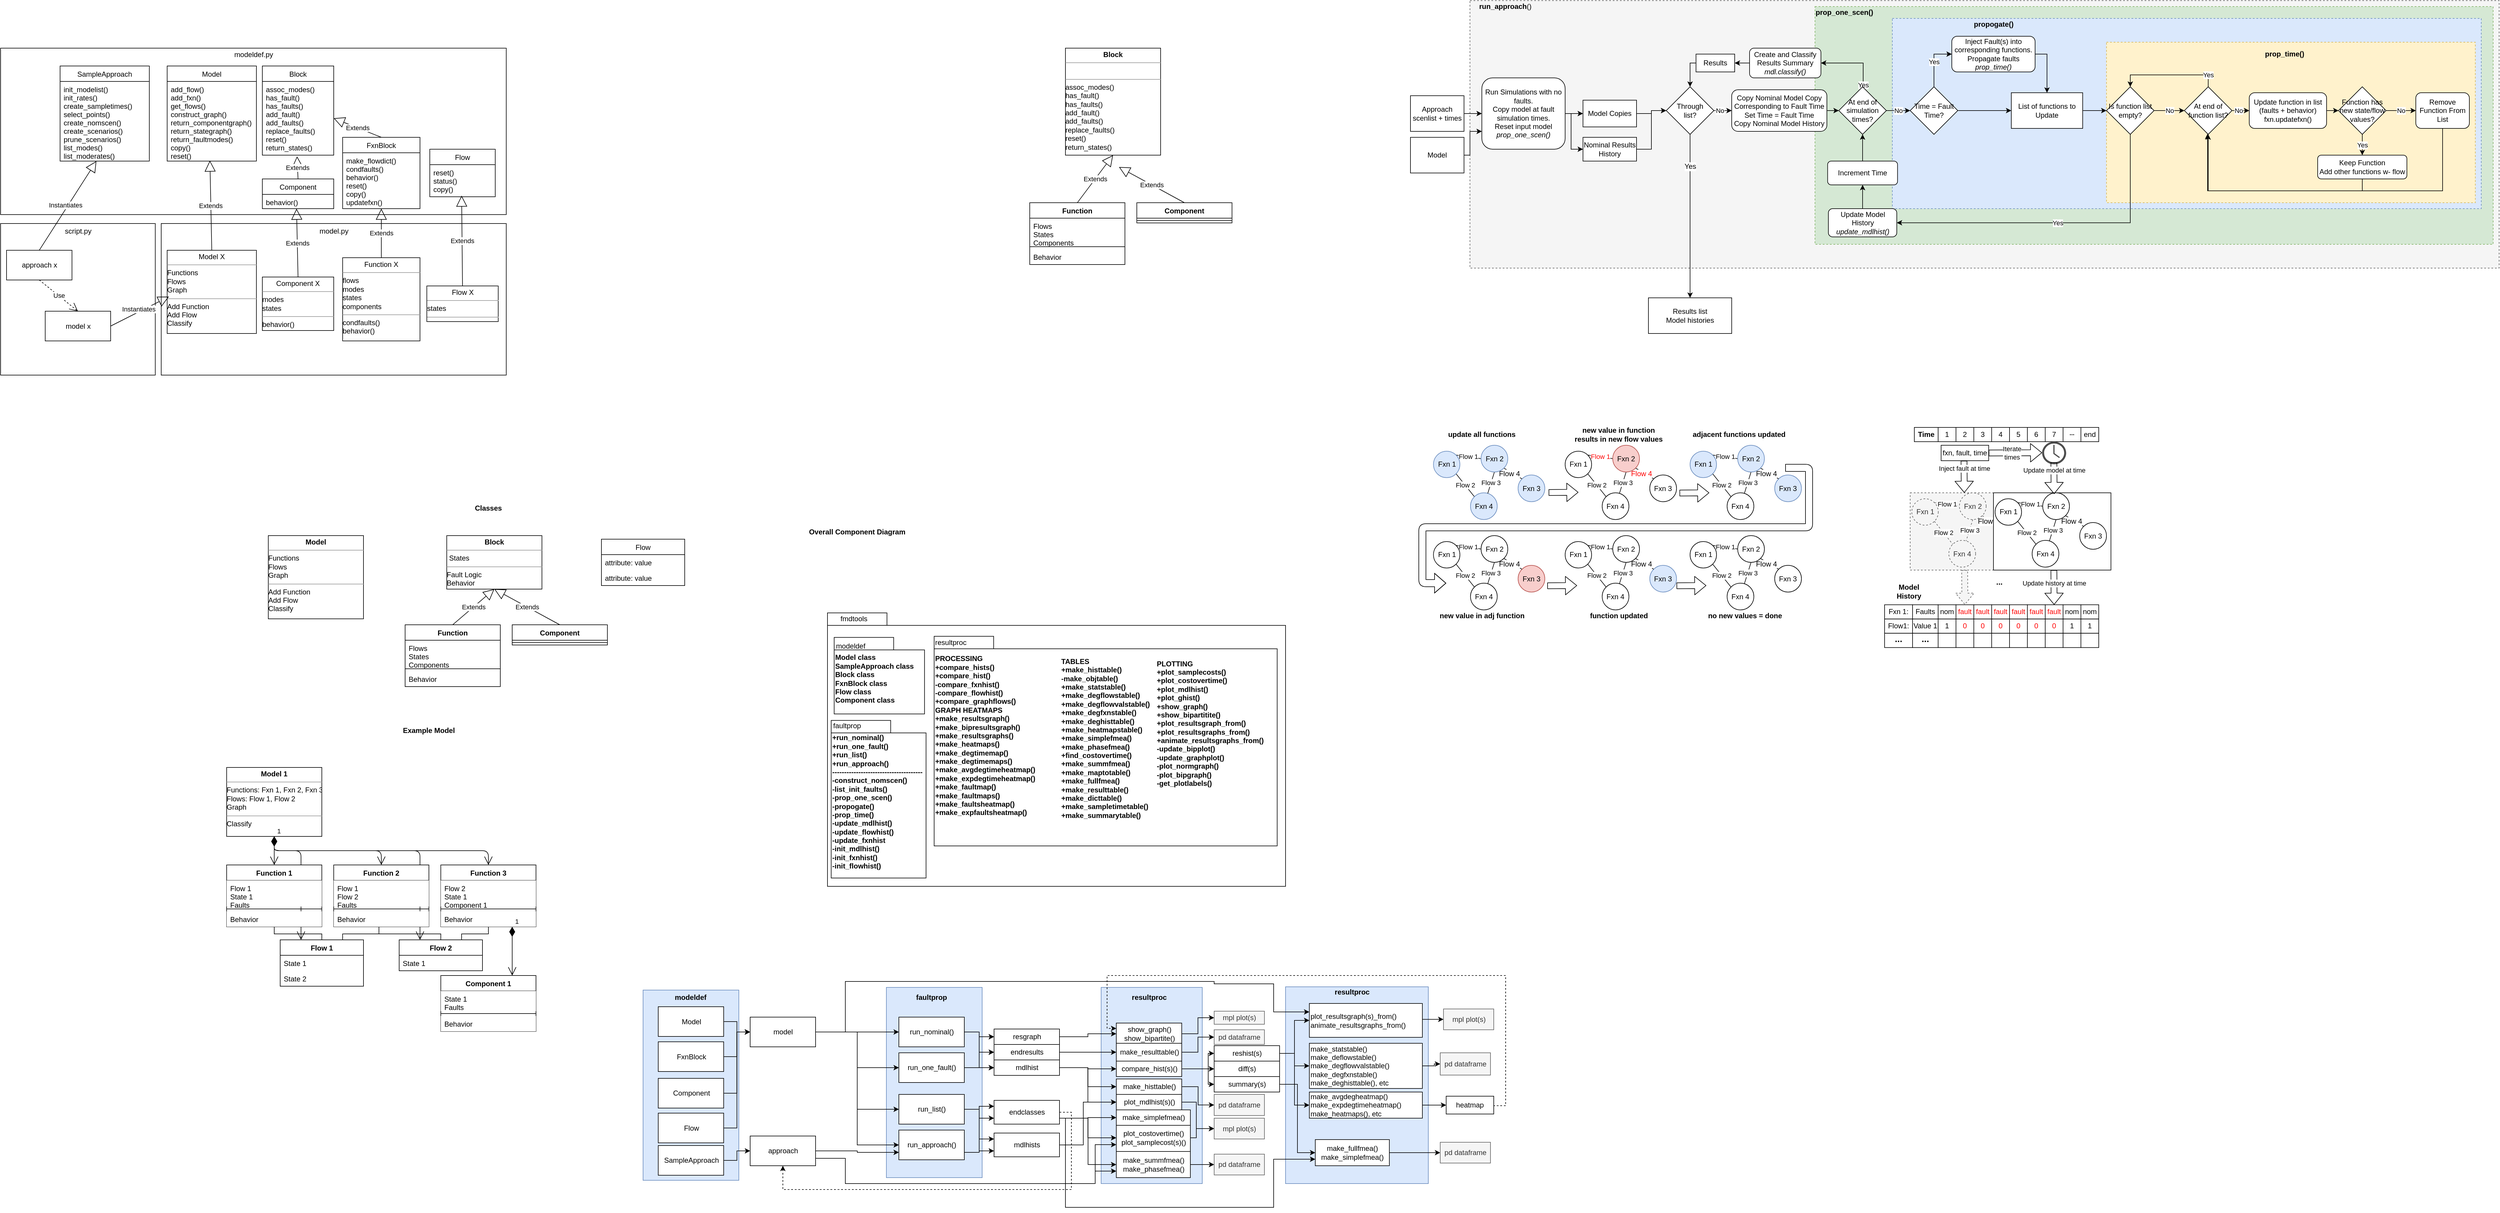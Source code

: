 <mxfile version="12.5.5" type="device"><diagram id="C5RBs43oDa-KdzZeNtuy" name="Page-1"><mxGraphModel dx="2742" dy="1766" grid="1" gridSize="10" guides="1" tooltips="1" connect="1" arrows="1" fold="1" page="1" pageScale="1" pageWidth="827" pageHeight="1169" math="0" shadow="0"><root><mxCell id="WIyWlLk6GJQsqaUBKTNV-0"/><mxCell id="WIyWlLk6GJQsqaUBKTNV-1" parent="WIyWlLk6GJQsqaUBKTNV-0"/><mxCell id="g0rZIJqwqVBk5qAOJ_Wt-179" value="" style="rounded=0;whiteSpace=wrap;html=1;fontColor=#333333;fillColor=#f5f5f5;strokeColor=#666666;dashed=1;" parent="WIyWlLk6GJQsqaUBKTNV-1" vertex="1"><mxGeometry x="2020" y="-122" width="197.5" height="130" as="geometry"/></mxCell><mxCell id="g0rZIJqwqVBk5qAOJ_Wt-180" value="Flow 2" style="rounded=0;orthogonalLoop=1;jettySize=auto;html=1;exitX=1;exitY=1;exitDx=0;exitDy=0;entryX=0;entryY=0;entryDx=0;entryDy=0;endArrow=none;endFill=0;fillColor=#f5f5f5;strokeColor=#666666;dashed=1;" parent="WIyWlLk6GJQsqaUBKTNV-1" source="g0rZIJqwqVBk5qAOJ_Wt-182" target="g0rZIJqwqVBk5qAOJ_Wt-183" edge="1"><mxGeometry relative="1" as="geometry"/></mxCell><mxCell id="g0rZIJqwqVBk5qAOJ_Wt-181" value="Flow 1" style="edgeStyle=none;rounded=0;orthogonalLoop=1;jettySize=auto;html=1;exitX=1;exitY=0;exitDx=0;exitDy=0;entryX=0;entryY=0.5;entryDx=0;entryDy=0;endArrow=none;endFill=0;fillColor=#f5f5f5;strokeColor=#666666;dashed=1;" parent="WIyWlLk6GJQsqaUBKTNV-1" source="g0rZIJqwqVBk5qAOJ_Wt-182" target="g0rZIJqwqVBk5qAOJ_Wt-188" edge="1"><mxGeometry relative="1" as="geometry"/></mxCell><mxCell id="g0rZIJqwqVBk5qAOJ_Wt-182" value="Fxn 1" style="ellipse;whiteSpace=wrap;html=1;aspect=fixed;fillColor=#f5f5f5;strokeColor=#666666;fontColor=#333333;dashed=1;" parent="WIyWlLk6GJQsqaUBKTNV-1" vertex="1"><mxGeometry x="2022.75" y="-112" width="44.5" height="44.5" as="geometry"/></mxCell><mxCell id="g0rZIJqwqVBk5qAOJ_Wt-183" value="Fxn 4" style="ellipse;whiteSpace=wrap;html=1;aspect=fixed;fillColor=#f5f5f5;strokeColor=#666666;fontColor=#333333;dashed=1;" parent="WIyWlLk6GJQsqaUBKTNV-1" vertex="1"><mxGeometry x="2085" y="-42" width="45" height="45" as="geometry"/></mxCell><mxCell id="g0rZIJqwqVBk5qAOJ_Wt-184" value="Fxn 3" style="ellipse;whiteSpace=wrap;html=1;aspect=fixed;fillColor=#f5f5f5;strokeColor=#666666;fontColor=#333333;dashed=1;" parent="WIyWlLk6GJQsqaUBKTNV-1" vertex="1"><mxGeometry x="2165" y="-72" width="45" height="45" as="geometry"/></mxCell><mxCell id="g0rZIJqwqVBk5qAOJ_Wt-185" style="edgeStyle=none;rounded=0;orthogonalLoop=1;jettySize=auto;html=1;exitX=1;exitY=1;exitDx=0;exitDy=0;entryX=0;entryY=0;entryDx=0;entryDy=0;endArrow=none;endFill=0;fillColor=#f5f5f5;strokeColor=#666666;dashed=1;" parent="WIyWlLk6GJQsqaUBKTNV-1" source="g0rZIJqwqVBk5qAOJ_Wt-188" target="g0rZIJqwqVBk5qAOJ_Wt-184" edge="1"><mxGeometry relative="1" as="geometry"/></mxCell><mxCell id="g0rZIJqwqVBk5qAOJ_Wt-186" value="Flow 4" style="text;html=1;align=center;verticalAlign=middle;resizable=0;points=[];labelBackgroundColor=#ffffff;" parent="g0rZIJqwqVBk5qAOJ_Wt-185" vertex="1" connectable="0"><mxGeometry x="-0.288" y="-3" relative="1" as="geometry"><mxPoint as="offset"/></mxGeometry></mxCell><mxCell id="g0rZIJqwqVBk5qAOJ_Wt-187" value="Flow 3" style="edgeStyle=none;rounded=0;orthogonalLoop=1;jettySize=auto;html=1;exitX=0.5;exitY=1;exitDx=0;exitDy=0;endArrow=none;endFill=0;fillColor=#f5f5f5;strokeColor=#666666;dashed=1;" parent="WIyWlLk6GJQsqaUBKTNV-1" source="g0rZIJqwqVBk5qAOJ_Wt-188" target="g0rZIJqwqVBk5qAOJ_Wt-183" edge="1"><mxGeometry relative="1" as="geometry"/></mxCell><mxCell id="g0rZIJqwqVBk5qAOJ_Wt-188" value="Fxn 2" style="ellipse;whiteSpace=wrap;html=1;aspect=fixed;fillColor=#f5f5f5;strokeColor=#666666;fontColor=#333333;dashed=1;" parent="WIyWlLk6GJQsqaUBKTNV-1" vertex="1"><mxGeometry x="2102.75" y="-122" width="45" height="45" as="geometry"/></mxCell><mxCell id="g0rZIJqwqVBk5qAOJ_Wt-57" value="" style="rounded=0;whiteSpace=wrap;html=1;fontColor=#FF0000;" parent="WIyWlLk6GJQsqaUBKTNV-1" vertex="1"><mxGeometry x="2160" y="-122" width="197.5" height="130" as="geometry"/></mxCell><mxCell id="JTReBryYe0rahvM_aWxI-82" value="" style="rounded=0;whiteSpace=wrap;html=1;fillColor=#f5f5f5;strokeColor=#666666;fontColor=#333333;dashed=1;" parent="WIyWlLk6GJQsqaUBKTNV-1" vertex="1"><mxGeometry x="1280" y="-950" width="1730" height="450" as="geometry"/></mxCell><mxCell id="JTReBryYe0rahvM_aWxI-78" value="" style="rounded=0;whiteSpace=wrap;html=1;fillColor=#d5e8d4;strokeColor=#82b366;dashed=1;" parent="WIyWlLk6GJQsqaUBKTNV-1" vertex="1"><mxGeometry x="1860" y="-940" width="1140" height="400" as="geometry"/></mxCell><mxCell id="JTReBryYe0rahvM_aWxI-74" value="" style="rounded=0;whiteSpace=wrap;html=1;fillColor=#dae8fc;strokeColor=#6c8ebf;dashed=1;" parent="WIyWlLk6GJQsqaUBKTNV-1" vertex="1"><mxGeometry x="1990" y="-920" width="990" height="320" as="geometry"/></mxCell><mxCell id="JTReBryYe0rahvM_aWxI-72" value="" style="rounded=0;whiteSpace=wrap;html=1;fillColor=#fff2cc;strokeColor=#d6b656;dashed=1;" parent="WIyWlLk6GJQsqaUBKTNV-1" vertex="1"><mxGeometry x="2350" y="-880" width="620" height="270" as="geometry"/></mxCell><mxCell id="KKMj-e-TVHIC8S9t42pr-160" value="" style="rounded=0;whiteSpace=wrap;html=1;fillColor=#dae8fc;strokeColor=#6c8ebf;" parent="WIyWlLk6GJQsqaUBKTNV-1" vertex="1"><mxGeometry x="970" y="709" width="240" height="331" as="geometry"/></mxCell><mxCell id="KKMj-e-TVHIC8S9t42pr-126" value="" style="rounded=0;whiteSpace=wrap;html=1;fillColor=#dae8fc;strokeColor=#6c8ebf;" parent="WIyWlLk6GJQsqaUBKTNV-1" vertex="1"><mxGeometry x="660" y="710" width="170" height="330" as="geometry"/></mxCell><mxCell id="KKMj-e-TVHIC8S9t42pr-96" value="" style="rounded=0;whiteSpace=wrap;html=1;fillColor=#dae8fc;strokeColor=#6c8ebf;" parent="WIyWlLk6GJQsqaUBKTNV-1" vertex="1"><mxGeometry x="299" y="710" width="161" height="320" as="geometry"/></mxCell><mxCell id="KKMj-e-TVHIC8S9t42pr-13" value="1" style="endArrow=open;html=1;endSize=12;startArrow=diamondThin;startSize=14;startFill=1;edgeStyle=orthogonalEdgeStyle;align=left;verticalAlign=bottom;strokeColor=#000000;exitX=0.5;exitY=1;exitDx=0;exitDy=0;entryX=0.25;entryY=0;entryDx=0;entryDy=0;" parent="WIyWlLk6GJQsqaUBKTNV-1" source="dVzayVj5xU6MvuxrRmlc-52" target="dVzayVj5xU6MvuxrRmlc-8" edge="1"><mxGeometry x="-1" y="3" relative="1" as="geometry"><mxPoint x="-720" y="444" as="sourcePoint"/><mxPoint x="-360" y="514" as="targetPoint"/><Array as="points"><mxPoint x="-730" y="480"/><mxPoint x="-685" y="480"/></Array></mxGeometry></mxCell><mxCell id="dVzayVj5xU6MvuxrRmlc-54" value="1" style="endArrow=open;html=1;endSize=12;startArrow=diamondThin;startSize=14;startFill=1;edgeStyle=orthogonalEdgeStyle;align=left;verticalAlign=bottom;strokeColor=#000000;exitX=0.5;exitY=1;exitDx=0;exitDy=0;entryX=0.25;entryY=0;entryDx=0;entryDy=0;" parent="WIyWlLk6GJQsqaUBKTNV-1" source="dVzayVj5xU6MvuxrRmlc-52" target="dVzayVj5xU6MvuxrRmlc-33" edge="1"><mxGeometry x="-1" y="3" relative="1" as="geometry"><mxPoint x="-543" y="370" as="sourcePoint"/><mxPoint x="-383" y="370" as="targetPoint"/><Array as="points"><mxPoint x="-730" y="480"/><mxPoint x="-485" y="480"/></Array></mxGeometry></mxCell><mxCell id="dVzayVj5xU6MvuxrRmlc-0" value="Function" style="swimlane;fontStyle=1;align=center;verticalAlign=top;childLayout=stackLayout;horizontal=1;startSize=26;horizontalStack=0;resizeParent=1;resizeParentMax=0;resizeLast=0;collapsible=1;marginBottom=0;" parent="WIyWlLk6GJQsqaUBKTNV-1" vertex="1"><mxGeometry x="-510" y="100" width="160" height="104" as="geometry"/></mxCell><mxCell id="dVzayVj5xU6MvuxrRmlc-1" value="Flows&#xA;States&#xA;Components&#xA;&#xA;" style="text;strokeColor=none;fillColor=none;align=left;verticalAlign=top;spacingLeft=4;spacingRight=4;overflow=hidden;rotatable=0;points=[[0,0.5],[1,0.5]];portConstraint=eastwest;" parent="dVzayVj5xU6MvuxrRmlc-0" vertex="1"><mxGeometry y="26" width="160" height="44" as="geometry"/></mxCell><mxCell id="dVzayVj5xU6MvuxrRmlc-2" value="" style="line;strokeWidth=1;fillColor=none;align=left;verticalAlign=middle;spacingTop=-1;spacingLeft=3;spacingRight=3;rotatable=0;labelPosition=right;points=[];portConstraint=eastwest;" parent="dVzayVj5xU6MvuxrRmlc-0" vertex="1"><mxGeometry y="70" width="160" height="8" as="geometry"/></mxCell><mxCell id="dVzayVj5xU6MvuxrRmlc-3" value="Behavior" style="text;strokeColor=none;fillColor=none;align=left;verticalAlign=top;spacingLeft=4;spacingRight=4;overflow=hidden;rotatable=0;points=[[0,0.5],[1,0.5]];portConstraint=eastwest;" parent="dVzayVj5xU6MvuxrRmlc-0" vertex="1"><mxGeometry y="78" width="160" height="26" as="geometry"/></mxCell><mxCell id="dVzayVj5xU6MvuxrRmlc-46" style="edgeStyle=orthogonalEdgeStyle;rounded=0;orthogonalLoop=1;jettySize=auto;html=1;exitX=0.5;exitY=0;exitDx=0;exitDy=0;strokeColor=#000000;endArrow=none;endFill=0;" parent="WIyWlLk6GJQsqaUBKTNV-1" source="dVzayVj5xU6MvuxrRmlc-8" edge="1"><mxGeometry relative="1" as="geometry"><mxPoint x="-730" y="584" as="targetPoint"/><Array as="points"><mxPoint x="-650" y="620"/><mxPoint x="-730" y="620"/></Array></mxGeometry></mxCell><mxCell id="dVzayVj5xU6MvuxrRmlc-47" style="edgeStyle=orthogonalEdgeStyle;rounded=0;orthogonalLoop=1;jettySize=auto;html=1;exitX=0.75;exitY=0;exitDx=0;exitDy=0;entryX=0.5;entryY=1;entryDx=0;entryDy=0;endArrow=none;endFill=0;strokeColor=#000000;" parent="WIyWlLk6GJQsqaUBKTNV-1" source="dVzayVj5xU6MvuxrRmlc-8" edge="1"><mxGeometry relative="1" as="geometry"><mxPoint x="-554" y="584" as="targetPoint"/><Array as="points"><mxPoint x="-615" y="620"/><mxPoint x="-554" y="620"/></Array></mxGeometry></mxCell><mxCell id="dVzayVj5xU6MvuxrRmlc-8" value="Flow 1" style="swimlane;fontStyle=1;childLayout=stackLayout;horizontal=1;startSize=26;fillColor=none;horizontalStack=0;resizeParent=1;resizeParentMax=0;resizeLast=0;collapsible=1;marginBottom=0;" parent="WIyWlLk6GJQsqaUBKTNV-1" vertex="1"><mxGeometry x="-720" y="630" width="140" height="78" as="geometry"/></mxCell><mxCell id="dVzayVj5xU6MvuxrRmlc-9" value="State 1" style="text;strokeColor=none;fillColor=none;align=left;verticalAlign=top;spacingLeft=4;spacingRight=4;overflow=hidden;rotatable=0;points=[[0,0.5],[1,0.5]];portConstraint=eastwest;" parent="dVzayVj5xU6MvuxrRmlc-8" vertex="1"><mxGeometry y="26" width="140" height="26" as="geometry"/></mxCell><mxCell id="dVzayVj5xU6MvuxrRmlc-10" value="State 2" style="text;strokeColor=none;fillColor=none;align=left;verticalAlign=top;spacingLeft=4;spacingRight=4;overflow=hidden;rotatable=0;points=[[0,0.5],[1,0.5]];portConstraint=eastwest;" parent="dVzayVj5xU6MvuxrRmlc-8" vertex="1"><mxGeometry y="52" width="140" height="26" as="geometry"/></mxCell><mxCell id="dVzayVj5xU6MvuxrRmlc-18" value="Component" style="swimlane;fontStyle=1;align=center;verticalAlign=top;childLayout=stackLayout;horizontal=1;startSize=26;horizontalStack=0;resizeParent=1;resizeParentMax=0;resizeLast=0;collapsible=1;marginBottom=0;" parent="WIyWlLk6GJQsqaUBKTNV-1" vertex="1"><mxGeometry x="-330" y="100" width="160" height="34" as="geometry"/></mxCell><mxCell id="dVzayVj5xU6MvuxrRmlc-20" value="" style="line;strokeWidth=1;fillColor=none;align=left;verticalAlign=middle;spacingTop=-1;spacingLeft=3;spacingRight=3;rotatable=0;labelPosition=right;points=[];portConstraint=eastwest;" parent="dVzayVj5xU6MvuxrRmlc-18" vertex="1"><mxGeometry y="26" width="160" height="8" as="geometry"/></mxCell><mxCell id="dVzayVj5xU6MvuxrRmlc-22" value="&lt;p style=&quot;margin: 0px ; margin-top: 4px ; text-align: center&quot;&gt;&lt;b&gt;Block&lt;/b&gt;&lt;/p&gt;&lt;hr size=&quot;1&quot;&gt;&lt;p style=&quot;margin: 0px ; margin-left: 4px&quot;&gt;States&lt;/p&gt;&lt;hr size=&quot;1&quot;&gt;&lt;div&gt;Fault Logic&lt;/div&gt;&lt;div&gt;Behavior&lt;br&gt;&lt;/div&gt;" style="verticalAlign=top;align=left;overflow=fill;fontSize=12;fontFamily=Helvetica;html=1;" parent="WIyWlLk6GJQsqaUBKTNV-1" vertex="1"><mxGeometry x="-440" y="-50" width="160" height="90" as="geometry"/></mxCell><mxCell id="dVzayVj5xU6MvuxrRmlc-23" value="Extends" style="endArrow=block;endSize=16;endFill=0;html=1;entryX=0.5;entryY=1;entryDx=0;entryDy=0;exitX=0.5;exitY=0;exitDx=0;exitDy=0;" parent="WIyWlLk6GJQsqaUBKTNV-1" source="dVzayVj5xU6MvuxrRmlc-0" target="dVzayVj5xU6MvuxrRmlc-22" edge="1"><mxGeometry width="160" relative="1" as="geometry"><mxPoint x="-720" y="260" as="sourcePoint"/><mxPoint x="-560" y="260" as="targetPoint"/></mxGeometry></mxCell><mxCell id="dVzayVj5xU6MvuxrRmlc-24" value="Extends" style="endArrow=block;endSize=16;endFill=0;html=1;exitX=0.5;exitY=0;exitDx=0;exitDy=0;" parent="WIyWlLk6GJQsqaUBKTNV-1" source="dVzayVj5xU6MvuxrRmlc-18" edge="1"><mxGeometry width="160" relative="1" as="geometry"><mxPoint x="-270" y="230" as="sourcePoint"/><mxPoint x="-360" y="40" as="targetPoint"/></mxGeometry></mxCell><mxCell id="dVzayVj5xU6MvuxrRmlc-48" style="edgeStyle=orthogonalEdgeStyle;rounded=0;orthogonalLoop=1;jettySize=auto;html=1;exitX=0.5;exitY=0;exitDx=0;exitDy=0;endArrow=none;endFill=0;strokeColor=#000000;" parent="WIyWlLk6GJQsqaUBKTNV-1" source="dVzayVj5xU6MvuxrRmlc-33" edge="1"><mxGeometry relative="1" as="geometry"><mxPoint x="-554" y="584" as="targetPoint"/><Array as="points"><mxPoint x="-450" y="620"/><mxPoint x="-554" y="620"/></Array></mxGeometry></mxCell><mxCell id="dVzayVj5xU6MvuxrRmlc-49" style="edgeStyle=orthogonalEdgeStyle;rounded=0;orthogonalLoop=1;jettySize=auto;html=1;exitX=0.75;exitY=0;exitDx=0;exitDy=0;endArrow=none;endFill=0;strokeColor=#000000;" parent="WIyWlLk6GJQsqaUBKTNV-1" source="dVzayVj5xU6MvuxrRmlc-33" edge="1"><mxGeometry relative="1" as="geometry"><mxPoint x="-370" y="584" as="targetPoint"/><Array as="points"><mxPoint x="-415" y="620"/><mxPoint x="-370" y="620"/></Array></mxGeometry></mxCell><mxCell id="dVzayVj5xU6MvuxrRmlc-33" value="Flow 2" style="swimlane;fontStyle=1;childLayout=stackLayout;horizontal=1;startSize=26;fillColor=none;horizontalStack=0;resizeParent=1;resizeParentMax=0;resizeLast=0;collapsible=1;marginBottom=0;" parent="WIyWlLk6GJQsqaUBKTNV-1" vertex="1"><mxGeometry x="-520" y="630" width="140" height="52" as="geometry"/></mxCell><mxCell id="dVzayVj5xU6MvuxrRmlc-34" value="State 1" style="text;strokeColor=none;fillColor=none;align=left;verticalAlign=top;spacingLeft=4;spacingRight=4;overflow=hidden;rotatable=0;points=[[0,0.5],[1,0.5]];portConstraint=eastwest;" parent="dVzayVj5xU6MvuxrRmlc-33" vertex="1"><mxGeometry y="26" width="140" height="26" as="geometry"/></mxCell><mxCell id="dVzayVj5xU6MvuxrRmlc-36" value="Flow" style="swimlane;fontStyle=0;childLayout=stackLayout;horizontal=1;startSize=26;fillColor=none;horizontalStack=0;resizeParent=1;resizeParentMax=0;resizeLast=0;collapsible=1;marginBottom=0;" parent="WIyWlLk6GJQsqaUBKTNV-1" vertex="1"><mxGeometry x="-180" y="-44" width="140" height="78" as="geometry"/></mxCell><mxCell id="dVzayVj5xU6MvuxrRmlc-37" value="attribute: value" style="text;strokeColor=none;fillColor=none;align=left;verticalAlign=top;spacingLeft=4;spacingRight=4;overflow=hidden;rotatable=0;points=[[0,0.5],[1,0.5]];portConstraint=eastwest;" parent="dVzayVj5xU6MvuxrRmlc-36" vertex="1"><mxGeometry y="26" width="140" height="26" as="geometry"/></mxCell><mxCell id="dVzayVj5xU6MvuxrRmlc-38" value="attribute: value" style="text;strokeColor=none;fillColor=none;align=left;verticalAlign=top;spacingLeft=4;spacingRight=4;overflow=hidden;rotatable=0;points=[[0,0.5],[1,0.5]];portConstraint=eastwest;" parent="dVzayVj5xU6MvuxrRmlc-36" vertex="1"><mxGeometry y="52" width="140" height="26" as="geometry"/></mxCell><mxCell id="dVzayVj5xU6MvuxrRmlc-51" value="&lt;p style=&quot;margin: 0px ; margin-top: 4px ; text-align: center&quot;&gt;&lt;b&gt;Model&lt;/b&gt;&lt;/p&gt;&lt;hr size=&quot;1&quot;&gt;&lt;div&gt;Functions&lt;/div&gt;&lt;div&gt;Flows&lt;/div&gt;&lt;div&gt;Graph&lt;br&gt;&lt;/div&gt;&lt;hr size=&quot;1&quot;&gt;&lt;div&gt;Add Function&lt;/div&gt;&lt;div&gt;Add Flow&lt;/div&gt;&lt;div&gt;Classify&lt;/div&gt;" style="verticalAlign=top;align=left;overflow=fill;fontSize=12;fontFamily=Helvetica;html=1;" parent="WIyWlLk6GJQsqaUBKTNV-1" vertex="1"><mxGeometry x="-740" y="-50" width="160" height="140" as="geometry"/></mxCell><mxCell id="dVzayVj5xU6MvuxrRmlc-52" value="&lt;p style=&quot;margin: 0px ; margin-top: 4px ; text-align: center&quot;&gt;&lt;b&gt;Model 1&lt;br&gt;&lt;/b&gt;&lt;/p&gt;&lt;hr size=&quot;1&quot;&gt;&lt;div&gt;Functions: Fxn 1, Fxn 2, Fxn 3&lt;br&gt;&lt;/div&gt;&lt;div&gt;Flows: Flow 1, Flow 2&lt;br&gt;&lt;/div&gt;&lt;div&gt;Graph&lt;br&gt;&lt;/div&gt;&lt;hr size=&quot;1&quot;&gt;Classify" style="verticalAlign=top;align=left;overflow=fill;fontSize=12;fontFamily=Helvetica;html=1;" parent="WIyWlLk6GJQsqaUBKTNV-1" vertex="1"><mxGeometry x="-810" y="340" width="160" height="116" as="geometry"/></mxCell><mxCell id="dVzayVj5xU6MvuxrRmlc-53" value="1" style="endArrow=open;html=1;endSize=12;startArrow=diamondThin;startSize=14;startFill=1;edgeStyle=orthogonalEdgeStyle;align=left;verticalAlign=bottom;strokeColor=#000000;exitX=0.5;exitY=1;exitDx=0;exitDy=0;entryX=0.5;entryY=0;entryDx=0;entryDy=0;" parent="WIyWlLk6GJQsqaUBKTNV-1" source="dVzayVj5xU6MvuxrRmlc-52" edge="1"><mxGeometry x="-1" y="3" relative="1" as="geometry"><mxPoint x="-830" y="484" as="sourcePoint"/><mxPoint x="-730" y="504" as="targetPoint"/></mxGeometry></mxCell><mxCell id="dVzayVj5xU6MvuxrRmlc-56" value="1" style="endArrow=open;html=1;endSize=12;startArrow=diamondThin;startSize=14;startFill=1;edgeStyle=orthogonalEdgeStyle;align=left;verticalAlign=bottom;strokeColor=#000000;exitX=0.5;exitY=1;exitDx=0;exitDy=0;entryX=0.5;entryY=0;entryDx=0;entryDy=0;" parent="WIyWlLk6GJQsqaUBKTNV-1" source="dVzayVj5xU6MvuxrRmlc-52" target="KKMj-e-TVHIC8S9t42pr-14" edge="1"><mxGeometry x="-1" y="3" relative="1" as="geometry"><mxPoint x="-523" y="390" as="sourcePoint"/><mxPoint x="-370" y="504" as="targetPoint"/></mxGeometry></mxCell><mxCell id="dVzayVj5xU6MvuxrRmlc-57" value="1" style="endArrow=open;html=1;endSize=12;startArrow=diamondThin;startSize=14;startFill=1;edgeStyle=orthogonalEdgeStyle;align=left;verticalAlign=bottom;strokeColor=#000000;exitX=0.5;exitY=1;exitDx=0;exitDy=0;entryX=0.5;entryY=0;entryDx=0;entryDy=0;" parent="WIyWlLk6GJQsqaUBKTNV-1" source="dVzayVj5xU6MvuxrRmlc-52" target="KKMj-e-TVHIC8S9t42pr-7" edge="1"><mxGeometry x="-1" y="3" relative="1" as="geometry"><mxPoint x="-553" y="434" as="sourcePoint"/><mxPoint x="-554" y="504" as="targetPoint"/></mxGeometry></mxCell><mxCell id="dVzayVj5xU6MvuxrRmlc-59" value="Classes" style="text;align=center;fontStyle=1;verticalAlign=middle;spacingLeft=3;spacingRight=3;strokeColor=none;rotatable=0;points=[[0,0.5],[1,0.5]];portConstraint=eastwest;" parent="WIyWlLk6GJQsqaUBKTNV-1" vertex="1"><mxGeometry x="-410" y="-110" width="80" height="26" as="geometry"/></mxCell><mxCell id="dVzayVj5xU6MvuxrRmlc-60" value="Overall Component Diagram" style="text;align=center;fontStyle=1;verticalAlign=middle;spacingLeft=3;spacingRight=3;strokeColor=none;rotatable=0;points=[[0,0.5],[1,0.5]];portConstraint=eastwest;" parent="WIyWlLk6GJQsqaUBKTNV-1" vertex="1"><mxGeometry x="210" y="-70" width="80" height="26" as="geometry"/></mxCell><mxCell id="dVzayVj5xU6MvuxrRmlc-61" value="Example Model" style="text;align=center;fontStyle=1;verticalAlign=middle;spacingLeft=3;spacingRight=3;strokeColor=none;rotatable=0;points=[[0,0.5],[1,0.5]];portConstraint=eastwest;" parent="WIyWlLk6GJQsqaUBKTNV-1" vertex="1"><mxGeometry x="-510" y="264" width="80" height="26" as="geometry"/></mxCell><mxCell id="KKMj-e-TVHIC8S9t42pr-7" value="Function 2" style="swimlane;fontStyle=1;align=center;verticalAlign=top;childLayout=stackLayout;horizontal=1;startSize=26;horizontalStack=0;resizeParent=1;resizeParentMax=0;resizeLast=0;collapsible=1;marginBottom=0;" parent="WIyWlLk6GJQsqaUBKTNV-1" vertex="1"><mxGeometry x="-630" y="504" width="160" height="104" as="geometry"/></mxCell><mxCell id="KKMj-e-TVHIC8S9t42pr-8" value="Flow 1&#xA;Flow 2&#xA;Faults&#xA;&#xA;" style="text;strokeColor=none;fillColor=#ffffff;align=left;verticalAlign=top;spacingLeft=4;spacingRight=4;overflow=hidden;rotatable=0;points=[[0,0.5],[1,0.5]];portConstraint=eastwest;" parent="KKMj-e-TVHIC8S9t42pr-7" vertex="1"><mxGeometry y="26" width="160" height="44" as="geometry"/></mxCell><mxCell id="KKMj-e-TVHIC8S9t42pr-9" value="" style="line;strokeWidth=1;fillColor=none;align=left;verticalAlign=middle;spacingTop=-1;spacingLeft=3;spacingRight=3;rotatable=0;labelPosition=right;points=[];portConstraint=eastwest;" parent="KKMj-e-TVHIC8S9t42pr-7" vertex="1"><mxGeometry y="70" width="160" height="8" as="geometry"/></mxCell><mxCell id="KKMj-e-TVHIC8S9t42pr-10" value="Behavior" style="text;strokeColor=none;fillColor=#ffffff;align=left;verticalAlign=top;spacingLeft=4;spacingRight=4;overflow=hidden;rotatable=0;points=[[0,0.5],[1,0.5]];portConstraint=eastwest;" parent="KKMj-e-TVHIC8S9t42pr-7" vertex="1"><mxGeometry y="78" width="160" height="26" as="geometry"/></mxCell><mxCell id="KKMj-e-TVHIC8S9t42pr-2" value="Function 1" style="swimlane;fontStyle=1;align=center;verticalAlign=top;childLayout=stackLayout;horizontal=1;startSize=26;horizontalStack=0;resizeParent=1;resizeParentMax=0;resizeLast=0;collapsible=1;marginBottom=0;" parent="WIyWlLk6GJQsqaUBKTNV-1" vertex="1"><mxGeometry x="-810" y="504" width="160" height="104" as="geometry"/></mxCell><mxCell id="KKMj-e-TVHIC8S9t42pr-3" value="Flow 1&#xA;State 1&#xA;Faults&#xA;&#xA;&#xA;" style="text;strokeColor=none;fillColor=#ffffff;align=left;verticalAlign=top;spacingLeft=4;spacingRight=4;overflow=hidden;rotatable=0;points=[[0,0.5],[1,0.5]];portConstraint=eastwest;" parent="KKMj-e-TVHIC8S9t42pr-2" vertex="1"><mxGeometry y="26" width="160" height="44" as="geometry"/></mxCell><mxCell id="KKMj-e-TVHIC8S9t42pr-4" value="" style="line;strokeWidth=1;fillColor=none;align=left;verticalAlign=middle;spacingTop=-1;spacingLeft=3;spacingRight=3;rotatable=0;labelPosition=right;points=[];portConstraint=eastwest;" parent="KKMj-e-TVHIC8S9t42pr-2" vertex="1"><mxGeometry y="70" width="160" height="8" as="geometry"/></mxCell><mxCell id="KKMj-e-TVHIC8S9t42pr-5" value="Behavior" style="text;strokeColor=none;fillColor=#ffffff;align=left;verticalAlign=top;spacingLeft=4;spacingRight=4;overflow=hidden;rotatable=0;points=[[0,0.5],[1,0.5]];portConstraint=eastwest;" parent="KKMj-e-TVHIC8S9t42pr-2" vertex="1"><mxGeometry y="78" width="160" height="26" as="geometry"/></mxCell><mxCell id="KKMj-e-TVHIC8S9t42pr-14" value="Function 3" style="swimlane;fontStyle=1;align=center;verticalAlign=top;childLayout=stackLayout;horizontal=1;startSize=26;horizontalStack=0;resizeParent=1;resizeParentMax=0;resizeLast=0;collapsible=1;marginBottom=0;" parent="WIyWlLk6GJQsqaUBKTNV-1" vertex="1"><mxGeometry x="-450" y="504" width="160" height="104" as="geometry"/></mxCell><mxCell id="KKMj-e-TVHIC8S9t42pr-15" value="Flow 2&#xA;State 1&#xA;Component 1&#xA;&#xA;&#xA;" style="text;strokeColor=none;fillColor=#ffffff;align=left;verticalAlign=top;spacingLeft=4;spacingRight=4;overflow=hidden;rotatable=0;points=[[0,0.5],[1,0.5]];portConstraint=eastwest;" parent="KKMj-e-TVHIC8S9t42pr-14" vertex="1"><mxGeometry y="26" width="160" height="44" as="geometry"/></mxCell><mxCell id="KKMj-e-TVHIC8S9t42pr-16" value="" style="line;strokeWidth=1;fillColor=none;align=left;verticalAlign=middle;spacingTop=-1;spacingLeft=3;spacingRight=3;rotatable=0;labelPosition=right;points=[];portConstraint=eastwest;" parent="KKMj-e-TVHIC8S9t42pr-14" vertex="1"><mxGeometry y="70" width="160" height="8" as="geometry"/></mxCell><mxCell id="KKMj-e-TVHIC8S9t42pr-17" value="Behavior" style="text;strokeColor=none;fillColor=#ffffff;align=left;verticalAlign=top;spacingLeft=4;spacingRight=4;overflow=hidden;rotatable=0;points=[[0,0.5],[1,0.5]];portConstraint=eastwest;" parent="KKMj-e-TVHIC8S9t42pr-14" vertex="1"><mxGeometry y="78" width="160" height="26" as="geometry"/></mxCell><mxCell id="KKMj-e-TVHIC8S9t42pr-18" value="Component 1" style="swimlane;fontStyle=1;align=center;verticalAlign=top;childLayout=stackLayout;horizontal=1;startSize=26;horizontalStack=0;resizeParent=1;resizeParentMax=0;resizeLast=0;collapsible=1;marginBottom=0;" parent="WIyWlLk6GJQsqaUBKTNV-1" vertex="1"><mxGeometry x="-450" y="690" width="160" height="94" as="geometry"/></mxCell><mxCell id="KKMj-e-TVHIC8S9t42pr-19" value="State 1&#xA;Faults&#xA;" style="text;strokeColor=none;fillColor=#ffffff;align=left;verticalAlign=top;spacingLeft=4;spacingRight=4;overflow=hidden;rotatable=0;points=[[0,0.5],[1,0.5]];portConstraint=eastwest;" parent="KKMj-e-TVHIC8S9t42pr-18" vertex="1"><mxGeometry y="26" width="160" height="34" as="geometry"/></mxCell><mxCell id="KKMj-e-TVHIC8S9t42pr-20" value="" style="line;strokeWidth=1;fillColor=none;align=left;verticalAlign=middle;spacingTop=-1;spacingLeft=3;spacingRight=3;rotatable=0;labelPosition=right;points=[];portConstraint=eastwest;" parent="KKMj-e-TVHIC8S9t42pr-18" vertex="1"><mxGeometry y="60" width="160" height="8" as="geometry"/></mxCell><mxCell id="KKMj-e-TVHIC8S9t42pr-21" value="Behavior" style="text;strokeColor=none;fillColor=#ffffff;align=left;verticalAlign=top;spacingLeft=4;spacingRight=4;overflow=hidden;rotatable=0;points=[[0,0.5],[1,0.5]];portConstraint=eastwest;" parent="KKMj-e-TVHIC8S9t42pr-18" vertex="1"><mxGeometry y="68" width="160" height="26" as="geometry"/></mxCell><mxCell id="KKMj-e-TVHIC8S9t42pr-23" value="1" style="endArrow=open;html=1;endSize=12;startArrow=diamondThin;startSize=14;startFill=1;edgeStyle=orthogonalEdgeStyle;align=left;verticalAlign=bottom;strokeColor=#000000;exitX=0.75;exitY=1;exitDx=0;exitDy=0;entryX=0.75;entryY=0;entryDx=0;entryDy=0;" parent="WIyWlLk6GJQsqaUBKTNV-1" source="KKMj-e-TVHIC8S9t42pr-14" target="KKMj-e-TVHIC8S9t42pr-18" edge="1"><mxGeometry x="-1" y="3" relative="1" as="geometry"><mxPoint x="-180" y="610" as="sourcePoint"/><mxPoint x="180" y="658" as="targetPoint"/></mxGeometry></mxCell><mxCell id="KKMj-e-TVHIC8S9t42pr-25" value="&lt;div&gt;modeldef.py&lt;/div&gt;&lt;div&gt;&lt;br&gt;&lt;/div&gt;&lt;div&gt;&lt;br&gt;&lt;/div&gt;&lt;div&gt;&lt;br&gt;&lt;/div&gt;&lt;div&gt;&lt;br&gt;&lt;/div&gt;&lt;div&gt;&lt;br&gt;&lt;/div&gt;&lt;div&gt;&lt;br&gt;&lt;/div&gt;&lt;div&gt;&lt;br&gt;&lt;/div&gt;&lt;div&gt;&lt;br&gt;&lt;/div&gt;&lt;div&gt;&lt;br&gt;&lt;/div&gt;&lt;div&gt;&lt;br&gt;&lt;/div&gt;&lt;div&gt;&lt;br&gt;&lt;/div&gt;&lt;div&gt;&lt;br&gt;&lt;/div&gt;&lt;div&gt;&lt;br&gt;&lt;/div&gt;&lt;div&gt;&lt;br&gt;&lt;/div&gt;&lt;div&gt;&lt;br&gt;&lt;/div&gt;&lt;div&gt;&lt;br&gt;&lt;/div&gt;&lt;div&gt;&lt;br&gt;&lt;/div&gt;&lt;div&gt;&lt;br&gt;&lt;/div&gt;" style="html=1;fillColor=#ffffff;" parent="WIyWlLk6GJQsqaUBKTNV-1" vertex="1"><mxGeometry x="-1190" y="-870" width="850" height="280" as="geometry"/></mxCell><mxCell id="KKMj-e-TVHIC8S9t42pr-26" value="&lt;div&gt;model.py&lt;/div&gt;&lt;div&gt;&lt;br&gt;&lt;/div&gt;&lt;div&gt;&lt;br&gt;&lt;/div&gt;&lt;div&gt;&lt;br&gt;&lt;/div&gt;&lt;div&gt;&lt;br&gt;&lt;/div&gt;&lt;div&gt;&lt;br&gt;&lt;/div&gt;&lt;div&gt;&lt;br&gt;&lt;/div&gt;&lt;div&gt;&lt;br&gt;&lt;/div&gt;&lt;div&gt;&lt;br&gt;&lt;/div&gt;&lt;div&gt;&lt;br&gt;&lt;/div&gt;&lt;div&gt;&lt;br&gt;&lt;/div&gt;&lt;div&gt;&lt;br&gt;&lt;/div&gt;&lt;div&gt;&lt;br&gt;&lt;/div&gt;&lt;div&gt;&lt;br&gt;&lt;/div&gt;&lt;div&gt;&lt;br&gt;&lt;/div&gt;&lt;div&gt;&lt;br&gt;&lt;/div&gt;&lt;div&gt;&lt;br&gt;&lt;/div&gt;" style="html=1;fillColor=#ffffff;" parent="WIyWlLk6GJQsqaUBKTNV-1" vertex="1"><mxGeometry x="-920" y="-575" width="580" height="255" as="geometry"/></mxCell><mxCell id="KKMj-e-TVHIC8S9t42pr-27" value="&lt;div&gt;script.py&lt;/div&gt;&lt;div&gt;&lt;br&gt;&lt;/div&gt;&lt;div&gt;&lt;br&gt;&lt;/div&gt;&lt;div&gt;&lt;br&gt;&lt;/div&gt;&lt;div&gt;&lt;br&gt;&lt;/div&gt;&lt;div&gt;&lt;br&gt;&lt;/div&gt;&lt;div&gt;&lt;br&gt;&lt;/div&gt;&lt;div&gt;&lt;br&gt;&lt;/div&gt;&lt;div&gt;&lt;br&gt;&lt;/div&gt;&lt;div&gt;&lt;br&gt;&lt;/div&gt;&lt;div&gt;&lt;br&gt;&lt;/div&gt;&lt;div&gt;&lt;br&gt;&lt;/div&gt;&lt;div&gt;&lt;br&gt;&lt;/div&gt;&lt;div&gt;&lt;br&gt;&lt;/div&gt;&lt;div&gt;&lt;br&gt;&lt;/div&gt;&lt;div&gt;&lt;br&gt;&lt;/div&gt;&lt;div&gt;&lt;br&gt;&lt;/div&gt;" style="html=1;fillColor=#ffffff;" parent="WIyWlLk6GJQsqaUBKTNV-1" vertex="1"><mxGeometry x="-1190" y="-575" width="260" height="255" as="geometry"/></mxCell><mxCell id="KKMj-e-TVHIC8S9t42pr-29" value="&lt;p style=&quot;margin: 0px ; margin-top: 4px ; text-align: center&quot;&gt;Model X&lt;br&gt;&lt;/p&gt;&lt;hr size=&quot;1&quot;&gt;&lt;div&gt;Functions&lt;/div&gt;&lt;div&gt;Flows&lt;/div&gt;&lt;div&gt;Graph&lt;br&gt;&lt;/div&gt;&lt;hr size=&quot;1&quot;&gt;&lt;div&gt;Add Function&lt;/div&gt;&lt;div&gt;Add Flow&lt;/div&gt;&lt;div&gt;Classify&lt;/div&gt;" style="verticalAlign=top;align=left;overflow=fill;fontSize=12;fontFamily=Helvetica;html=1;" parent="WIyWlLk6GJQsqaUBKTNV-1" vertex="1"><mxGeometry x="-910" y="-530" width="150" height="140" as="geometry"/></mxCell><mxCell id="KKMj-e-TVHIC8S9t42pr-31" value="Function" style="swimlane;fontStyle=1;align=center;verticalAlign=top;childLayout=stackLayout;horizontal=1;startSize=26;horizontalStack=0;resizeParent=1;resizeParentMax=0;resizeLast=0;collapsible=1;marginBottom=0;" parent="WIyWlLk6GJQsqaUBKTNV-1" vertex="1"><mxGeometry x="540" y="-610" width="160" height="104" as="geometry"/></mxCell><mxCell id="KKMj-e-TVHIC8S9t42pr-32" value="Flows&#xA;States&#xA;Components&#xA;&#xA;" style="text;strokeColor=none;fillColor=none;align=left;verticalAlign=top;spacingLeft=4;spacingRight=4;overflow=hidden;rotatable=0;points=[[0,0.5],[1,0.5]];portConstraint=eastwest;" parent="KKMj-e-TVHIC8S9t42pr-31" vertex="1"><mxGeometry y="26" width="160" height="44" as="geometry"/></mxCell><mxCell id="KKMj-e-TVHIC8S9t42pr-33" value="" style="line;strokeWidth=1;fillColor=none;align=left;verticalAlign=middle;spacingTop=-1;spacingLeft=3;spacingRight=3;rotatable=0;labelPosition=right;points=[];portConstraint=eastwest;" parent="KKMj-e-TVHIC8S9t42pr-31" vertex="1"><mxGeometry y="70" width="160" height="8" as="geometry"/></mxCell><mxCell id="KKMj-e-TVHIC8S9t42pr-34" value="Behavior" style="text;strokeColor=none;fillColor=none;align=left;verticalAlign=top;spacingLeft=4;spacingRight=4;overflow=hidden;rotatable=0;points=[[0,0.5],[1,0.5]];portConstraint=eastwest;" parent="KKMj-e-TVHIC8S9t42pr-31" vertex="1"><mxGeometry y="78" width="160" height="26" as="geometry"/></mxCell><mxCell id="KKMj-e-TVHIC8S9t42pr-35" value="Component" style="swimlane;fontStyle=1;align=center;verticalAlign=top;childLayout=stackLayout;horizontal=1;startSize=26;horizontalStack=0;resizeParent=1;resizeParentMax=0;resizeLast=0;collapsible=1;marginBottom=0;" parent="WIyWlLk6GJQsqaUBKTNV-1" vertex="1"><mxGeometry x="720" y="-610" width="160" height="34" as="geometry"/></mxCell><mxCell id="KKMj-e-TVHIC8S9t42pr-36" value="" style="line;strokeWidth=1;fillColor=none;align=left;verticalAlign=middle;spacingTop=-1;spacingLeft=3;spacingRight=3;rotatable=0;labelPosition=right;points=[];portConstraint=eastwest;" parent="KKMj-e-TVHIC8S9t42pr-35" vertex="1"><mxGeometry y="26" width="160" height="8" as="geometry"/></mxCell><mxCell id="KKMj-e-TVHIC8S9t42pr-37" value="&lt;p style=&quot;margin: 0px ; margin-top: 4px ; text-align: center&quot;&gt;&lt;b&gt;Block&lt;/b&gt;&lt;/p&gt;&lt;hr size=&quot;1&quot;&gt;&lt;p style=&quot;margin: 0px ; margin-left: 4px&quot;&gt;&lt;br&gt;&lt;/p&gt;&lt;hr size=&quot;1&quot;&gt;&lt;div&gt;assoc_modes()&lt;/div&gt;&lt;div&gt;has_fault()&lt;/div&gt;&lt;div&gt;has_faults()&lt;/div&gt;&lt;div&gt;add_fault()&lt;/div&gt;&lt;div&gt;add_faults()&lt;/div&gt;&lt;div&gt;replace_faults()&lt;/div&gt;&lt;div&gt;reset()&lt;/div&gt;&lt;div&gt;return_states()&lt;br&gt;&lt;/div&gt;" style="verticalAlign=top;align=left;overflow=fill;fontSize=12;fontFamily=Helvetica;html=1;" parent="WIyWlLk6GJQsqaUBKTNV-1" vertex="1"><mxGeometry x="600" y="-870" width="160" height="180" as="geometry"/></mxCell><mxCell id="KKMj-e-TVHIC8S9t42pr-38" value="Extends" style="endArrow=block;endSize=16;endFill=0;html=1;entryX=0.5;entryY=1;entryDx=0;entryDy=0;exitX=0.5;exitY=0;exitDx=0;exitDy=0;" parent="WIyWlLk6GJQsqaUBKTNV-1" source="KKMj-e-TVHIC8S9t42pr-31" target="KKMj-e-TVHIC8S9t42pr-37" edge="1"><mxGeometry width="160" relative="1" as="geometry"><mxPoint x="330" y="-450" as="sourcePoint"/><mxPoint x="490" y="-450" as="targetPoint"/></mxGeometry></mxCell><mxCell id="KKMj-e-TVHIC8S9t42pr-39" value="Extends" style="endArrow=block;endSize=16;endFill=0;html=1;exitX=0.5;exitY=0;exitDx=0;exitDy=0;" parent="WIyWlLk6GJQsqaUBKTNV-1" source="KKMj-e-TVHIC8S9t42pr-35" edge="1"><mxGeometry width="160" relative="1" as="geometry"><mxPoint x="780" y="-480" as="sourcePoint"/><mxPoint x="690" y="-670" as="targetPoint"/></mxGeometry></mxCell><mxCell id="KKMj-e-TVHIC8S9t42pr-40" value="Model" style="swimlane;fontStyle=0;childLayout=stackLayout;horizontal=1;startSize=26;fillColor=none;horizontalStack=0;resizeParent=1;resizeParentMax=0;resizeLast=0;collapsible=1;marginBottom=0;" parent="WIyWlLk6GJQsqaUBKTNV-1" vertex="1"><mxGeometry x="-910" y="-840" width="150" height="160" as="geometry"><mxRectangle x="-760" y="-820" width="70" height="26" as="alternateBounds"/></mxGeometry></mxCell><mxCell id="KKMj-e-TVHIC8S9t42pr-41" value="add_flow()&#xA;add_fxn()&#xA;get_flows()&#xA;construct_graph()&#xA;return_componentgraph()&#xA;return_stategraph()&#xA;return_faultmodes()&#xA;copy()&#xA;reset()" style="text;strokeColor=none;fillColor=none;align=left;verticalAlign=top;spacingLeft=4;spacingRight=4;overflow=hidden;rotatable=0;points=[[0,0.5],[1,0.5]];portConstraint=eastwest;" parent="KKMj-e-TVHIC8S9t42pr-40" vertex="1"><mxGeometry y="26" width="150" height="134" as="geometry"/></mxCell><mxCell id="KKMj-e-TVHIC8S9t42pr-44" value="Block" style="swimlane;fontStyle=0;childLayout=stackLayout;horizontal=1;startSize=26;fillColor=none;horizontalStack=0;resizeParent=1;resizeParentMax=0;resizeLast=0;collapsible=1;marginBottom=0;" parent="WIyWlLk6GJQsqaUBKTNV-1" vertex="1"><mxGeometry x="-750" y="-840" width="120" height="150" as="geometry"><mxRectangle x="-760" y="-820" width="70" height="26" as="alternateBounds"/></mxGeometry></mxCell><mxCell id="KKMj-e-TVHIC8S9t42pr-45" value="assoc_modes()&#xA;has_fault()&#xA;has_faults()&#xA;add_fault()&#xA;add_faults()&#xA;replace_faults()&#xA;reset()&#xA;return_states()" style="text;strokeColor=none;fillColor=none;align=left;verticalAlign=top;spacingLeft=4;spacingRight=4;overflow=hidden;rotatable=0;points=[[0,0.5],[1,0.5]];portConstraint=eastwest;" parent="KKMj-e-TVHIC8S9t42pr-44" vertex="1"><mxGeometry y="26" width="120" height="124" as="geometry"/></mxCell><mxCell id="KKMj-e-TVHIC8S9t42pr-46" value="FxnBlock" style="swimlane;fontStyle=0;childLayout=stackLayout;horizontal=1;startSize=26;fillColor=none;horizontalStack=0;resizeParent=1;resizeParentMax=0;resizeLast=0;collapsible=1;marginBottom=0;" parent="WIyWlLk6GJQsqaUBKTNV-1" vertex="1"><mxGeometry x="-615" y="-720" width="130" height="120" as="geometry"><mxRectangle x="-760" y="-820" width="70" height="26" as="alternateBounds"/></mxGeometry></mxCell><mxCell id="KKMj-e-TVHIC8S9t42pr-47" value="make_flowdict()&#xA;condfaults()&#xA;behavior()&#xA;reset()&#xA;copy()&#xA;updatefxn()&#xA;" style="text;strokeColor=none;fillColor=none;align=left;verticalAlign=top;spacingLeft=4;spacingRight=4;overflow=hidden;rotatable=0;points=[[0,0.5],[1,0.5]];portConstraint=eastwest;" parent="KKMj-e-TVHIC8S9t42pr-46" vertex="1"><mxGeometry y="26" width="130" height="94" as="geometry"/></mxCell><mxCell id="KKMj-e-TVHIC8S9t42pr-48" value="Component" style="swimlane;fontStyle=0;childLayout=stackLayout;horizontal=1;startSize=26;fillColor=none;horizontalStack=0;resizeParent=1;resizeParentMax=0;resizeLast=0;collapsible=1;marginBottom=0;" parent="WIyWlLk6GJQsqaUBKTNV-1" vertex="1"><mxGeometry x="-750" y="-650" width="120" height="50" as="geometry"><mxRectangle x="-760" y="-820" width="70" height="26" as="alternateBounds"/></mxGeometry></mxCell><mxCell id="KKMj-e-TVHIC8S9t42pr-49" value="behavior()" style="text;strokeColor=none;fillColor=none;align=left;verticalAlign=top;spacingLeft=4;spacingRight=4;overflow=hidden;rotatable=0;points=[[0,0.5],[1,0.5]];portConstraint=eastwest;" parent="KKMj-e-TVHIC8S9t42pr-48" vertex="1"><mxGeometry y="26" width="120" height="24" as="geometry"/></mxCell><mxCell id="KKMj-e-TVHIC8S9t42pr-50" value="Extends" style="endArrow=block;endSize=16;endFill=0;html=1;entryX=0.486;entryY=1.016;entryDx=0;entryDy=0;exitX=0.5;exitY=0;exitDx=0;exitDy=0;entryPerimeter=0;" parent="WIyWlLk6GJQsqaUBKTNV-1" source="KKMj-e-TVHIC8S9t42pr-48" target="KKMj-e-TVHIC8S9t42pr-45" edge="1"><mxGeometry width="160" relative="1" as="geometry"><mxPoint x="30" y="-660" as="sourcePoint"/><mxPoint x="90" y="-740" as="targetPoint"/></mxGeometry></mxCell><mxCell id="KKMj-e-TVHIC8S9t42pr-51" value="Extends" style="endArrow=block;endSize=16;endFill=0;html=1;exitX=0.5;exitY=0;exitDx=0;exitDy=0;entryX=1;entryY=0.5;entryDx=0;entryDy=0;" parent="WIyWlLk6GJQsqaUBKTNV-1" source="KKMj-e-TVHIC8S9t42pr-46" target="KKMj-e-TVHIC8S9t42pr-45" edge="1"><mxGeometry width="160" relative="1" as="geometry"><mxPoint x="210" y="-660" as="sourcePoint"/><mxPoint x="100" y="-720" as="targetPoint"/></mxGeometry></mxCell><mxCell id="KKMj-e-TVHIC8S9t42pr-52" value="Extends" style="endArrow=block;endSize=16;endFill=0;html=1;entryX=0.479;entryY=0.993;entryDx=0;entryDy=0;exitX=0.5;exitY=0;exitDx=0;exitDy=0;entryPerimeter=0;" parent="WIyWlLk6GJQsqaUBKTNV-1" source="KKMj-e-TVHIC8S9t42pr-29" target="KKMj-e-TVHIC8S9t42pr-41" edge="1"><mxGeometry width="160" relative="1" as="geometry"><mxPoint x="-990" y="-556" as="sourcePoint"/><mxPoint x="-930" y="-636" as="targetPoint"/></mxGeometry></mxCell><mxCell id="KKMj-e-TVHIC8S9t42pr-53" value="&lt;p style=&quot;margin: 0px ; margin-top: 4px ; text-align: center&quot;&gt;Function X&lt;br&gt;&lt;/p&gt;&lt;hr size=&quot;1&quot;&gt;&lt;div&gt;flows&lt;/div&gt;&lt;div&gt;modes&lt;/div&gt;&lt;div&gt;states&lt;/div&gt;&lt;div&gt;components&lt;br&gt;&lt;/div&gt;&lt;hr size=&quot;1&quot;&gt;&lt;div&gt;condfaults()&lt;/div&gt;&lt;div&gt;behavior()&lt;br&gt;&lt;/div&gt;" style="verticalAlign=top;align=left;overflow=fill;fontSize=12;fontFamily=Helvetica;html=1;" parent="WIyWlLk6GJQsqaUBKTNV-1" vertex="1"><mxGeometry x="-615" y="-517.5" width="130" height="140" as="geometry"/></mxCell><mxCell id="KKMj-e-TVHIC8S9t42pr-54" value="Flow" style="swimlane;fontStyle=0;childLayout=stackLayout;horizontal=1;startSize=26;fillColor=none;horizontalStack=0;resizeParent=1;resizeParentMax=0;resizeLast=0;collapsible=1;marginBottom=0;" parent="WIyWlLk6GJQsqaUBKTNV-1" vertex="1"><mxGeometry x="-468.5" y="-700" width="110" height="80" as="geometry"><mxRectangle x="-760" y="-820" width="70" height="26" as="alternateBounds"/></mxGeometry></mxCell><mxCell id="KKMj-e-TVHIC8S9t42pr-55" value="reset()&#xA;status()&#xA;copy()&#xA;" style="text;strokeColor=none;fillColor=none;align=left;verticalAlign=top;spacingLeft=4;spacingRight=4;overflow=hidden;rotatable=0;points=[[0,0.5],[1,0.5]];portConstraint=eastwest;" parent="KKMj-e-TVHIC8S9t42pr-54" vertex="1"><mxGeometry y="26" width="110" height="54" as="geometry"/></mxCell><mxCell id="KKMj-e-TVHIC8S9t42pr-56" value="Extends" style="endArrow=block;endSize=16;endFill=0;html=1;exitX=0.5;exitY=0;exitDx=0;exitDy=0;" parent="WIyWlLk6GJQsqaUBKTNV-1" source="KKMj-e-TVHIC8S9t42pr-53" target="KKMj-e-TVHIC8S9t42pr-47" edge="1"><mxGeometry width="160" relative="1" as="geometry"><mxPoint x="-450" y="-150" as="sourcePoint"/><mxPoint x="-560" y="-210" as="targetPoint"/></mxGeometry></mxCell><mxCell id="KKMj-e-TVHIC8S9t42pr-57" value="&lt;p style=&quot;margin: 0px ; margin-top: 4px ; text-align: center&quot;&gt;Component X&lt;br&gt;&lt;/p&gt;&lt;hr size=&quot;1&quot;&gt;&lt;div&gt;modes&lt;/div&gt;&lt;div&gt;states&lt;/div&gt;&lt;hr size=&quot;1&quot;&gt;&lt;div&gt;behavior()&lt;br&gt;&lt;/div&gt;" style="verticalAlign=top;align=left;overflow=fill;fontSize=12;fontFamily=Helvetica;html=1;" parent="WIyWlLk6GJQsqaUBKTNV-1" vertex="1"><mxGeometry x="-750" y="-485" width="120" height="90" as="geometry"/></mxCell><mxCell id="KKMj-e-TVHIC8S9t42pr-58" value="Extends" style="endArrow=block;endSize=16;endFill=0;html=1;exitX=0.5;exitY=0;exitDx=0;exitDy=0;entryX=0.479;entryY=1;entryDx=0;entryDy=0;entryPerimeter=0;" parent="WIyWlLk6GJQsqaUBKTNV-1" source="KKMj-e-TVHIC8S9t42pr-57" target="KKMj-e-TVHIC8S9t42pr-49" edge="1"><mxGeometry width="160" relative="1" as="geometry"><mxPoint x="60.74" y="-402.5" as="sourcePoint"/><mxPoint x="30.002" y="-477.5" as="targetPoint"/></mxGeometry></mxCell><mxCell id="KKMj-e-TVHIC8S9t42pr-59" value="&lt;p style=&quot;margin: 0px ; margin-top: 4px ; text-align: center&quot;&gt;Flow X&lt;br&gt;&lt;/p&gt;&lt;hr size=&quot;1&quot;&gt;&lt;div&gt;states&lt;/div&gt;&lt;hr size=&quot;1&quot;&gt;" style="verticalAlign=top;align=left;overflow=fill;fontSize=12;fontFamily=Helvetica;html=1;" parent="WIyWlLk6GJQsqaUBKTNV-1" vertex="1"><mxGeometry x="-473.5" y="-470" width="120" height="60" as="geometry"/></mxCell><mxCell id="KKMj-e-TVHIC8S9t42pr-60" value="Extends" style="endArrow=block;endSize=16;endFill=0;html=1;exitX=0.5;exitY=0;exitDx=0;exitDy=0;entryX=0.486;entryY=0.963;entryDx=0;entryDy=0;entryPerimeter=0;" parent="WIyWlLk6GJQsqaUBKTNV-1" source="KKMj-e-TVHIC8S9t42pr-59" target="KKMj-e-TVHIC8S9t42pr-55" edge="1"><mxGeometry width="160" relative="1" as="geometry"><mxPoint x="-340" y="-515" as="sourcePoint"/><mxPoint x="-370.738" y="-590" as="targetPoint"/></mxGeometry></mxCell><mxCell id="KKMj-e-TVHIC8S9t42pr-61" value="SampleApproach" style="swimlane;fontStyle=0;childLayout=stackLayout;horizontal=1;startSize=26;fillColor=none;horizontalStack=0;resizeParent=1;resizeParentMax=0;resizeLast=0;collapsible=1;marginBottom=0;" parent="WIyWlLk6GJQsqaUBKTNV-1" vertex="1"><mxGeometry x="-1090" y="-840" width="150" height="160" as="geometry"><mxRectangle x="-760" y="-820" width="70" height="26" as="alternateBounds"/></mxGeometry></mxCell><mxCell id="KKMj-e-TVHIC8S9t42pr-62" value="init_modelist()&#xA;init_rates()&#xA;create_sampletimes()&#xA;select_points()&#xA;create_nomscen()&#xA;create_scenarios()&#xA;prune_scenarios()&#xA;list_modes()&#xA;list_moderates()&#xA;&#xA;" style="text;strokeColor=none;fillColor=none;align=left;verticalAlign=top;spacingLeft=4;spacingRight=4;overflow=hidden;rotatable=0;points=[[0,0.5],[1,0.5]];portConstraint=eastwest;" parent="KKMj-e-TVHIC8S9t42pr-61" vertex="1"><mxGeometry y="26" width="150" height="134" as="geometry"/></mxCell><mxCell id="KKMj-e-TVHIC8S9t42pr-64" value="Instantiates" style="endArrow=block;endSize=16;endFill=0;html=1;entryX=0.407;entryY=1;entryDx=0;entryDy=0;exitX=0.5;exitY=0;exitDx=0;exitDy=0;entryPerimeter=0;" parent="WIyWlLk6GJQsqaUBKTNV-1" source="KKMj-e-TVHIC8S9t42pr-65" target="KKMj-e-TVHIC8S9t42pr-62" edge="1"><mxGeometry x="-0.01" y="4" width="160" relative="1" as="geometry"><mxPoint x="-1325" y="-535" as="sourcePoint"/><mxPoint x="-1360" y="-699.998" as="targetPoint"/><Array as="points"/><mxPoint as="offset"/></mxGeometry></mxCell><mxCell id="KKMj-e-TVHIC8S9t42pr-65" value="approach x" style="html=1;fillColor=#ffffff;" parent="WIyWlLk6GJQsqaUBKTNV-1" vertex="1"><mxGeometry x="-1180" y="-530" width="110" height="50" as="geometry"/></mxCell><mxCell id="KKMj-e-TVHIC8S9t42pr-66" value="model x" style="html=1;fillColor=#ffffff;" parent="WIyWlLk6GJQsqaUBKTNV-1" vertex="1"><mxGeometry x="-1115" y="-427.5" width="110" height="50" as="geometry"/></mxCell><mxCell id="KKMj-e-TVHIC8S9t42pr-67" value="Instantiates" style="endArrow=block;endSize=16;endFill=0;html=1;entryX=0.02;entryY=0.557;entryDx=0;entryDy=0;exitX=1;exitY=0.5;exitDx=0;exitDy=0;entryPerimeter=0;" parent="WIyWlLk6GJQsqaUBKTNV-1" source="KKMj-e-TVHIC8S9t42pr-66" target="KKMj-e-TVHIC8S9t42pr-29" edge="1"><mxGeometry x="-0.01" y="4" width="160" relative="1" as="geometry"><mxPoint x="-1115" y="-520" as="sourcePoint"/><mxPoint x="-1018.95" y="-670" as="targetPoint"/><Array as="points"/><mxPoint as="offset"/></mxGeometry></mxCell><mxCell id="KKMj-e-TVHIC8S9t42pr-68" value="Use" style="endArrow=open;endSize=12;dashed=1;html=1;entryX=0.5;entryY=0;entryDx=0;entryDy=0;exitX=0.5;exitY=1;exitDx=0;exitDy=0;" parent="WIyWlLk6GJQsqaUBKTNV-1" source="KKMj-e-TVHIC8S9t42pr-65" target="KKMj-e-TVHIC8S9t42pr-66" edge="1"><mxGeometry width="160" relative="1" as="geometry"><mxPoint x="-1420" y="-420" as="sourcePoint"/><mxPoint x="-1260" y="-420" as="targetPoint"/></mxGeometry></mxCell><mxCell id="KKMj-e-TVHIC8S9t42pr-103" style="edgeStyle=orthogonalEdgeStyle;rounded=0;orthogonalLoop=1;jettySize=auto;html=1;exitX=1;exitY=0.5;exitDx=0;exitDy=0;entryX=0;entryY=0.5;entryDx=0;entryDy=0;endArrow=classic;endFill=1;" parent="WIyWlLk6GJQsqaUBKTNV-1" source="KKMj-e-TVHIC8S9t42pr-94" target="KKMj-e-TVHIC8S9t42pr-98" edge="1"><mxGeometry relative="1" as="geometry"/></mxCell><mxCell id="KKMj-e-TVHIC8S9t42pr-105" style="edgeStyle=orthogonalEdgeStyle;rounded=0;orthogonalLoop=1;jettySize=auto;html=1;exitX=1;exitY=0.5;exitDx=0;exitDy=0;entryX=0;entryY=0.5;entryDx=0;entryDy=0;endArrow=classic;endFill=1;" parent="WIyWlLk6GJQsqaUBKTNV-1" source="KKMj-e-TVHIC8S9t42pr-94" target="KKMj-e-TVHIC8S9t42pr-100" edge="1"><mxGeometry relative="1" as="geometry"/></mxCell><mxCell id="KKMj-e-TVHIC8S9t42pr-106" style="edgeStyle=orthogonalEdgeStyle;rounded=0;orthogonalLoop=1;jettySize=auto;html=1;exitX=1;exitY=0.5;exitDx=0;exitDy=0;entryX=0;entryY=0.5;entryDx=0;entryDy=0;endArrow=classic;endFill=1;" parent="WIyWlLk6GJQsqaUBKTNV-1" source="KKMj-e-TVHIC8S9t42pr-94" target="KKMj-e-TVHIC8S9t42pr-101" edge="1"><mxGeometry relative="1" as="geometry"/></mxCell><mxCell id="KKMj-e-TVHIC8S9t42pr-149" style="edgeStyle=orthogonalEdgeStyle;rounded=0;orthogonalLoop=1;jettySize=auto;html=1;exitX=1;exitY=0.5;exitDx=0;exitDy=0;entryX=0;entryY=0.25;entryDx=0;entryDy=0;endArrow=classic;endFill=1;" parent="WIyWlLk6GJQsqaUBKTNV-1" source="KKMj-e-TVHIC8S9t42pr-94" target="KKMj-e-TVHIC8S9t42pr-147" edge="1"><mxGeometry relative="1" as="geometry"><Array as="points"><mxPoint x="230" y="785"/><mxPoint x="230" y="700"/><mxPoint x="850" y="700"/><mxPoint x="850" y="704"/><mxPoint x="950" y="704"/><mxPoint x="950" y="751"/></Array></mxGeometry></mxCell><mxCell id="KKMj-e-TVHIC8S9t42pr-94" value="model" style="html=1;fillColor=#ffffff;" parent="WIyWlLk6GJQsqaUBKTNV-1" vertex="1"><mxGeometry x="70" y="760" width="110" height="50" as="geometry"/></mxCell><mxCell id="KKMj-e-TVHIC8S9t42pr-107" style="edgeStyle=orthogonalEdgeStyle;rounded=0;orthogonalLoop=1;jettySize=auto;html=1;exitX=1;exitY=0.5;exitDx=0;exitDy=0;endArrow=classic;endFill=1;entryX=0;entryY=0.75;entryDx=0;entryDy=0;" parent="WIyWlLk6GJQsqaUBKTNV-1" source="KKMj-e-TVHIC8S9t42pr-95" target="KKMj-e-TVHIC8S9t42pr-101" edge="1"><mxGeometry relative="1" as="geometry"><mxPoint x="240" y="1100" as="targetPoint"/></mxGeometry></mxCell><mxCell id="KKMj-e-TVHIC8S9t42pr-156" style="edgeStyle=orthogonalEdgeStyle;rounded=0;orthogonalLoop=1;jettySize=auto;html=1;exitX=1;exitY=0.75;exitDx=0;exitDy=0;entryX=0;entryY=0.75;entryDx=0;entryDy=0;endArrow=classic;endFill=1;" parent="WIyWlLk6GJQsqaUBKTNV-1" source="KKMj-e-TVHIC8S9t42pr-95" target="KKMj-e-TVHIC8S9t42pr-152" edge="1"><mxGeometry relative="1" as="geometry"><Array as="points"><mxPoint x="230" y="997"/><mxPoint x="230" y="1040"/><mxPoint x="650" y="1040"/><mxPoint x="650" y="1019"/></Array></mxGeometry></mxCell><mxCell id="KKMj-e-TVHIC8S9t42pr-158" style="edgeStyle=orthogonalEdgeStyle;rounded=0;orthogonalLoop=1;jettySize=auto;html=1;endArrow=classic;endFill=1;entryX=0;entryY=0.75;entryDx=0;entryDy=0;exitX=1;exitY=0.75;exitDx=0;exitDy=0;" parent="WIyWlLk6GJQsqaUBKTNV-1" source="KKMj-e-TVHIC8S9t42pr-95" target="KKMj-e-TVHIC8S9t42pr-150" edge="1"><mxGeometry relative="1" as="geometry"><mxPoint x="230" y="1120" as="targetPoint"/><mxPoint x="200" y="1000" as="sourcePoint"/><Array as="points"><mxPoint x="230" y="998"/><mxPoint x="230" y="1040"/><mxPoint x="650" y="1040"/><mxPoint x="650" y="975"/></Array></mxGeometry></mxCell><mxCell id="KKMj-e-TVHIC8S9t42pr-95" value="approach" style="html=1;fillColor=#ffffff;" parent="WIyWlLk6GJQsqaUBKTNV-1" vertex="1"><mxGeometry x="70" y="960" width="110" height="50" as="geometry"/></mxCell><mxCell id="KKMj-e-TVHIC8S9t42pr-112" style="edgeStyle=orthogonalEdgeStyle;rounded=0;orthogonalLoop=1;jettySize=auto;html=1;exitX=1;exitY=0.5;exitDx=0;exitDy=0;endArrow=classic;endFill=1;" parent="WIyWlLk6GJQsqaUBKTNV-1" source="KKMj-e-TVHIC8S9t42pr-97" target="KKMj-e-TVHIC8S9t42pr-109" edge="1"><mxGeometry relative="1" as="geometry"/></mxCell><mxCell id="KKMj-e-TVHIC8S9t42pr-113" style="edgeStyle=orthogonalEdgeStyle;rounded=0;orthogonalLoop=1;jettySize=auto;html=1;exitX=1;exitY=0.5;exitDx=0;exitDy=0;entryX=0;entryY=0.5;entryDx=0;entryDy=0;endArrow=classic;endFill=1;" parent="WIyWlLk6GJQsqaUBKTNV-1" source="KKMj-e-TVHIC8S9t42pr-97" target="KKMj-e-TVHIC8S9t42pr-110" edge="1"><mxGeometry relative="1" as="geometry"/></mxCell><mxCell id="KKMj-e-TVHIC8S9t42pr-114" style="edgeStyle=orthogonalEdgeStyle;rounded=0;orthogonalLoop=1;jettySize=auto;html=1;exitX=1;exitY=0.5;exitDx=0;exitDy=0;entryX=0;entryY=0.5;entryDx=0;entryDy=0;endArrow=classic;endFill=1;" parent="WIyWlLk6GJQsqaUBKTNV-1" source="KKMj-e-TVHIC8S9t42pr-97" target="KKMj-e-TVHIC8S9t42pr-111" edge="1"><mxGeometry relative="1" as="geometry"/></mxCell><mxCell id="KKMj-e-TVHIC8S9t42pr-97" value="run_nominal()" style="html=1;fillColor=#ffffff;" parent="WIyWlLk6GJQsqaUBKTNV-1" vertex="1"><mxGeometry x="320" y="760" width="110" height="50" as="geometry"/></mxCell><mxCell id="KKMj-e-TVHIC8S9t42pr-115" style="edgeStyle=orthogonalEdgeStyle;rounded=0;orthogonalLoop=1;jettySize=auto;html=1;exitX=1;exitY=0.5;exitDx=0;exitDy=0;entryX=0;entryY=0.5;entryDx=0;entryDy=0;endArrow=classic;endFill=1;" parent="WIyWlLk6GJQsqaUBKTNV-1" source="KKMj-e-TVHIC8S9t42pr-98" target="KKMj-e-TVHIC8S9t42pr-109" edge="1"><mxGeometry relative="1" as="geometry"/></mxCell><mxCell id="KKMj-e-TVHIC8S9t42pr-116" style="edgeStyle=orthogonalEdgeStyle;rounded=0;orthogonalLoop=1;jettySize=auto;html=1;exitX=1;exitY=0.5;exitDx=0;exitDy=0;endArrow=classic;endFill=1;" parent="WIyWlLk6GJQsqaUBKTNV-1" source="KKMj-e-TVHIC8S9t42pr-98" target="KKMj-e-TVHIC8S9t42pr-110" edge="1"><mxGeometry relative="1" as="geometry"/></mxCell><mxCell id="KKMj-e-TVHIC8S9t42pr-117" style="edgeStyle=orthogonalEdgeStyle;rounded=0;orthogonalLoop=1;jettySize=auto;html=1;exitX=1;exitY=0.5;exitDx=0;exitDy=0;entryX=0;entryY=0.5;entryDx=0;entryDy=0;endArrow=classic;endFill=1;" parent="WIyWlLk6GJQsqaUBKTNV-1" source="KKMj-e-TVHIC8S9t42pr-98" target="KKMj-e-TVHIC8S9t42pr-111" edge="1"><mxGeometry relative="1" as="geometry"/></mxCell><mxCell id="KKMj-e-TVHIC8S9t42pr-98" value="run_one_fault()" style="html=1;fillColor=#ffffff;" parent="WIyWlLk6GJQsqaUBKTNV-1" vertex="1"><mxGeometry x="320" y="820" width="110" height="50" as="geometry"/></mxCell><mxCell id="KKMj-e-TVHIC8S9t42pr-121" style="edgeStyle=orthogonalEdgeStyle;rounded=0;orthogonalLoop=1;jettySize=auto;html=1;exitX=1;exitY=0.5;exitDx=0;exitDy=0;entryX=0;entryY=0.25;entryDx=0;entryDy=0;endArrow=classic;endFill=1;" parent="WIyWlLk6GJQsqaUBKTNV-1" source="KKMj-e-TVHIC8S9t42pr-100" target="KKMj-e-TVHIC8S9t42pr-118" edge="1"><mxGeometry relative="1" as="geometry"/></mxCell><mxCell id="KKMj-e-TVHIC8S9t42pr-122" style="edgeStyle=orthogonalEdgeStyle;rounded=0;orthogonalLoop=1;jettySize=auto;html=1;exitX=1;exitY=0.5;exitDx=0;exitDy=0;entryX=0;entryY=0.25;entryDx=0;entryDy=0;endArrow=classic;endFill=1;" parent="WIyWlLk6GJQsqaUBKTNV-1" source="KKMj-e-TVHIC8S9t42pr-100" target="KKMj-e-TVHIC8S9t42pr-119" edge="1"><mxGeometry relative="1" as="geometry"/></mxCell><mxCell id="KKMj-e-TVHIC8S9t42pr-100" value="run_list()" style="html=1;fillColor=#ffffff;" parent="WIyWlLk6GJQsqaUBKTNV-1" vertex="1"><mxGeometry x="320" y="890" width="110" height="50" as="geometry"/></mxCell><mxCell id="KKMj-e-TVHIC8S9t42pr-123" style="edgeStyle=orthogonalEdgeStyle;rounded=0;orthogonalLoop=1;jettySize=auto;html=1;exitX=1;exitY=0.75;exitDx=0;exitDy=0;entryX=0;entryY=0.75;entryDx=0;entryDy=0;endArrow=classic;endFill=1;" parent="WIyWlLk6GJQsqaUBKTNV-1" source="KKMj-e-TVHIC8S9t42pr-101" target="KKMj-e-TVHIC8S9t42pr-119" edge="1"><mxGeometry relative="1" as="geometry"/></mxCell><mxCell id="KKMj-e-TVHIC8S9t42pr-124" style="edgeStyle=orthogonalEdgeStyle;rounded=0;orthogonalLoop=1;jettySize=auto;html=1;exitX=1;exitY=0.75;exitDx=0;exitDy=0;entryX=0;entryY=0.75;entryDx=0;entryDy=0;endArrow=classic;endFill=1;" parent="WIyWlLk6GJQsqaUBKTNV-1" source="KKMj-e-TVHIC8S9t42pr-101" target="KKMj-e-TVHIC8S9t42pr-118" edge="1"><mxGeometry relative="1" as="geometry"/></mxCell><mxCell id="KKMj-e-TVHIC8S9t42pr-101" value="run_approach()" style="html=1;fillColor=#ffffff;" parent="WIyWlLk6GJQsqaUBKTNV-1" vertex="1"><mxGeometry x="320" y="950" width="110" height="50" as="geometry"/></mxCell><mxCell id="KKMj-e-TVHIC8S9t42pr-102" style="edgeStyle=orthogonalEdgeStyle;rounded=0;orthogonalLoop=1;jettySize=auto;html=1;exitX=1;exitY=0.5;exitDx=0;exitDy=0;entryX=0;entryY=0.5;entryDx=0;entryDy=0;endArrow=classic;endFill=1;" parent="WIyWlLk6GJQsqaUBKTNV-1" source="KKMj-e-TVHIC8S9t42pr-94" target="KKMj-e-TVHIC8S9t42pr-97" edge="1"><mxGeometry relative="1" as="geometry"/></mxCell><mxCell id="KKMj-e-TVHIC8S9t42pr-129" style="edgeStyle=orthogonalEdgeStyle;rounded=0;orthogonalLoop=1;jettySize=auto;html=1;exitX=1;exitY=0.5;exitDx=0;exitDy=0;entryX=0;entryY=0.5;entryDx=0;entryDy=0;endArrow=classic;endFill=1;" parent="WIyWlLk6GJQsqaUBKTNV-1" source="KKMj-e-TVHIC8S9t42pr-109" target="KKMj-e-TVHIC8S9t42pr-128" edge="1"><mxGeometry relative="1" as="geometry"/></mxCell><mxCell id="KKMj-e-TVHIC8S9t42pr-109" value="resgraph" style="html=1;fillColor=#ffffff;" parent="WIyWlLk6GJQsqaUBKTNV-1" vertex="1"><mxGeometry x="480" y="780" width="110" height="26" as="geometry"/></mxCell><mxCell id="KKMj-e-TVHIC8S9t42pr-131" style="edgeStyle=orthogonalEdgeStyle;rounded=0;orthogonalLoop=1;jettySize=auto;html=1;exitX=1;exitY=0.5;exitDx=0;exitDy=0;entryX=0;entryY=0.5;entryDx=0;entryDy=0;endArrow=classic;endFill=1;" parent="WIyWlLk6GJQsqaUBKTNV-1" source="KKMj-e-TVHIC8S9t42pr-110" target="KKMj-e-TVHIC8S9t42pr-130" edge="1"><mxGeometry relative="1" as="geometry"/></mxCell><mxCell id="KKMj-e-TVHIC8S9t42pr-110" value="endresults" style="html=1;fillColor=#ffffff;" parent="WIyWlLk6GJQsqaUBKTNV-1" vertex="1"><mxGeometry x="480" y="806" width="110" height="26" as="geometry"/></mxCell><mxCell id="KKMj-e-TVHIC8S9t42pr-133" style="edgeStyle=orthogonalEdgeStyle;rounded=0;orthogonalLoop=1;jettySize=auto;html=1;exitX=1;exitY=0.5;exitDx=0;exitDy=0;entryX=0;entryY=0.5;entryDx=0;entryDy=0;endArrow=classic;endFill=1;" parent="WIyWlLk6GJQsqaUBKTNV-1" source="KKMj-e-TVHIC8S9t42pr-111" target="KKMj-e-TVHIC8S9t42pr-132" edge="1"><mxGeometry relative="1" as="geometry"/></mxCell><mxCell id="KKMj-e-TVHIC8S9t42pr-135" style="edgeStyle=orthogonalEdgeStyle;rounded=0;orthogonalLoop=1;jettySize=auto;html=1;exitX=1;exitY=0.5;exitDx=0;exitDy=0;entryX=0;entryY=0.5;entryDx=0;entryDy=0;endArrow=classic;endFill=1;" parent="WIyWlLk6GJQsqaUBKTNV-1" source="KKMj-e-TVHIC8S9t42pr-111" target="KKMj-e-TVHIC8S9t42pr-134" edge="1"><mxGeometry relative="1" as="geometry"/></mxCell><mxCell id="KKMj-e-TVHIC8S9t42pr-137" style="edgeStyle=orthogonalEdgeStyle;rounded=0;orthogonalLoop=1;jettySize=auto;html=1;exitX=1;exitY=0.5;exitDx=0;exitDy=0;entryX=0;entryY=0.5;entryDx=0;entryDy=0;endArrow=classic;endFill=1;" parent="WIyWlLk6GJQsqaUBKTNV-1" source="KKMj-e-TVHIC8S9t42pr-111" target="KKMj-e-TVHIC8S9t42pr-136" edge="1"><mxGeometry relative="1" as="geometry"/></mxCell><mxCell id="KKMj-e-TVHIC8S9t42pr-111" value="mdlhist" style="html=1;fillColor=#ffffff;" parent="WIyWlLk6GJQsqaUBKTNV-1" vertex="1"><mxGeometry x="480" y="832" width="110" height="26" as="geometry"/></mxCell><mxCell id="KKMj-e-TVHIC8S9t42pr-125" style="edgeStyle=orthogonalEdgeStyle;rounded=0;orthogonalLoop=1;jettySize=auto;html=1;exitX=1;exitY=0.5;exitDx=0;exitDy=0;entryX=0.5;entryY=1;entryDx=0;entryDy=0;endArrow=classic;endFill=1;dashed=1;" parent="WIyWlLk6GJQsqaUBKTNV-1" source="KKMj-e-TVHIC8S9t42pr-118" target="KKMj-e-TVHIC8S9t42pr-95" edge="1"><mxGeometry relative="1" as="geometry"><Array as="points"><mxPoint x="610" y="920"/><mxPoint x="610" y="1050"/><mxPoint x="125" y="1050"/></Array></mxGeometry></mxCell><mxCell id="KKMj-e-TVHIC8S9t42pr-153" style="edgeStyle=orthogonalEdgeStyle;rounded=0;orthogonalLoop=1;jettySize=auto;html=1;exitX=1;exitY=0.75;exitDx=0;exitDy=0;entryX=0;entryY=0.5;entryDx=0;entryDy=0;endArrow=classic;endFill=1;" parent="WIyWlLk6GJQsqaUBKTNV-1" source="KKMj-e-TVHIC8S9t42pr-118" target="KKMj-e-TVHIC8S9t42pr-150" edge="1"><mxGeometry relative="1" as="geometry"/></mxCell><mxCell id="KKMj-e-TVHIC8S9t42pr-154" style="edgeStyle=orthogonalEdgeStyle;rounded=0;orthogonalLoop=1;jettySize=auto;html=1;exitX=1;exitY=0.75;exitDx=0;exitDy=0;entryX=0;entryY=0.5;entryDx=0;entryDy=0;endArrow=classic;endFill=1;" parent="WIyWlLk6GJQsqaUBKTNV-1" source="KKMj-e-TVHIC8S9t42pr-118" target="KKMj-e-TVHIC8S9t42pr-152" edge="1"><mxGeometry relative="1" as="geometry"><Array as="points"><mxPoint x="638" y="930"/><mxPoint x="638" y="1008"/></Array></mxGeometry></mxCell><mxCell id="GGU_6sKRiFsJ1f9FrwIg-13" style="edgeStyle=orthogonalEdgeStyle;rounded=0;orthogonalLoop=1;jettySize=auto;html=1;exitX=1;exitY=0.75;exitDx=0;exitDy=0;entryX=0;entryY=0.75;entryDx=0;entryDy=0;" parent="WIyWlLk6GJQsqaUBKTNV-1" source="KKMj-e-TVHIC8S9t42pr-118" target="GGU_6sKRiFsJ1f9FrwIg-1" edge="1"><mxGeometry relative="1" as="geometry"><Array as="points"><mxPoint x="600" y="930"/><mxPoint x="600" y="1080"/><mxPoint x="950" y="1080"/><mxPoint x="950" y="999"/></Array></mxGeometry></mxCell><mxCell id="GGU_6sKRiFsJ1f9FrwIg-15" style="edgeStyle=orthogonalEdgeStyle;rounded=0;orthogonalLoop=1;jettySize=auto;html=1;exitX=1;exitY=0.75;exitDx=0;exitDy=0;entryX=0;entryY=0.5;entryDx=0;entryDy=0;" parent="WIyWlLk6GJQsqaUBKTNV-1" source="KKMj-e-TVHIC8S9t42pr-118" target="GGU_6sKRiFsJ1f9FrwIg-14" edge="1"><mxGeometry relative="1" as="geometry"/></mxCell><mxCell id="KKMj-e-TVHIC8S9t42pr-118" value="endclasses" style="html=1;fillColor=#ffffff;" parent="WIyWlLk6GJQsqaUBKTNV-1" vertex="1"><mxGeometry x="480" y="900" width="110" height="40" as="geometry"/></mxCell><mxCell id="KKMj-e-TVHIC8S9t42pr-138" style="edgeStyle=orthogonalEdgeStyle;rounded=0;orthogonalLoop=1;jettySize=auto;html=1;exitX=1;exitY=0.5;exitDx=0;exitDy=0;endArrow=classic;endFill=1;entryX=0;entryY=0.5;entryDx=0;entryDy=0;" parent="WIyWlLk6GJQsqaUBKTNV-1" source="KKMj-e-TVHIC8S9t42pr-119" target="KKMj-e-TVHIC8S9t42pr-136" edge="1"><mxGeometry relative="1" as="geometry"><mxPoint x="680" y="900" as="targetPoint"/><Array as="points"><mxPoint x="630" y="975"/><mxPoint x="630" y="903"/></Array></mxGeometry></mxCell><mxCell id="KKMj-e-TVHIC8S9t42pr-119" value="mdlhists" style="html=1;fillColor=#ffffff;" parent="WIyWlLk6GJQsqaUBKTNV-1" vertex="1"><mxGeometry x="480" y="955" width="110" height="40" as="geometry"/></mxCell><mxCell id="KKMj-e-TVHIC8S9t42pr-127" value="&lt;b&gt;faultprop&lt;/b&gt;" style="text;html=1;strokeColor=none;fillColor=none;align=center;verticalAlign=middle;whiteSpace=wrap;rounded=0;" parent="WIyWlLk6GJQsqaUBKTNV-1" vertex="1"><mxGeometry x="345" y="717" width="60" height="20" as="geometry"/></mxCell><mxCell id="KKMj-e-TVHIC8S9t42pr-108" value="&lt;b&gt;resultproc&lt;/b&gt;" style="text;html=1;strokeColor=none;fillColor=none;align=center;verticalAlign=middle;whiteSpace=wrap;rounded=0;" parent="WIyWlLk6GJQsqaUBKTNV-1" vertex="1"><mxGeometry x="710.5" y="717" width="60" height="20" as="geometry"/></mxCell><mxCell id="GGU_6sKRiFsJ1f9FrwIg-17" style="edgeStyle=orthogonalEdgeStyle;rounded=0;orthogonalLoop=1;jettySize=auto;html=1;exitX=1;exitY=0.5;exitDx=0;exitDy=0;" parent="WIyWlLk6GJQsqaUBKTNV-1" source="KKMj-e-TVHIC8S9t42pr-128" target="GGU_6sKRiFsJ1f9FrwIg-16" edge="1"><mxGeometry relative="1" as="geometry"/></mxCell><mxCell id="KKMj-e-TVHIC8S9t42pr-128" value="&lt;div&gt;show_graph()&lt;/div&gt;&lt;div&gt;show_bipartite()&lt;br&gt;&lt;/div&gt;" style="html=1;fillColor=#ffffff;" parent="WIyWlLk6GJQsqaUBKTNV-1" vertex="1"><mxGeometry x="685.5" y="770" width="110" height="36" as="geometry"/></mxCell><mxCell id="GGU_6sKRiFsJ1f9FrwIg-28" style="edgeStyle=orthogonalEdgeStyle;rounded=0;orthogonalLoop=1;jettySize=auto;html=1;exitX=1;exitY=0.5;exitDx=0;exitDy=0;entryX=0;entryY=0.5;entryDx=0;entryDy=0;" parent="WIyWlLk6GJQsqaUBKTNV-1" source="KKMj-e-TVHIC8S9t42pr-130" target="GGU_6sKRiFsJ1f9FrwIg-27" edge="1"><mxGeometry relative="1" as="geometry"/></mxCell><mxCell id="KKMj-e-TVHIC8S9t42pr-130" value="make_resulttable()" style="html=1;fillColor=#ffffff;" parent="WIyWlLk6GJQsqaUBKTNV-1" vertex="1"><mxGeometry x="685.5" y="804" width="110" height="30" as="geometry"/></mxCell><mxCell id="KKMj-e-TVHIC8S9t42pr-142" style="edgeStyle=orthogonalEdgeStyle;rounded=0;orthogonalLoop=1;jettySize=auto;html=1;exitX=1;exitY=0.5;exitDx=0;exitDy=0;endArrow=classic;endFill=1;" parent="WIyWlLk6GJQsqaUBKTNV-1" source="KKMj-e-TVHIC8S9t42pr-132" target="KKMj-e-TVHIC8S9t42pr-140" edge="1"><mxGeometry relative="1" as="geometry"><Array as="points"><mxPoint x="840" y="847"/><mxPoint x="840" y="821"/></Array></mxGeometry></mxCell><mxCell id="KKMj-e-TVHIC8S9t42pr-143" style="edgeStyle=orthogonalEdgeStyle;rounded=0;orthogonalLoop=1;jettySize=auto;html=1;exitX=1;exitY=0.5;exitDx=0;exitDy=0;entryX=0;entryY=0.5;entryDx=0;entryDy=0;endArrow=classic;endFill=1;" parent="WIyWlLk6GJQsqaUBKTNV-1" source="KKMj-e-TVHIC8S9t42pr-132" target="KKMj-e-TVHIC8S9t42pr-139" edge="1"><mxGeometry relative="1" as="geometry"/></mxCell><mxCell id="KKMj-e-TVHIC8S9t42pr-144" style="edgeStyle=orthogonalEdgeStyle;rounded=0;orthogonalLoop=1;jettySize=auto;html=1;exitX=1;exitY=0.5;exitDx=0;exitDy=0;entryX=0;entryY=0.5;entryDx=0;entryDy=0;endArrow=classic;endFill=1;" parent="WIyWlLk6GJQsqaUBKTNV-1" source="KKMj-e-TVHIC8S9t42pr-132" target="KKMj-e-TVHIC8S9t42pr-141" edge="1"><mxGeometry relative="1" as="geometry"><Array as="points"><mxPoint x="840" y="847"/><mxPoint x="840" y="873"/></Array></mxGeometry></mxCell><mxCell id="KKMj-e-TVHIC8S9t42pr-132" value="compare_hist(s)()" style="html=1;fillColor=#ffffff;" parent="WIyWlLk6GJQsqaUBKTNV-1" vertex="1"><mxGeometry x="685.5" y="834" width="110" height="26" as="geometry"/></mxCell><mxCell id="GGU_6sKRiFsJ1f9FrwIg-26" style="edgeStyle=orthogonalEdgeStyle;rounded=0;orthogonalLoop=1;jettySize=auto;html=1;exitX=1;exitY=0.5;exitDx=0;exitDy=0;entryX=0;entryY=0.5;entryDx=0;entryDy=0;" parent="WIyWlLk6GJQsqaUBKTNV-1" source="KKMj-e-TVHIC8S9t42pr-134" target="GGU_6sKRiFsJ1f9FrwIg-25" edge="1"><mxGeometry relative="1" as="geometry"><Array as="points"><mxPoint x="823" y="877"/><mxPoint x="823" y="908"/></Array></mxGeometry></mxCell><mxCell id="KKMj-e-TVHIC8S9t42pr-134" value="make_histtable()" style="html=1;fillColor=#ffffff;" parent="WIyWlLk6GJQsqaUBKTNV-1" vertex="1"><mxGeometry x="685.5" y="864" width="110" height="26" as="geometry"/></mxCell><mxCell id="GGU_6sKRiFsJ1f9FrwIg-21" style="edgeStyle=orthogonalEdgeStyle;rounded=0;orthogonalLoop=1;jettySize=auto;html=1;exitX=1;exitY=0.5;exitDx=0;exitDy=0;entryX=0;entryY=0.5;entryDx=0;entryDy=0;" parent="WIyWlLk6GJQsqaUBKTNV-1" source="KKMj-e-TVHIC8S9t42pr-136" target="GGU_6sKRiFsJ1f9FrwIg-20" edge="1"><mxGeometry relative="1" as="geometry"><Array as="points"><mxPoint x="820" y="903"/><mxPoint x="820" y="948"/></Array></mxGeometry></mxCell><mxCell id="KKMj-e-TVHIC8S9t42pr-136" value="plot_mdlhist(s)()" style="html=1;fillColor=#ffffff;" parent="WIyWlLk6GJQsqaUBKTNV-1" vertex="1"><mxGeometry x="685.5" y="890" width="110" height="26" as="geometry"/></mxCell><mxCell id="KKMj-e-TVHIC8S9t42pr-139" value="diff(s)" style="html=1;fillColor=#ffffff;" parent="WIyWlLk6GJQsqaUBKTNV-1" vertex="1"><mxGeometry x="850" y="834" width="110" height="26" as="geometry"/></mxCell><mxCell id="KKMj-e-TVHIC8S9t42pr-146" style="edgeStyle=orthogonalEdgeStyle;rounded=0;orthogonalLoop=1;jettySize=auto;html=1;exitX=1;exitY=0.5;exitDx=0;exitDy=0;endArrow=classic;endFill=1;" parent="WIyWlLk6GJQsqaUBKTNV-1" source="KKMj-e-TVHIC8S9t42pr-140" target="KKMj-e-TVHIC8S9t42pr-145" edge="1"><mxGeometry relative="1" as="geometry"/></mxCell><mxCell id="KKMj-e-TVHIC8S9t42pr-148" style="edgeStyle=orthogonalEdgeStyle;rounded=0;orthogonalLoop=1;jettySize=auto;html=1;exitX=1;exitY=0.5;exitDx=0;exitDy=0;entryX=0;entryY=0.5;entryDx=0;entryDy=0;endArrow=classic;endFill=1;" parent="WIyWlLk6GJQsqaUBKTNV-1" source="KKMj-e-TVHIC8S9t42pr-140" target="KKMj-e-TVHIC8S9t42pr-147" edge="1"><mxGeometry relative="1" as="geometry"/></mxCell><mxCell id="GGU_6sKRiFsJ1f9FrwIg-4" style="edgeStyle=orthogonalEdgeStyle;rounded=0;orthogonalLoop=1;jettySize=auto;html=1;exitX=1;exitY=0.25;exitDx=0;exitDy=0;entryX=0;entryY=0.5;entryDx=0;entryDy=0;" parent="WIyWlLk6GJQsqaUBKTNV-1" source="KKMj-e-TVHIC8S9t42pr-140" target="GGU_6sKRiFsJ1f9FrwIg-3" edge="1"><mxGeometry relative="1" as="geometry"><Array as="points"><mxPoint x="960" y="821"/><mxPoint x="985" y="821"/><mxPoint x="985" y="908"/></Array></mxGeometry></mxCell><mxCell id="KKMj-e-TVHIC8S9t42pr-140" value="reshist(s)" style="html=1;fillColor=#ffffff;" parent="WIyWlLk6GJQsqaUBKTNV-1" vertex="1"><mxGeometry x="850" y="808" width="110" height="26" as="geometry"/></mxCell><mxCell id="GGU_6sKRiFsJ1f9FrwIg-12" style="edgeStyle=orthogonalEdgeStyle;rounded=0;orthogonalLoop=1;jettySize=auto;html=1;exitX=1;exitY=0.5;exitDx=0;exitDy=0;entryX=0;entryY=0.5;entryDx=0;entryDy=0;" parent="WIyWlLk6GJQsqaUBKTNV-1" source="KKMj-e-TVHIC8S9t42pr-141" target="GGU_6sKRiFsJ1f9FrwIg-1" edge="1"><mxGeometry relative="1" as="geometry"/></mxCell><mxCell id="KKMj-e-TVHIC8S9t42pr-141" value="summary(s)" style="html=1;fillColor=#ffffff;" parent="WIyWlLk6GJQsqaUBKTNV-1" vertex="1"><mxGeometry x="850" y="860" width="110" height="26" as="geometry"/></mxCell><mxCell id="GGU_6sKRiFsJ1f9FrwIg-32" style="edgeStyle=orthogonalEdgeStyle;rounded=0;orthogonalLoop=1;jettySize=auto;html=1;exitX=1;exitY=0.5;exitDx=0;exitDy=0;" parent="WIyWlLk6GJQsqaUBKTNV-1" source="KKMj-e-TVHIC8S9t42pr-145" target="GGU_6sKRiFsJ1f9FrwIg-31" edge="1"><mxGeometry relative="1" as="geometry"/></mxCell><mxCell id="KKMj-e-TVHIC8S9t42pr-145" value="&lt;div align=&quot;left&quot;&gt;make_statstable()&lt;/div&gt;&lt;div align=&quot;left&quot;&gt;make_deflowstable()&lt;/div&gt;&lt;div align=&quot;left&quot;&gt;make_degflowvalstable()&lt;/div&gt;&lt;div align=&quot;left&quot;&gt;make_degfxnstable()&lt;/div&gt;&lt;div align=&quot;left&quot;&gt;make_deghisttable(), etc&lt;br&gt;&lt;/div&gt;" style="html=1;fillColor=#ffffff;align=left;" parent="WIyWlLk6GJQsqaUBKTNV-1" vertex="1"><mxGeometry x="1010" y="804" width="190" height="76" as="geometry"/></mxCell><mxCell id="GGU_6sKRiFsJ1f9FrwIg-34" style="edgeStyle=orthogonalEdgeStyle;rounded=0;orthogonalLoop=1;jettySize=auto;html=1;exitX=1;exitY=0.5;exitDx=0;exitDy=0;entryX=0;entryY=0.5;entryDx=0;entryDy=0;" parent="WIyWlLk6GJQsqaUBKTNV-1" source="KKMj-e-TVHIC8S9t42pr-147" target="GGU_6sKRiFsJ1f9FrwIg-33" edge="1"><mxGeometry relative="1" as="geometry"><Array as="points"><mxPoint x="1200" y="764"/></Array></mxGeometry></mxCell><mxCell id="KKMj-e-TVHIC8S9t42pr-147" value="&lt;div&gt;plot_resultsgraph(s)_from()&lt;/div&gt;&lt;div&gt;animate_resultsgraphs_from()&lt;br&gt;&lt;/div&gt;" style="html=1;fillColor=#ffffff;align=left;" parent="WIyWlLk6GJQsqaUBKTNV-1" vertex="1"><mxGeometry x="1010" y="737" width="190" height="57" as="geometry"/></mxCell><mxCell id="GGU_6sKRiFsJ1f9FrwIg-22" style="edgeStyle=orthogonalEdgeStyle;rounded=0;orthogonalLoop=1;jettySize=auto;html=1;exitX=1;exitY=0.5;exitDx=0;exitDy=0;entryX=0;entryY=0.5;entryDx=0;entryDy=0;" parent="WIyWlLk6GJQsqaUBKTNV-1" source="KKMj-e-TVHIC8S9t42pr-150" target="GGU_6sKRiFsJ1f9FrwIg-20" edge="1"><mxGeometry relative="1" as="geometry"><Array as="points"><mxPoint x="820" y="963"/><mxPoint x="820" y="948"/></Array></mxGeometry></mxCell><mxCell id="KKMj-e-TVHIC8S9t42pr-150" value="&lt;div&gt;plot_costovertime()&lt;/div&gt;&lt;div&gt;plot_samplecost(s)()&lt;/div&gt;" style="html=1;fillColor=#ffffff;" parent="WIyWlLk6GJQsqaUBKTNV-1" vertex="1"><mxGeometry x="685.5" y="940" width="124.5" height="46" as="geometry"/></mxCell><mxCell id="GGU_6sKRiFsJ1f9FrwIg-24" style="edgeStyle=orthogonalEdgeStyle;rounded=0;orthogonalLoop=1;jettySize=auto;html=1;exitX=1;exitY=0.5;exitDx=0;exitDy=0;entryX=0;entryY=0.5;entryDx=0;entryDy=0;" parent="WIyWlLk6GJQsqaUBKTNV-1" source="KKMj-e-TVHIC8S9t42pr-152" target="GGU_6sKRiFsJ1f9FrwIg-23" edge="1"><mxGeometry relative="1" as="geometry"/></mxCell><mxCell id="KKMj-e-TVHIC8S9t42pr-152" value="&lt;div&gt;make_summfmea()&lt;/div&gt;&lt;div&gt;make_phasefmea()&lt;br&gt;&lt;/div&gt;" style="html=1;fillColor=#ffffff;" parent="WIyWlLk6GJQsqaUBKTNV-1" vertex="1"><mxGeometry x="685.5" y="986" width="124.5" height="44" as="geometry"/></mxCell><mxCell id="KKMj-e-TVHIC8S9t42pr-164" value="&lt;b&gt;resultproc&lt;/b&gt;" style="text;html=1;strokeColor=none;fillColor=none;align=center;verticalAlign=middle;whiteSpace=wrap;rounded=0;" parent="WIyWlLk6GJQsqaUBKTNV-1" vertex="1"><mxGeometry x="1052.25" y="708" width="60" height="20" as="geometry"/></mxCell><mxCell id="GGU_6sKRiFsJ1f9FrwIg-30" style="edgeStyle=orthogonalEdgeStyle;rounded=0;orthogonalLoop=1;jettySize=auto;html=1;exitX=1;exitY=0.5;exitDx=0;exitDy=0;entryX=0;entryY=0.5;entryDx=0;entryDy=0;" parent="WIyWlLk6GJQsqaUBKTNV-1" source="GGU_6sKRiFsJ1f9FrwIg-1" target="GGU_6sKRiFsJ1f9FrwIg-29" edge="1"><mxGeometry relative="1" as="geometry"/></mxCell><mxCell id="GGU_6sKRiFsJ1f9FrwIg-1" value="&lt;div&gt;make_fullfmea()&lt;/div&gt;&lt;div&gt;make_simplefmea()&lt;br&gt;&lt;/div&gt;" style="html=1;fillColor=#ffffff;" parent="WIyWlLk6GJQsqaUBKTNV-1" vertex="1"><mxGeometry x="1020" y="966" width="124.5" height="44" as="geometry"/></mxCell><mxCell id="GGU_6sKRiFsJ1f9FrwIg-8" style="edgeStyle=orthogonalEdgeStyle;rounded=0;orthogonalLoop=1;jettySize=auto;html=1;exitX=1;exitY=0.5;exitDx=0;exitDy=0;" parent="WIyWlLk6GJQsqaUBKTNV-1" source="GGU_6sKRiFsJ1f9FrwIg-3" target="GGU_6sKRiFsJ1f9FrwIg-7" edge="1"><mxGeometry relative="1" as="geometry"/></mxCell><mxCell id="GGU_6sKRiFsJ1f9FrwIg-3" value="&lt;div align=&quot;left&quot;&gt;make_avgdegheatmap()&lt;/div&gt;&lt;div align=&quot;left&quot;&gt;make_expdegtimeheatmap()&lt;/div&gt;&lt;div align=&quot;left&quot;&gt;make_heatmaps(), etc&lt;/div&gt;" style="rounded=0;whiteSpace=wrap;html=1;align=left;" parent="WIyWlLk6GJQsqaUBKTNV-1" vertex="1"><mxGeometry x="1010" y="886" width="190" height="44" as="geometry"/></mxCell><mxCell id="GGU_6sKRiFsJ1f9FrwIg-9" style="edgeStyle=orthogonalEdgeStyle;rounded=0;orthogonalLoop=1;jettySize=auto;html=1;exitX=1;exitY=0.5;exitDx=0;exitDy=0;entryX=0;entryY=0.25;entryDx=0;entryDy=0;dashed=1;" parent="WIyWlLk6GJQsqaUBKTNV-1" source="GGU_6sKRiFsJ1f9FrwIg-7" target="KKMj-e-TVHIC8S9t42pr-128" edge="1"><mxGeometry relative="1" as="geometry"><Array as="points"><mxPoint x="1320" y="909"/><mxPoint x="1340" y="909"/><mxPoint x="1340" y="690"/><mxPoint x="670" y="690"/><mxPoint x="670" y="779"/></Array></mxGeometry></mxCell><mxCell id="GGU_6sKRiFsJ1f9FrwIg-7" value="heatmap" style="rounded=0;whiteSpace=wrap;html=1;" parent="WIyWlLk6GJQsqaUBKTNV-1" vertex="1"><mxGeometry x="1240" y="893" width="80" height="30" as="geometry"/></mxCell><mxCell id="GGU_6sKRiFsJ1f9FrwIg-14" value="make_simplefmea()" style="html=1;fillColor=#ffffff;" parent="WIyWlLk6GJQsqaUBKTNV-1" vertex="1"><mxGeometry x="685.5" y="916" width="124.5" height="26" as="geometry"/></mxCell><mxCell id="GGU_6sKRiFsJ1f9FrwIg-16" value="mpl plot(s)" style="html=1;fillColor=#f5f5f5;strokeColor=#666666;fontColor=#333333;" parent="WIyWlLk6GJQsqaUBKTNV-1" vertex="1"><mxGeometry x="850" y="750" width="84.5" height="22" as="geometry"/></mxCell><mxCell id="GGU_6sKRiFsJ1f9FrwIg-20" value="mpl plot(s)" style="html=1;fillColor=#f5f5f5;strokeColor=#666666;fontColor=#333333;" parent="WIyWlLk6GJQsqaUBKTNV-1" vertex="1"><mxGeometry x="850" y="930" width="84.5" height="35" as="geometry"/></mxCell><mxCell id="GGU_6sKRiFsJ1f9FrwIg-23" value="pd dataframe" style="html=1;fillColor=#f5f5f5;strokeColor=#666666;fontColor=#333333;" parent="WIyWlLk6GJQsqaUBKTNV-1" vertex="1"><mxGeometry x="850" y="990.5" width="84.5" height="35" as="geometry"/></mxCell><mxCell id="GGU_6sKRiFsJ1f9FrwIg-25" value="pd dataframe" style="html=1;fillColor=#f5f5f5;strokeColor=#666666;fontColor=#333333;" parent="WIyWlLk6GJQsqaUBKTNV-1" vertex="1"><mxGeometry x="850" y="890" width="84.5" height="35.5" as="geometry"/></mxCell><mxCell id="GGU_6sKRiFsJ1f9FrwIg-27" value="pd dataframe" style="html=1;fillColor=#f5f5f5;strokeColor=#666666;fontColor=#333333;" parent="WIyWlLk6GJQsqaUBKTNV-1" vertex="1"><mxGeometry x="850" y="781.25" width="84.5" height="24.75" as="geometry"/></mxCell><mxCell id="GGU_6sKRiFsJ1f9FrwIg-29" value="pd dataframe" style="html=1;fillColor=#f5f5f5;strokeColor=#666666;fontColor=#333333;" parent="WIyWlLk6GJQsqaUBKTNV-1" vertex="1"><mxGeometry x="1230" y="970.5" width="84.5" height="35" as="geometry"/></mxCell><mxCell id="GGU_6sKRiFsJ1f9FrwIg-31" value="pd dataframe" style="html=1;fillColor=#f5f5f5;strokeColor=#666666;fontColor=#333333;" parent="WIyWlLk6GJQsqaUBKTNV-1" vertex="1"><mxGeometry x="1230" y="820" width="84.5" height="37.5" as="geometry"/></mxCell><mxCell id="GGU_6sKRiFsJ1f9FrwIg-33" value="mpl plot(s)" style="html=1;fillColor=#f5f5f5;strokeColor=#666666;fontColor=#333333;" parent="WIyWlLk6GJQsqaUBKTNV-1" vertex="1"><mxGeometry x="1235.5" y="746.25" width="84.5" height="35" as="geometry"/></mxCell><mxCell id="JTReBryYe0rahvM_aWxI-11" value="&lt;div&gt;Results list&lt;/div&gt;&lt;div&gt;Model histories&lt;br&gt;&lt;/div&gt;" style="rounded=0;whiteSpace=wrap;html=1;" parent="WIyWlLk6GJQsqaUBKTNV-1" vertex="1"><mxGeometry x="1580" y="-450" width="140" height="60" as="geometry"/></mxCell><mxCell id="JTReBryYe0rahvM_aWxI-25" style="edgeStyle=none;rounded=0;orthogonalLoop=1;jettySize=auto;html=1;exitX=1;exitY=0.5;exitDx=0;exitDy=0;entryX=0;entryY=0.5;entryDx=0;entryDy=0;endArrow=classic;endFill=1;" parent="WIyWlLk6GJQsqaUBKTNV-1" source="JTReBryYe0rahvM_aWxI-12" target="JTReBryYe0rahvM_aWxI-23" edge="1"><mxGeometry relative="1" as="geometry"/></mxCell><mxCell id="JTReBryYe0rahvM_aWxI-12" value="&lt;div&gt;Approach&lt;/div&gt;&lt;div&gt;scenlist + times&lt;br&gt;&lt;/div&gt;" style="rounded=0;whiteSpace=wrap;html=1;" parent="WIyWlLk6GJQsqaUBKTNV-1" vertex="1"><mxGeometry x="1180" y="-790" width="90" height="60" as="geometry"/></mxCell><mxCell id="JTReBryYe0rahvM_aWxI-51" style="edgeStyle=orthogonalEdgeStyle;rounded=0;orthogonalLoop=1;jettySize=auto;html=1;exitX=1;exitY=0.5;exitDx=0;exitDy=0;entryX=0;entryY=0.5;entryDx=0;entryDy=0;endArrow=classic;endFill=1;" parent="WIyWlLk6GJQsqaUBKTNV-1" source="JTReBryYe0rahvM_aWxI-16" target="JTReBryYe0rahvM_aWxI-48" edge="1"><mxGeometry relative="1" as="geometry"/></mxCell><mxCell id="JTReBryYe0rahvM_aWxI-16" value="List of functions to Update" style="rounded=0;whiteSpace=wrap;html=1;" parent="WIyWlLk6GJQsqaUBKTNV-1" vertex="1"><mxGeometry x="2190" y="-795" width="120" height="60" as="geometry"/></mxCell><mxCell id="JTReBryYe0rahvM_aWxI-22" value="No" style="edgeStyle=none;rounded=0;orthogonalLoop=1;jettySize=auto;html=1;exitX=1;exitY=0.5;exitDx=0;exitDy=0;endArrow=classic;endFill=1;entryX=0;entryY=0.5;entryDx=0;entryDy=0;" parent="WIyWlLk6GJQsqaUBKTNV-1" source="JTReBryYe0rahvM_aWxI-20" target="JTReBryYe0rahvM_aWxI-39" edge="1"><mxGeometry x="-0.333" relative="1" as="geometry"><mxPoint x="1740" y="-765" as="targetPoint"/><mxPoint as="offset"/></mxGeometry></mxCell><mxCell id="JTReBryYe0rahvM_aWxI-32" style="edgeStyle=none;rounded=0;orthogonalLoop=1;jettySize=auto;html=1;exitX=0.5;exitY=1;exitDx=0;exitDy=0;endArrow=classic;endFill=1;" parent="WIyWlLk6GJQsqaUBKTNV-1" source="JTReBryYe0rahvM_aWxI-20" target="JTReBryYe0rahvM_aWxI-11" edge="1"><mxGeometry relative="1" as="geometry"/></mxCell><mxCell id="JTReBryYe0rahvM_aWxI-37" value="Yes" style="text;html=1;align=center;verticalAlign=middle;resizable=0;points=[];labelBackgroundColor=#ffffff;" parent="JTReBryYe0rahvM_aWxI-32" vertex="1" connectable="0"><mxGeometry x="-0.607" relative="1" as="geometry"><mxPoint as="offset"/></mxGeometry></mxCell><mxCell id="JTReBryYe0rahvM_aWxI-20" value="&lt;div&gt;Through &lt;br&gt;&lt;/div&gt;&lt;div&gt;list?&lt;/div&gt;" style="rhombus;whiteSpace=wrap;html=1;" parent="WIyWlLk6GJQsqaUBKTNV-1" vertex="1"><mxGeometry x="1610" y="-805" width="80" height="80" as="geometry"/></mxCell><mxCell id="JTReBryYe0rahvM_aWxI-29" style="edgeStyle=none;rounded=0;orthogonalLoop=1;jettySize=auto;html=1;exitX=1;exitY=0.5;exitDx=0;exitDy=0;endArrow=classic;endFill=1;" parent="WIyWlLk6GJQsqaUBKTNV-1" source="JTReBryYe0rahvM_aWxI-23" target="JTReBryYe0rahvM_aWxI-27" edge="1"><mxGeometry relative="1" as="geometry"/></mxCell><mxCell id="JTReBryYe0rahvM_aWxI-30" style="edgeStyle=orthogonalEdgeStyle;rounded=0;orthogonalLoop=1;jettySize=auto;html=1;exitX=1;exitY=0.5;exitDx=0;exitDy=0;entryX=0;entryY=0.5;entryDx=0;entryDy=0;endArrow=classic;endFill=1;" parent="WIyWlLk6GJQsqaUBKTNV-1" source="JTReBryYe0rahvM_aWxI-23" target="JTReBryYe0rahvM_aWxI-28" edge="1"><mxGeometry relative="1" as="geometry"><Array as="points"><mxPoint x="1450" y="-760"/><mxPoint x="1450" y="-700"/></Array></mxGeometry></mxCell><mxCell id="JTReBryYe0rahvM_aWxI-23" value="&lt;div&gt;Run Simulations with no faults. &lt;br&gt;&lt;/div&gt;&lt;div&gt;Copy model at fault simulation times.&lt;/div&gt;&lt;div&gt;Reset input model&lt;br&gt;&lt;/div&gt;&lt;div&gt;&lt;i&gt;prop_one_scen()&lt;/i&gt;&lt;/div&gt;" style="rounded=1;whiteSpace=wrap;html=1;" parent="WIyWlLk6GJQsqaUBKTNV-1" vertex="1"><mxGeometry x="1300" y="-820" width="140" height="120" as="geometry"/></mxCell><mxCell id="JTReBryYe0rahvM_aWxI-26" style="edgeStyle=orthogonalEdgeStyle;rounded=0;orthogonalLoop=1;jettySize=auto;html=1;exitX=1;exitY=0.5;exitDx=0;exitDy=0;entryX=0;entryY=0.75;entryDx=0;entryDy=0;endArrow=classic;endFill=1;" parent="WIyWlLk6GJQsqaUBKTNV-1" source="JTReBryYe0rahvM_aWxI-24" target="JTReBryYe0rahvM_aWxI-23" edge="1"><mxGeometry relative="1" as="geometry"><Array as="points"><mxPoint x="1280" y="-690"/><mxPoint x="1280" y="-730"/></Array></mxGeometry></mxCell><mxCell id="JTReBryYe0rahvM_aWxI-24" value="Model" style="rounded=0;whiteSpace=wrap;html=1;" parent="WIyWlLk6GJQsqaUBKTNV-1" vertex="1"><mxGeometry x="1180" y="-720" width="90" height="60" as="geometry"/></mxCell><mxCell id="JTReBryYe0rahvM_aWxI-35" style="edgeStyle=orthogonalEdgeStyle;rounded=0;orthogonalLoop=1;jettySize=auto;html=1;exitX=1;exitY=0.5;exitDx=0;exitDy=0;entryX=0;entryY=0.5;entryDx=0;entryDy=0;endArrow=classic;endFill=1;" parent="WIyWlLk6GJQsqaUBKTNV-1" source="JTReBryYe0rahvM_aWxI-27" target="JTReBryYe0rahvM_aWxI-20" edge="1"><mxGeometry relative="1" as="geometry"/></mxCell><mxCell id="JTReBryYe0rahvM_aWxI-27" value="Model Copies" style="rounded=0;whiteSpace=wrap;html=1;" parent="WIyWlLk6GJQsqaUBKTNV-1" vertex="1"><mxGeometry x="1470" y="-782.5" width="90" height="45" as="geometry"/></mxCell><mxCell id="JTReBryYe0rahvM_aWxI-34" style="edgeStyle=orthogonalEdgeStyle;rounded=0;orthogonalLoop=1;jettySize=auto;html=1;exitX=1;exitY=0.5;exitDx=0;exitDy=0;entryX=0;entryY=0.5;entryDx=0;entryDy=0;endArrow=classic;endFill=1;" parent="WIyWlLk6GJQsqaUBKTNV-1" source="JTReBryYe0rahvM_aWxI-28" target="JTReBryYe0rahvM_aWxI-20" edge="1"><mxGeometry relative="1" as="geometry"/></mxCell><mxCell id="JTReBryYe0rahvM_aWxI-28" value="Nominal Results History" style="rounded=0;whiteSpace=wrap;html=1;" parent="WIyWlLk6GJQsqaUBKTNV-1" vertex="1"><mxGeometry x="1470" y="-720" width="90" height="40" as="geometry"/></mxCell><mxCell id="JTReBryYe0rahvM_aWxI-41" style="edgeStyle=orthogonalEdgeStyle;rounded=0;orthogonalLoop=1;jettySize=auto;html=1;exitX=1;exitY=0.5;exitDx=0;exitDy=0;endArrow=classic;endFill=1;" parent="WIyWlLk6GJQsqaUBKTNV-1" source="JTReBryYe0rahvM_aWxI-39" target="JTReBryYe0rahvM_aWxI-40" edge="1"><mxGeometry relative="1" as="geometry"/></mxCell><mxCell id="JTReBryYe0rahvM_aWxI-39" value="&lt;div&gt;Copy Nominal Model Copy Corresponding to Fault Time&lt;/div&gt;&lt;div&gt;Set Time = Fault Time&lt;/div&gt;&lt;div&gt;Copy Nominal Model History&lt;br&gt;&lt;/div&gt;" style="rounded=1;whiteSpace=wrap;html=1;" parent="WIyWlLk6GJQsqaUBKTNV-1" vertex="1"><mxGeometry x="1720" y="-800" width="160" height="70" as="geometry"/></mxCell><mxCell id="JTReBryYe0rahvM_aWxI-43" value="Yes" style="edgeStyle=orthogonalEdgeStyle;rounded=0;orthogonalLoop=1;jettySize=auto;html=1;exitX=0.5;exitY=0;exitDx=0;exitDy=0;entryX=1;entryY=0.5;entryDx=0;entryDy=0;endArrow=classic;endFill=1;" parent="WIyWlLk6GJQsqaUBKTNV-1" source="JTReBryYe0rahvM_aWxI-40" target="JTReBryYe0rahvM_aWxI-84" edge="1"><mxGeometry x="-0.919" relative="1" as="geometry"><Array as="points"><mxPoint x="1941" y="-845"/></Array><mxPoint as="offset"/></mxGeometry></mxCell><mxCell id="JTReBryYe0rahvM_aWxI-45" value="No" style="edgeStyle=orthogonalEdgeStyle;rounded=0;orthogonalLoop=1;jettySize=auto;html=1;exitX=1;exitY=0.5;exitDx=0;exitDy=0;endArrow=classic;endFill=1;" parent="WIyWlLk6GJQsqaUBKTNV-1" source="JTReBryYe0rahvM_aWxI-40" target="JTReBryYe0rahvM_aWxI-44" edge="1"><mxGeometry relative="1" as="geometry"/></mxCell><mxCell id="JTReBryYe0rahvM_aWxI-40" value="&lt;div&gt;At end of &lt;br&gt;&lt;/div&gt;&lt;div&gt;simulation&lt;/div&gt;&lt;div&gt;times?&lt;br&gt;&lt;/div&gt;" style="rhombus;whiteSpace=wrap;html=1;" parent="WIyWlLk6GJQsqaUBKTNV-1" vertex="1"><mxGeometry x="1900" y="-805" width="80" height="80" as="geometry"/></mxCell><mxCell id="JTReBryYe0rahvM_aWxI-47" value="Yes" style="edgeStyle=orthogonalEdgeStyle;rounded=0;orthogonalLoop=1;jettySize=auto;html=1;exitX=0.5;exitY=0;exitDx=0;exitDy=0;entryX=0;entryY=0.5;entryDx=0;entryDy=0;endArrow=classic;endFill=1;" parent="WIyWlLk6GJQsqaUBKTNV-1" source="JTReBryYe0rahvM_aWxI-44" target="JTReBryYe0rahvM_aWxI-46" edge="1"><mxGeometry relative="1" as="geometry"/></mxCell><mxCell id="JTReBryYe0rahvM_aWxI-49" style="edgeStyle=orthogonalEdgeStyle;rounded=0;orthogonalLoop=1;jettySize=auto;html=1;exitX=1;exitY=0.5;exitDx=0;exitDy=0;entryX=0;entryY=0.5;entryDx=0;entryDy=0;endArrow=classic;endFill=1;" parent="WIyWlLk6GJQsqaUBKTNV-1" source="JTReBryYe0rahvM_aWxI-44" target="JTReBryYe0rahvM_aWxI-16" edge="1"><mxGeometry relative="1" as="geometry"/></mxCell><mxCell id="JTReBryYe0rahvM_aWxI-44" value="Time = Fault Time?" style="rhombus;whiteSpace=wrap;html=1;" parent="WIyWlLk6GJQsqaUBKTNV-1" vertex="1"><mxGeometry x="2020" y="-805" width="80" height="80" as="geometry"/></mxCell><mxCell id="JTReBryYe0rahvM_aWxI-50" style="edgeStyle=orthogonalEdgeStyle;rounded=0;orthogonalLoop=1;jettySize=auto;html=1;exitX=1;exitY=0.5;exitDx=0;exitDy=0;entryX=0.5;entryY=0;entryDx=0;entryDy=0;endArrow=classic;endFill=1;" parent="WIyWlLk6GJQsqaUBKTNV-1" source="JTReBryYe0rahvM_aWxI-46" target="JTReBryYe0rahvM_aWxI-16" edge="1"><mxGeometry relative="1" as="geometry"/></mxCell><mxCell id="JTReBryYe0rahvM_aWxI-46" value="&lt;div&gt;Inject Fault(s) into corresponding functions.&lt;/div&gt;&lt;div&gt;Propagate faults &lt;i&gt;prop_time()&lt;/i&gt;&lt;br&gt;&lt;/div&gt;" style="rounded=1;whiteSpace=wrap;html=1;" parent="WIyWlLk6GJQsqaUBKTNV-1" vertex="1"><mxGeometry x="2090" y="-890" width="140" height="60" as="geometry"/></mxCell><mxCell id="JTReBryYe0rahvM_aWxI-52" value="Yes" style="edgeStyle=orthogonalEdgeStyle;rounded=0;orthogonalLoop=1;jettySize=auto;html=1;exitX=0.5;exitY=1;exitDx=0;exitDy=0;endArrow=classic;endFill=1;entryX=1;entryY=0.5;entryDx=0;entryDy=0;" parent="WIyWlLk6GJQsqaUBKTNV-1" source="JTReBryYe0rahvM_aWxI-48" target="JTReBryYe0rahvM_aWxI-53" edge="1"><mxGeometry relative="1" as="geometry"><mxPoint x="2390" y="-690" as="targetPoint"/></mxGeometry></mxCell><mxCell id="JTReBryYe0rahvM_aWxI-64" value="No" style="edgeStyle=orthogonalEdgeStyle;rounded=0;orthogonalLoop=1;jettySize=auto;html=1;exitX=1;exitY=0.5;exitDx=0;exitDy=0;endArrow=classic;endFill=1;" parent="WIyWlLk6GJQsqaUBKTNV-1" source="JTReBryYe0rahvM_aWxI-48" target="JTReBryYe0rahvM_aWxI-60" edge="1"><mxGeometry relative="1" as="geometry"/></mxCell><mxCell id="JTReBryYe0rahvM_aWxI-48" value="Is function list empty?" style="rhombus;whiteSpace=wrap;html=1;" parent="WIyWlLk6GJQsqaUBKTNV-1" vertex="1"><mxGeometry x="2350" y="-805" width="80" height="80" as="geometry"/></mxCell><mxCell id="JTReBryYe0rahvM_aWxI-77" style="edgeStyle=orthogonalEdgeStyle;rounded=0;orthogonalLoop=1;jettySize=auto;html=1;exitX=0.5;exitY=0;exitDx=0;exitDy=0;endArrow=classic;endFill=1;" parent="WIyWlLk6GJQsqaUBKTNV-1" source="JTReBryYe0rahvM_aWxI-53" target="JTReBryYe0rahvM_aWxI-55" edge="1"><mxGeometry relative="1" as="geometry"/></mxCell><mxCell id="JTReBryYe0rahvM_aWxI-53" value="&lt;div&gt;Update Model History&lt;/div&gt;&lt;div&gt;&lt;i&gt;update_mdlhist()&lt;/i&gt;&lt;br&gt;&lt;/div&gt;" style="rounded=1;whiteSpace=wrap;html=1;" parent="WIyWlLk6GJQsqaUBKTNV-1" vertex="1"><mxGeometry x="1882.5" y="-600" width="115" height="47.5" as="geometry"/></mxCell><mxCell id="JTReBryYe0rahvM_aWxI-76" style="edgeStyle=orthogonalEdgeStyle;rounded=0;orthogonalLoop=1;jettySize=auto;html=1;exitX=0.5;exitY=0;exitDx=0;exitDy=0;entryX=0.5;entryY=1;entryDx=0;entryDy=0;endArrow=classic;endFill=1;" parent="WIyWlLk6GJQsqaUBKTNV-1" source="JTReBryYe0rahvM_aWxI-55" target="JTReBryYe0rahvM_aWxI-40" edge="1"><mxGeometry relative="1" as="geometry"/></mxCell><mxCell id="JTReBryYe0rahvM_aWxI-55" value="Increment Time" style="rounded=1;whiteSpace=wrap;html=1;" parent="WIyWlLk6GJQsqaUBKTNV-1" vertex="1"><mxGeometry x="1881.25" y="-680" width="117.5" height="40" as="geometry"/></mxCell><mxCell id="JTReBryYe0rahvM_aWxI-67" style="edgeStyle=orthogonalEdgeStyle;rounded=0;orthogonalLoop=1;jettySize=auto;html=1;exitX=1;exitY=0.5;exitDx=0;exitDy=0;entryX=0;entryY=0.5;entryDx=0;entryDy=0;endArrow=classic;endFill=1;" parent="WIyWlLk6GJQsqaUBKTNV-1" source="JTReBryYe0rahvM_aWxI-58" target="JTReBryYe0rahvM_aWxI-62" edge="1"><mxGeometry relative="1" as="geometry"/></mxCell><mxCell id="JTReBryYe0rahvM_aWxI-58" value="&lt;div&gt;Update function in list (faults + behavior)&lt;/div&gt;&lt;div&gt;fxn.updatefxn()&lt;br&gt;&lt;/div&gt;" style="rounded=1;whiteSpace=wrap;html=1;" parent="WIyWlLk6GJQsqaUBKTNV-1" vertex="1"><mxGeometry x="2590" y="-795" width="130" height="60" as="geometry"/></mxCell><mxCell id="JTReBryYe0rahvM_aWxI-65" value="No" style="edgeStyle=orthogonalEdgeStyle;rounded=0;orthogonalLoop=1;jettySize=auto;html=1;exitX=1;exitY=0.5;exitDx=0;exitDy=0;entryX=0;entryY=0.5;entryDx=0;entryDy=0;endArrow=classic;endFill=1;" parent="WIyWlLk6GJQsqaUBKTNV-1" source="JTReBryYe0rahvM_aWxI-60" target="JTReBryYe0rahvM_aWxI-58" edge="1"><mxGeometry x="-0.225" relative="1" as="geometry"><mxPoint as="offset"/></mxGeometry></mxCell><mxCell id="JTReBryYe0rahvM_aWxI-66" value="Yes" style="edgeStyle=orthogonalEdgeStyle;rounded=0;orthogonalLoop=1;jettySize=auto;html=1;exitX=0.5;exitY=0;exitDx=0;exitDy=0;entryX=0.5;entryY=0;entryDx=0;entryDy=0;endArrow=classic;endFill=1;" parent="WIyWlLk6GJQsqaUBKTNV-1" source="JTReBryYe0rahvM_aWxI-60" target="JTReBryYe0rahvM_aWxI-48" edge="1"><mxGeometry x="-0.766" relative="1" as="geometry"><mxPoint as="offset"/></mxGeometry></mxCell><mxCell id="JTReBryYe0rahvM_aWxI-60" value="At end of function list?" style="rhombus;whiteSpace=wrap;html=1;" parent="WIyWlLk6GJQsqaUBKTNV-1" vertex="1"><mxGeometry x="2481" y="-805" width="80" height="80" as="geometry"/></mxCell><mxCell id="JTReBryYe0rahvM_aWxI-71" style="edgeStyle=orthogonalEdgeStyle;rounded=0;orthogonalLoop=1;jettySize=auto;html=1;exitX=0.5;exitY=1;exitDx=0;exitDy=0;endArrow=classic;endFill=1;" parent="WIyWlLk6GJQsqaUBKTNV-1" source="JTReBryYe0rahvM_aWxI-61" target="JTReBryYe0rahvM_aWxI-60" edge="1"><mxGeometry relative="1" as="geometry"><mxPoint x="2520" y="-720" as="targetPoint"/><Array as="points"><mxPoint x="2915" y="-630"/><mxPoint x="2520" y="-630"/></Array></mxGeometry></mxCell><mxCell id="JTReBryYe0rahvM_aWxI-61" value="Remove Function From List" style="rounded=1;whiteSpace=wrap;html=1;" parent="WIyWlLk6GJQsqaUBKTNV-1" vertex="1"><mxGeometry x="2870" y="-795" width="90" height="60" as="geometry"/></mxCell><mxCell id="JTReBryYe0rahvM_aWxI-68" value="Yes" style="edgeStyle=orthogonalEdgeStyle;rounded=0;orthogonalLoop=1;jettySize=auto;html=1;exitX=0.5;exitY=1;exitDx=0;exitDy=0;endArrow=classic;endFill=1;" parent="WIyWlLk6GJQsqaUBKTNV-1" source="JTReBryYe0rahvM_aWxI-62" target="JTReBryYe0rahvM_aWxI-63" edge="1"><mxGeometry relative="1" as="geometry"/></mxCell><mxCell id="JTReBryYe0rahvM_aWxI-69" value="No" style="edgeStyle=orthogonalEdgeStyle;rounded=0;orthogonalLoop=1;jettySize=auto;html=1;exitX=1;exitY=0.5;exitDx=0;exitDy=0;endArrow=classic;endFill=1;" parent="WIyWlLk6GJQsqaUBKTNV-1" source="JTReBryYe0rahvM_aWxI-62" target="JTReBryYe0rahvM_aWxI-61" edge="1"><mxGeometry relative="1" as="geometry"/></mxCell><mxCell id="JTReBryYe0rahvM_aWxI-62" value="Function has new state/flow values?" style="rhombus;whiteSpace=wrap;html=1;" parent="WIyWlLk6GJQsqaUBKTNV-1" vertex="1"><mxGeometry x="2740" y="-805" width="80" height="80" as="geometry"/></mxCell><mxCell id="JTReBryYe0rahvM_aWxI-70" style="edgeStyle=orthogonalEdgeStyle;rounded=0;orthogonalLoop=1;jettySize=auto;html=1;exitX=0.5;exitY=1;exitDx=0;exitDy=0;endArrow=classic;endFill=1;entryX=0.5;entryY=1;entryDx=0;entryDy=0;" parent="WIyWlLk6GJQsqaUBKTNV-1" source="JTReBryYe0rahvM_aWxI-63" target="JTReBryYe0rahvM_aWxI-60" edge="1"><mxGeometry relative="1" as="geometry"><mxPoint x="2560" y="-700" as="targetPoint"/></mxGeometry></mxCell><mxCell id="JTReBryYe0rahvM_aWxI-63" value="&lt;div&gt;Keep Function&lt;/div&gt;Add other functions w- flow" style="rounded=1;whiteSpace=wrap;html=1;" parent="WIyWlLk6GJQsqaUBKTNV-1" vertex="1"><mxGeometry x="2705" y="-690" width="150" height="40" as="geometry"/></mxCell><mxCell id="JTReBryYe0rahvM_aWxI-73" value="&lt;b&gt;prop_time()&lt;/b&gt;" style="text;html=1;strokeColor=none;fillColor=none;align=center;verticalAlign=middle;whiteSpace=wrap;rounded=0;dashed=1;" parent="WIyWlLk6GJQsqaUBKTNV-1" vertex="1"><mxGeometry x="2600" y="-870" width="99" height="20" as="geometry"/></mxCell><mxCell id="JTReBryYe0rahvM_aWxI-75" value="&lt;b&gt;propogate()&lt;/b&gt;" style="text;html=1;strokeColor=none;fillColor=none;align=center;verticalAlign=middle;whiteSpace=wrap;rounded=0;dashed=1;" parent="WIyWlLk6GJQsqaUBKTNV-1" vertex="1"><mxGeometry x="2110.5" y="-920" width="99" height="20" as="geometry"/></mxCell><mxCell id="JTReBryYe0rahvM_aWxI-80" value="&lt;b&gt;prop_one_scen()&lt;/b&gt;" style="text;html=1;strokeColor=none;fillColor=none;align=center;verticalAlign=middle;whiteSpace=wrap;rounded=0;dashed=1;" parent="WIyWlLk6GJQsqaUBKTNV-1" vertex="1"><mxGeometry x="1860" y="-940" width="99" height="20" as="geometry"/></mxCell><mxCell id="JTReBryYe0rahvM_aWxI-83" value="&lt;b&gt;run_approach&lt;/b&gt;()" style="text;html=1;strokeColor=none;fillColor=none;align=center;verticalAlign=middle;whiteSpace=wrap;rounded=0;dashed=1;" parent="WIyWlLk6GJQsqaUBKTNV-1" vertex="1"><mxGeometry x="1290" y="-950" width="99" height="20" as="geometry"/></mxCell><mxCell id="JTReBryYe0rahvM_aWxI-85" style="edgeStyle=orthogonalEdgeStyle;rounded=0;orthogonalLoop=1;jettySize=auto;html=1;exitX=0;exitY=0.5;exitDx=0;exitDy=0;endArrow=classic;endFill=1;" parent="WIyWlLk6GJQsqaUBKTNV-1" source="JTReBryYe0rahvM_aWxI-86" target="JTReBryYe0rahvM_aWxI-20" edge="1"><mxGeometry relative="1" as="geometry"><Array as="points"><mxPoint x="1650" y="-845"/></Array></mxGeometry></mxCell><mxCell id="JTReBryYe0rahvM_aWxI-88" style="edgeStyle=orthogonalEdgeStyle;rounded=0;orthogonalLoop=1;jettySize=auto;html=1;exitX=0;exitY=0.5;exitDx=0;exitDy=0;entryX=1;entryY=0.5;entryDx=0;entryDy=0;endArrow=classic;endFill=1;" parent="WIyWlLk6GJQsqaUBKTNV-1" source="JTReBryYe0rahvM_aWxI-84" target="JTReBryYe0rahvM_aWxI-86" edge="1"><mxGeometry relative="1" as="geometry"/></mxCell><mxCell id="JTReBryYe0rahvM_aWxI-84" value="&lt;div&gt;Create and Classify Results Summary&lt;/div&gt;&lt;div&gt;&lt;i&gt;mdl.classify()&lt;/i&gt;&lt;br&gt;&lt;/div&gt;" style="rounded=1;whiteSpace=wrap;html=1;" parent="WIyWlLk6GJQsqaUBKTNV-1" vertex="1"><mxGeometry x="1750" y="-870" width="120" height="50" as="geometry"/></mxCell><mxCell id="JTReBryYe0rahvM_aWxI-86" value="Results" style="rounded=0;whiteSpace=wrap;html=1;" parent="WIyWlLk6GJQsqaUBKTNV-1" vertex="1"><mxGeometry x="1660" y="-860" width="65" height="30" as="geometry"/></mxCell><mxCell id="JTReBryYe0rahvM_aWxI-107" value="adjacent functions updated" style="text;html=1;strokeColor=none;fillColor=none;align=center;verticalAlign=middle;whiteSpace=wrap;rounded=0;fontStyle=1" parent="WIyWlLk6GJQsqaUBKTNV-1" vertex="1"><mxGeometry x="1650" y="-230" width="165" height="20" as="geometry"/></mxCell><mxCell id="JTReBryYe0rahvM_aWxI-108" value="&lt;div&gt;new value in function &lt;br&gt;&lt;/div&gt;&lt;div&gt;results in new flow values&lt;br&gt;&lt;/div&gt;" style="text;html=1;strokeColor=none;fillColor=none;align=center;verticalAlign=middle;whiteSpace=wrap;rounded=0;fontStyle=1" parent="WIyWlLk6GJQsqaUBKTNV-1" vertex="1"><mxGeometry x="1450" y="-230" width="160" height="20" as="geometry"/></mxCell><mxCell id="JTReBryYe0rahvM_aWxI-130" value="" style="shape=flexArrow;endArrow=classic;html=1;" parent="WIyWlLk6GJQsqaUBKTNV-1" edge="1"><mxGeometry width="50" height="50" relative="1" as="geometry"><mxPoint x="1632.25" y="-121.59" as="sourcePoint"/><mxPoint x="1682.25" y="-122.0" as="targetPoint"/></mxGeometry></mxCell><mxCell id="JTReBryYe0rahvM_aWxI-134" value="Flow 2" style="rounded=0;orthogonalLoop=1;jettySize=auto;html=1;exitX=1;exitY=1;exitDx=0;exitDy=0;entryX=0;entryY=0;entryDx=0;entryDy=0;endArrow=none;endFill=0;" parent="WIyWlLk6GJQsqaUBKTNV-1" source="JTReBryYe0rahvM_aWxI-136" target="JTReBryYe0rahvM_aWxI-137" edge="1"><mxGeometry relative="1" as="geometry"/></mxCell><mxCell id="JTReBryYe0rahvM_aWxI-135" value="Flow 1" style="edgeStyle=none;rounded=0;orthogonalLoop=1;jettySize=auto;html=1;exitX=1;exitY=0;exitDx=0;exitDy=0;entryX=0;entryY=0.5;entryDx=0;entryDy=0;endArrow=none;endFill=0;" parent="WIyWlLk6GJQsqaUBKTNV-1" source="JTReBryYe0rahvM_aWxI-136" target="JTReBryYe0rahvM_aWxI-142" edge="1"><mxGeometry relative="1" as="geometry"/></mxCell><mxCell id="JTReBryYe0rahvM_aWxI-136" value="Fxn 1" style="ellipse;whiteSpace=wrap;html=1;aspect=fixed;fillColor=#dae8fc;strokeColor=#6c8ebf;" parent="WIyWlLk6GJQsqaUBKTNV-1" vertex="1"><mxGeometry x="1218.62" y="-192" width="44.5" height="44.5" as="geometry"/></mxCell><mxCell id="JTReBryYe0rahvM_aWxI-137" value="Fxn 4" style="ellipse;whiteSpace=wrap;html=1;aspect=fixed;fillColor=#dae8fc;strokeColor=#6c8ebf;" parent="WIyWlLk6GJQsqaUBKTNV-1" vertex="1"><mxGeometry x="1280.87" y="-122" width="45" height="45" as="geometry"/></mxCell><mxCell id="JTReBryYe0rahvM_aWxI-138" value="Fxn 3" style="ellipse;whiteSpace=wrap;html=1;aspect=fixed;fillColor=#dae8fc;strokeColor=#6c8ebf;" parent="WIyWlLk6GJQsqaUBKTNV-1" vertex="1"><mxGeometry x="1360.87" y="-152" width="45" height="45" as="geometry"/></mxCell><mxCell id="JTReBryYe0rahvM_aWxI-139" style="edgeStyle=none;rounded=0;orthogonalLoop=1;jettySize=auto;html=1;exitX=1;exitY=1;exitDx=0;exitDy=0;entryX=0;entryY=0;entryDx=0;entryDy=0;endArrow=none;endFill=0;" parent="WIyWlLk6GJQsqaUBKTNV-1" source="JTReBryYe0rahvM_aWxI-142" target="JTReBryYe0rahvM_aWxI-138" edge="1"><mxGeometry relative="1" as="geometry"/></mxCell><mxCell id="JTReBryYe0rahvM_aWxI-140" value="Flow 4" style="text;html=1;align=center;verticalAlign=middle;resizable=0;points=[];labelBackgroundColor=#ffffff;" parent="JTReBryYe0rahvM_aWxI-139" vertex="1" connectable="0"><mxGeometry x="-0.288" y="-3" relative="1" as="geometry"><mxPoint as="offset"/></mxGeometry></mxCell><mxCell id="JTReBryYe0rahvM_aWxI-141" value="Flow 3" style="edgeStyle=none;rounded=0;orthogonalLoop=1;jettySize=auto;html=1;exitX=0.5;exitY=1;exitDx=0;exitDy=0;endArrow=none;endFill=0;" parent="WIyWlLk6GJQsqaUBKTNV-1" source="JTReBryYe0rahvM_aWxI-142" target="JTReBryYe0rahvM_aWxI-137" edge="1"><mxGeometry relative="1" as="geometry"/></mxCell><mxCell id="JTReBryYe0rahvM_aWxI-142" value="Fxn 2" style="ellipse;whiteSpace=wrap;html=1;aspect=fixed;fillColor=#dae8fc;strokeColor=#6c8ebf;" parent="WIyWlLk6GJQsqaUBKTNV-1" vertex="1"><mxGeometry x="1298.62" y="-202" width="45" height="45" as="geometry"/></mxCell><mxCell id="JTReBryYe0rahvM_aWxI-143" value="update all functions" style="text;html=1;strokeColor=none;fillColor=none;align=center;verticalAlign=middle;whiteSpace=wrap;rounded=0;fontStyle=1" parent="WIyWlLk6GJQsqaUBKTNV-1" vertex="1"><mxGeometry x="1220" y="-230" width="160" height="20" as="geometry"/></mxCell><mxCell id="JTReBryYe0rahvM_aWxI-144" value="" style="shape=flexArrow;endArrow=classic;html=1;" parent="WIyWlLk6GJQsqaUBKTNV-1" edge="1"><mxGeometry width="50" height="50" relative="1" as="geometry"><mxPoint x="1412.25" y="-122.51" as="sourcePoint"/><mxPoint x="1462.25" y="-122.92" as="targetPoint"/></mxGeometry></mxCell><mxCell id="JTReBryYe0rahvM_aWxI-154" value="new value in adj function" style="text;html=1;strokeColor=none;fillColor=none;align=center;verticalAlign=middle;whiteSpace=wrap;rounded=0;fontStyle=1" parent="WIyWlLk6GJQsqaUBKTNV-1" vertex="1"><mxGeometry x="1217.5" y="75" width="165" height="20" as="geometry"/></mxCell><mxCell id="JTReBryYe0rahvM_aWxI-164" value="function updated" style="text;html=1;strokeColor=none;fillColor=none;align=center;verticalAlign=middle;whiteSpace=wrap;rounded=0;fontStyle=1" parent="WIyWlLk6GJQsqaUBKTNV-1" vertex="1"><mxGeometry x="1447.5" y="75" width="165" height="20" as="geometry"/></mxCell><mxCell id="JTReBryYe0rahvM_aWxI-174" value="no new values = done" style="text;html=1;align=center;verticalAlign=middle;whiteSpace=wrap;rounded=0;fontStyle=1" parent="WIyWlLk6GJQsqaUBKTNV-1" vertex="1"><mxGeometry x="1660" y="75" width="165" height="20" as="geometry"/></mxCell><mxCell id="JTReBryYe0rahvM_aWxI-175" value="" style="shape=flexArrow;endArrow=classic;html=1;" parent="WIyWlLk6GJQsqaUBKTNV-1" edge="1"><mxGeometry width="50" height="50" relative="1" as="geometry"><mxPoint x="1410" y="34.41" as="sourcePoint"/><mxPoint x="1460" y="34.0" as="targetPoint"/></mxGeometry></mxCell><mxCell id="KKMj-e-TVHIC8S9t42pr-69" value="" style="shape=folder;fontStyle=1;spacingTop=10;tabWidth=100;tabHeight=21;tabPosition=left;html=1;fillColor=#ffffff;align=left;" parent="WIyWlLk6GJQsqaUBKTNV-1" vertex="1"><mxGeometry x="200" y="80" width="770" height="460" as="geometry"/></mxCell><mxCell id="KKMj-e-TVHIC8S9t42pr-72" value="fmdtools" style="text;html=1;strokeColor=none;fillColor=none;align=center;verticalAlign=middle;whiteSpace=wrap;rounded=0;" parent="WIyWlLk6GJQsqaUBKTNV-1" vertex="1"><mxGeometry x="200" y="80" width="88.636" height="20" as="geometry"/></mxCell><mxCell id="KKMj-e-TVHIC8S9t42pr-77" value="" style="group" parent="WIyWlLk6GJQsqaUBKTNV-1" vertex="1" connectable="0"><mxGeometry x="200" y="65.5" width="180" height="184.5" as="geometry"/></mxCell><mxCell id="KKMj-e-TVHIC8S9t42pr-75" value="" style="group" parent="KKMj-e-TVHIC8S9t42pr-77" vertex="1" connectable="0"><mxGeometry width="180" height="184.5" as="geometry"/></mxCell><mxCell id="KKMj-e-TVHIC8S9t42pr-73" value="&lt;div&gt;Model class&lt;br&gt;&lt;/div&gt;&lt;div&gt;SampleApproach class&lt;br&gt;&lt;/div&gt;&lt;div&gt;Block class&lt;br&gt;&lt;/div&gt;&lt;div&gt;FxnBlock class&lt;br&gt;&lt;/div&gt;&lt;div&gt;Flow class&lt;br&gt;&lt;/div&gt;&lt;div&gt;Component class&lt;br&gt;&lt;/div&gt;" style="shape=folder;fontStyle=1;spacingTop=10;tabWidth=100;tabHeight=21;tabPosition=left;html=1;fillColor=#ffffff;align=left;" parent="KKMj-e-TVHIC8S9t42pr-75" vertex="1"><mxGeometry x="11.25" y="55.779" width="151.875" height="128.721" as="geometry"/></mxCell><mxCell id="KKMj-e-TVHIC8S9t42pr-74" value="modeldef" style="text;html=1;strokeColor=none;fillColor=none;align=center;verticalAlign=middle;whiteSpace=wrap;rounded=0;" parent="KKMj-e-TVHIC8S9t42pr-75" vertex="1"><mxGeometry x="11.25" y="57.209" width="56.25" height="27.432" as="geometry"/></mxCell><mxCell id="KKMj-e-TVHIC8S9t42pr-80" value="" style="group" parent="WIyWlLk6GJQsqaUBKTNV-1" vertex="1" connectable="0"><mxGeometry x="190" y="186" width="173.13" height="380" as="geometry"/></mxCell><mxCell id="KKMj-e-TVHIC8S9t42pr-81" value="" style="group" parent="KKMj-e-TVHIC8S9t42pr-80" vertex="1" connectable="0"><mxGeometry x="5.41" y="-40" width="173.13" height="380.0" as="geometry"/></mxCell><mxCell id="KKMj-e-TVHIC8S9t42pr-82" value="&lt;div&gt;+run_nominal()&lt;/div&gt;&lt;div&gt;+run_one_fault()&lt;/div&gt;&lt;div&gt;+run_list()&lt;/div&gt;&lt;div&gt;+run_approach()&lt;/div&gt;&lt;div&gt;--------------------------------------&lt;br&gt;&lt;/div&gt;&lt;div&gt;-construct_nomscen()&lt;/div&gt;&lt;div&gt;-list_init_faults()&lt;/div&gt;&lt;div&gt;-prop_one_scen()&lt;/div&gt;&lt;div&gt;-propogate()&lt;/div&gt;&lt;div&gt;-prop_time()&lt;/div&gt;&lt;div&gt;-update_mdlhist()&lt;/div&gt;&lt;div&gt;-update_flowhist()&lt;/div&gt;&lt;div&gt;-update_fxnhist&lt;/div&gt;&lt;div&gt;-init_mdlhist()&lt;/div&gt;&lt;div&gt;-init_fxnhist()&lt;/div&gt;&lt;div&gt;-init_flowhist()&lt;br&gt;&lt;/div&gt;" style="shape=folder;fontStyle=1;spacingTop=10;tabWidth=100;tabHeight=21;tabPosition=left;html=1;fillColor=#ffffff;align=left;" parent="KKMj-e-TVHIC8S9t42pr-81" vertex="1"><mxGeometry x="10.818" y="114.88" width="159.466" height="265.12" as="geometry"/></mxCell><mxCell id="KKMj-e-TVHIC8S9t42pr-83" value="faultprop" style="text;html=1;strokeColor=none;fillColor=none;align=center;verticalAlign=middle;whiteSpace=wrap;rounded=0;" parent="KKMj-e-TVHIC8S9t42pr-81" vertex="1"><mxGeometry x="10.821" y="117.83" width="54.103" height="12.17" as="geometry"/></mxCell><mxCell id="g0rZIJqwqVBk5qAOJ_Wt-2" value="Flow 2" style="rounded=0;orthogonalLoop=1;jettySize=auto;html=1;exitX=1;exitY=1;exitDx=0;exitDy=0;entryX=0;entryY=0;entryDx=0;entryDy=0;endArrow=none;endFill=0;" parent="WIyWlLk6GJQsqaUBKTNV-1" source="g0rZIJqwqVBk5qAOJ_Wt-4" target="g0rZIJqwqVBk5qAOJ_Wt-5" edge="1"><mxGeometry relative="1" as="geometry"/></mxCell><mxCell id="g0rZIJqwqVBk5qAOJ_Wt-3" value="Flow 1" style="edgeStyle=none;rounded=0;orthogonalLoop=1;jettySize=auto;html=1;exitX=1;exitY=0;exitDx=0;exitDy=0;entryX=0;entryY=0.5;entryDx=0;entryDy=0;endArrow=none;endFill=0;fontColor=#FF0000;" parent="WIyWlLk6GJQsqaUBKTNV-1" source="g0rZIJqwqVBk5qAOJ_Wt-4" target="g0rZIJqwqVBk5qAOJ_Wt-10" edge="1"><mxGeometry relative="1" as="geometry"/></mxCell><mxCell id="g0rZIJqwqVBk5qAOJ_Wt-4" value="Fxn 1" style="ellipse;whiteSpace=wrap;html=1;aspect=fixed;" parent="WIyWlLk6GJQsqaUBKTNV-1" vertex="1"><mxGeometry x="1440" y="-192" width="44.5" height="44.5" as="geometry"/></mxCell><mxCell id="g0rZIJqwqVBk5qAOJ_Wt-5" value="Fxn 4" style="ellipse;whiteSpace=wrap;html=1;aspect=fixed;" parent="WIyWlLk6GJQsqaUBKTNV-1" vertex="1"><mxGeometry x="1502.25" y="-122" width="45" height="45" as="geometry"/></mxCell><mxCell id="g0rZIJqwqVBk5qAOJ_Wt-6" value="Fxn 3" style="ellipse;whiteSpace=wrap;html=1;aspect=fixed;" parent="WIyWlLk6GJQsqaUBKTNV-1" vertex="1"><mxGeometry x="1582.25" y="-152" width="45" height="45" as="geometry"/></mxCell><mxCell id="g0rZIJqwqVBk5qAOJ_Wt-7" style="edgeStyle=none;rounded=0;orthogonalLoop=1;jettySize=auto;html=1;exitX=1;exitY=1;exitDx=0;exitDy=0;entryX=0;entryY=0;entryDx=0;entryDy=0;endArrow=none;endFill=0;" parent="WIyWlLk6GJQsqaUBKTNV-1" source="g0rZIJqwqVBk5qAOJ_Wt-10" target="g0rZIJqwqVBk5qAOJ_Wt-6" edge="1"><mxGeometry relative="1" as="geometry"/></mxCell><mxCell id="g0rZIJqwqVBk5qAOJ_Wt-8" value="Flow 4" style="text;html=1;align=center;verticalAlign=middle;resizable=0;points=[];labelBackgroundColor=#ffffff;fontColor=#FF0000;" parent="g0rZIJqwqVBk5qAOJ_Wt-7" vertex="1" connectable="0"><mxGeometry x="-0.288" y="-3" relative="1" as="geometry"><mxPoint as="offset"/></mxGeometry></mxCell><mxCell id="g0rZIJqwqVBk5qAOJ_Wt-9" value="Flow 3" style="edgeStyle=none;rounded=0;orthogonalLoop=1;jettySize=auto;html=1;exitX=0.5;exitY=1;exitDx=0;exitDy=0;endArrow=none;endFill=0;" parent="WIyWlLk6GJQsqaUBKTNV-1" source="g0rZIJqwqVBk5qAOJ_Wt-10" target="g0rZIJqwqVBk5qAOJ_Wt-5" edge="1"><mxGeometry relative="1" as="geometry"/></mxCell><mxCell id="g0rZIJqwqVBk5qAOJ_Wt-10" value="Fxn 2" style="ellipse;whiteSpace=wrap;html=1;aspect=fixed;fillColor=#f8cecc;strokeColor=#b85450;" parent="WIyWlLk6GJQsqaUBKTNV-1" vertex="1"><mxGeometry x="1520" y="-202" width="45" height="45" as="geometry"/></mxCell><mxCell id="g0rZIJqwqVBk5qAOJ_Wt-11" value="Flow 2" style="rounded=0;orthogonalLoop=1;jettySize=auto;html=1;exitX=1;exitY=1;exitDx=0;exitDy=0;entryX=0;entryY=0;entryDx=0;entryDy=0;endArrow=none;endFill=0;" parent="WIyWlLk6GJQsqaUBKTNV-1" source="g0rZIJqwqVBk5qAOJ_Wt-13" target="g0rZIJqwqVBk5qAOJ_Wt-14" edge="1"><mxGeometry relative="1" as="geometry"/></mxCell><mxCell id="g0rZIJqwqVBk5qAOJ_Wt-12" value="Flow 1" style="edgeStyle=none;rounded=0;orthogonalLoop=1;jettySize=auto;html=1;exitX=1;exitY=0;exitDx=0;exitDy=0;entryX=0;entryY=0.5;entryDx=0;entryDy=0;endArrow=none;endFill=0;" parent="WIyWlLk6GJQsqaUBKTNV-1" source="g0rZIJqwqVBk5qAOJ_Wt-13" target="g0rZIJqwqVBk5qAOJ_Wt-19" edge="1"><mxGeometry relative="1" as="geometry"/></mxCell><mxCell id="g0rZIJqwqVBk5qAOJ_Wt-13" value="Fxn 1" style="ellipse;whiteSpace=wrap;html=1;aspect=fixed;fillColor=#dae8fc;strokeColor=#6c8ebf;" parent="WIyWlLk6GJQsqaUBKTNV-1" vertex="1"><mxGeometry x="1650" y="-192" width="44.5" height="44.5" as="geometry"/></mxCell><mxCell id="g0rZIJqwqVBk5qAOJ_Wt-14" value="Fxn 4" style="ellipse;whiteSpace=wrap;html=1;aspect=fixed;" parent="WIyWlLk6GJQsqaUBKTNV-1" vertex="1"><mxGeometry x="1712.25" y="-122" width="45" height="45" as="geometry"/></mxCell><mxCell id="g0rZIJqwqVBk5qAOJ_Wt-15" value="Fxn 3" style="ellipse;whiteSpace=wrap;html=1;aspect=fixed;fillColor=#dae8fc;strokeColor=#6c8ebf;" parent="WIyWlLk6GJQsqaUBKTNV-1" vertex="1"><mxGeometry x="1792.25" y="-152" width="45" height="45" as="geometry"/></mxCell><mxCell id="g0rZIJqwqVBk5qAOJ_Wt-16" style="edgeStyle=none;rounded=0;orthogonalLoop=1;jettySize=auto;html=1;exitX=1;exitY=1;exitDx=0;exitDy=0;entryX=0;entryY=0;entryDx=0;entryDy=0;endArrow=none;endFill=0;" parent="WIyWlLk6GJQsqaUBKTNV-1" source="g0rZIJqwqVBk5qAOJ_Wt-19" target="g0rZIJqwqVBk5qAOJ_Wt-15" edge="1"><mxGeometry relative="1" as="geometry"/></mxCell><mxCell id="g0rZIJqwqVBk5qAOJ_Wt-17" value="Flow 4" style="text;html=1;align=center;verticalAlign=middle;resizable=0;points=[];labelBackgroundColor=#ffffff;" parent="g0rZIJqwqVBk5qAOJ_Wt-16" vertex="1" connectable="0"><mxGeometry x="-0.288" y="-3" relative="1" as="geometry"><mxPoint as="offset"/></mxGeometry></mxCell><mxCell id="g0rZIJqwqVBk5qAOJ_Wt-18" value="Flow 3" style="edgeStyle=none;rounded=0;orthogonalLoop=1;jettySize=auto;html=1;exitX=0.5;exitY=1;exitDx=0;exitDy=0;endArrow=none;endFill=0;" parent="WIyWlLk6GJQsqaUBKTNV-1" source="g0rZIJqwqVBk5qAOJ_Wt-19" target="g0rZIJqwqVBk5qAOJ_Wt-14" edge="1"><mxGeometry relative="1" as="geometry"/></mxCell><mxCell id="g0rZIJqwqVBk5qAOJ_Wt-19" value="Fxn 2" style="ellipse;whiteSpace=wrap;html=1;aspect=fixed;fillColor=#dae8fc;strokeColor=#6c8ebf;" parent="WIyWlLk6GJQsqaUBKTNV-1" vertex="1"><mxGeometry x="1730" y="-202" width="45" height="45" as="geometry"/></mxCell><mxCell id="g0rZIJqwqVBk5qAOJ_Wt-20" value="Flow 2" style="rounded=0;orthogonalLoop=1;jettySize=auto;html=1;exitX=1;exitY=1;exitDx=0;exitDy=0;entryX=0;entryY=0;entryDx=0;entryDy=0;endArrow=none;endFill=0;" parent="WIyWlLk6GJQsqaUBKTNV-1" source="g0rZIJqwqVBk5qAOJ_Wt-22" target="g0rZIJqwqVBk5qAOJ_Wt-23" edge="1"><mxGeometry relative="1" as="geometry"/></mxCell><mxCell id="g0rZIJqwqVBk5qAOJ_Wt-21" value="Flow 1" style="edgeStyle=none;rounded=0;orthogonalLoop=1;jettySize=auto;html=1;exitX=1;exitY=0;exitDx=0;exitDy=0;entryX=0;entryY=0.5;entryDx=0;entryDy=0;endArrow=none;endFill=0;" parent="WIyWlLk6GJQsqaUBKTNV-1" source="g0rZIJqwqVBk5qAOJ_Wt-22" target="g0rZIJqwqVBk5qAOJ_Wt-28" edge="1"><mxGeometry relative="1" as="geometry"/></mxCell><mxCell id="g0rZIJqwqVBk5qAOJ_Wt-22" value="Fxn 1" style="ellipse;whiteSpace=wrap;html=1;aspect=fixed;" parent="WIyWlLk6GJQsqaUBKTNV-1" vertex="1"><mxGeometry x="1218.62" y="-40" width="44.5" height="44.5" as="geometry"/></mxCell><mxCell id="g0rZIJqwqVBk5qAOJ_Wt-23" value="Fxn 4" style="ellipse;whiteSpace=wrap;html=1;aspect=fixed;" parent="WIyWlLk6GJQsqaUBKTNV-1" vertex="1"><mxGeometry x="1280.87" y="30" width="45" height="45" as="geometry"/></mxCell><mxCell id="g0rZIJqwqVBk5qAOJ_Wt-24" value="Fxn 3" style="ellipse;whiteSpace=wrap;html=1;aspect=fixed;fillColor=#f8cecc;strokeColor=#b85450;" parent="WIyWlLk6GJQsqaUBKTNV-1" vertex="1"><mxGeometry x="1360.87" width="45" height="45" as="geometry"/></mxCell><mxCell id="g0rZIJqwqVBk5qAOJ_Wt-25" style="edgeStyle=none;rounded=0;orthogonalLoop=1;jettySize=auto;html=1;exitX=1;exitY=1;exitDx=0;exitDy=0;entryX=0;entryY=0;entryDx=0;entryDy=0;endArrow=none;endFill=0;" parent="WIyWlLk6GJQsqaUBKTNV-1" source="g0rZIJqwqVBk5qAOJ_Wt-28" target="g0rZIJqwqVBk5qAOJ_Wt-24" edge="1"><mxGeometry relative="1" as="geometry"/></mxCell><mxCell id="g0rZIJqwqVBk5qAOJ_Wt-26" value="Flow 4" style="text;html=1;align=center;verticalAlign=middle;resizable=0;points=[];labelBackgroundColor=#ffffff;" parent="g0rZIJqwqVBk5qAOJ_Wt-25" vertex="1" connectable="0"><mxGeometry x="-0.288" y="-3" relative="1" as="geometry"><mxPoint as="offset"/></mxGeometry></mxCell><mxCell id="g0rZIJqwqVBk5qAOJ_Wt-27" value="Flow 3" style="edgeStyle=none;rounded=0;orthogonalLoop=1;jettySize=auto;html=1;exitX=0.5;exitY=1;exitDx=0;exitDy=0;endArrow=none;endFill=0;" parent="WIyWlLk6GJQsqaUBKTNV-1" source="g0rZIJqwqVBk5qAOJ_Wt-28" target="g0rZIJqwqVBk5qAOJ_Wt-23" edge="1"><mxGeometry relative="1" as="geometry"/></mxCell><mxCell id="g0rZIJqwqVBk5qAOJ_Wt-28" value="Fxn 2" style="ellipse;whiteSpace=wrap;html=1;aspect=fixed;" parent="WIyWlLk6GJQsqaUBKTNV-1" vertex="1"><mxGeometry x="1298.62" y="-50" width="45" height="45" as="geometry"/></mxCell><mxCell id="KKMj-e-TVHIC8S9t42pr-88" value="&lt;div&gt;PROCESSING&lt;br&gt;&lt;/div&gt;&lt;div&gt;+compare_hists()&lt;/div&gt;&lt;div&gt;+compare_hist()&lt;/div&gt;&lt;div&gt;-compare_fxnhist()&lt;/div&gt;&lt;div&gt;-compare_flowhist()&lt;/div&gt;&lt;div&gt;+compare_graphflows()&lt;/div&gt;&lt;div&gt;GRAPH HEATMAPS&lt;br&gt;&lt;/div&gt;&lt;div&gt;+make_resultsgraph()&lt;/div&gt;&lt;div&gt;+make_bipresultsgraph()&lt;/div&gt;&lt;div&gt;+make_resultsgraphs()&lt;/div&gt;&lt;div&gt;+make_heatmaps()&lt;/div&gt;&lt;div&gt;+make_degtimemap()&lt;/div&gt;&lt;div&gt;+make_degtimemaps()&lt;/div&gt;&lt;div&gt;+make_avgdegtimeheatmap()&lt;/div&gt;&lt;div&gt;+make_expdegtimeheatmap()&lt;/div&gt;&lt;div&gt;+make_faultmap()&lt;/div&gt;&lt;div&gt;+make_faultmaps()&lt;/div&gt;&lt;div&gt;+make_faultsheatmap()&lt;/div&gt;&lt;div&gt;+make_expfaultsheatmap()&lt;/div&gt;&lt;div&gt;&lt;br&gt;&lt;/div&gt;&lt;div&gt;&lt;br&gt;&lt;/div&gt;" style="shape=folder;fontStyle=1;spacingTop=10;tabWidth=100;tabHeight=21;tabPosition=left;html=1;fillColor=#ffffff;align=left;" parent="WIyWlLk6GJQsqaUBKTNV-1" vertex="1"><mxGeometry x="379.3" y="119.328" width="576.63" height="352.672" as="geometry"/></mxCell><mxCell id="KKMj-e-TVHIC8S9t42pr-89" value="resultproc" style="text;html=1;strokeColor=none;fillColor=none;align=left;verticalAlign=middle;whiteSpace=wrap;rounded=0;" parent="WIyWlLk6GJQsqaUBKTNV-1" vertex="1"><mxGeometry x="379.297" y="121.668" width="97.29" height="16.64" as="geometry"/></mxCell><mxCell id="KKMj-e-TVHIC8S9t42pr-90" value="&lt;div align=&quot;left&quot;&gt;&lt;b&gt;TABLES&lt;/b&gt;&lt;/div&gt;&lt;div align=&quot;left&quot;&gt;&lt;b&gt;+make_histtable()&lt;/b&gt;&lt;/div&gt;&lt;div align=&quot;left&quot;&gt;&lt;b&gt;-make_objtable()&lt;/b&gt;&lt;/div&gt;&lt;div align=&quot;left&quot;&gt;&lt;b&gt;+make_statstable()&lt;/b&gt;&lt;/div&gt;&lt;div align=&quot;left&quot;&gt;&lt;b&gt;+make_degflowstable()&lt;/b&gt;&lt;/div&gt;&lt;div align=&quot;left&quot;&gt;&lt;b&gt;+make_degflowvalstable()&lt;/b&gt;&lt;/div&gt;&lt;div align=&quot;left&quot;&gt;&lt;b&gt;+make_degfxnstable()&lt;/b&gt;&lt;/div&gt;&lt;div align=&quot;left&quot;&gt;&lt;b&gt;+make_deghisttable()&lt;/b&gt;&lt;/div&gt;&lt;div align=&quot;left&quot;&gt;&lt;b&gt;+make_heatmapstable()&lt;/b&gt;&lt;/div&gt;&lt;div align=&quot;left&quot;&gt;&lt;b&gt;+make_simplefmea()&lt;/b&gt;&lt;/div&gt;&lt;div align=&quot;left&quot;&gt;&lt;b&gt;+make_phasefmea()&lt;/b&gt;&lt;/div&gt;&lt;div align=&quot;left&quot;&gt;&lt;b&gt;+find_costovertime()&lt;/b&gt;&lt;/div&gt;&lt;div align=&quot;left&quot;&gt;&lt;b&gt;+make_summfmea()&lt;/b&gt;&lt;/div&gt;&lt;div align=&quot;left&quot;&gt;&lt;b&gt;+make_maptotable()&lt;/b&gt;&lt;/div&gt;&lt;div align=&quot;left&quot;&gt;&lt;b&gt;+make_fullfmea()&lt;/b&gt;&lt;/div&gt;&lt;div align=&quot;left&quot;&gt;&lt;b&gt;+make_resulttable()&lt;/b&gt;&lt;/div&gt;&lt;div align=&quot;left&quot;&gt;&lt;b&gt;+make_dicttable()&lt;/b&gt;&lt;/div&gt;&lt;div align=&quot;left&quot;&gt;&lt;b&gt;+make_sampletimetable()&lt;/b&gt;&lt;/div&gt;&lt;div align=&quot;left&quot;&gt;&lt;b&gt;+make_summarytable()&lt;/b&gt;&lt;/div&gt;" style="text;html=1;strokeColor=none;fillColor=none;align=left;verticalAlign=middle;whiteSpace=wrap;rounded=0;" parent="WIyWlLk6GJQsqaUBKTNV-1" vertex="1"><mxGeometry x="591.16" y="156" width="242.588" height="270" as="geometry"/></mxCell><mxCell id="KKMj-e-TVHIC8S9t42pr-92" value="&lt;div align=&quot;left&quot;&gt;&lt;b&gt;PLOTTING&lt;/b&gt;&lt;/div&gt;&lt;div align=&quot;left&quot;&gt;&lt;b&gt;+plot_samplecosts()&lt;/b&gt;&lt;/div&gt;&lt;div align=&quot;left&quot;&gt;&lt;b&gt;+plot_costovertime()&lt;/b&gt;&lt;/div&gt;&lt;div align=&quot;left&quot;&gt;&lt;b&gt;+plot_mdlhist()&lt;/b&gt;&lt;/div&gt;&lt;div align=&quot;left&quot;&gt;&lt;b&gt;+plot_ghist()&lt;/b&gt;&lt;/div&gt;&lt;div align=&quot;left&quot;&gt;&lt;b&gt;+show_graph()&lt;/b&gt;&lt;/div&gt;&lt;div align=&quot;left&quot;&gt;&lt;b&gt;+show_bipartitite()&lt;/b&gt;&lt;/div&gt;&lt;div align=&quot;left&quot;&gt;&lt;b&gt;+plot_resultsgraph_from()&lt;/b&gt;&lt;/div&gt;&lt;div align=&quot;left&quot;&gt;&lt;b&gt;+plot_resultsgraphs_from()&lt;/b&gt;&lt;/div&gt;&lt;div align=&quot;left&quot;&gt;&lt;b&gt;+animate_resultsgraphs_from()&lt;/b&gt;&lt;/div&gt;&lt;div align=&quot;left&quot;&gt;&lt;b&gt;-update_bipplot()&lt;/b&gt;&lt;/div&gt;&lt;div align=&quot;left&quot;&gt;&lt;b&gt;-update_graphplot()&lt;/b&gt;&lt;/div&gt;&lt;div align=&quot;left&quot;&gt;&lt;b&gt;-plot_normgraph()&lt;/b&gt;&lt;/div&gt;&lt;div align=&quot;left&quot;&gt;&lt;b&gt;-plot_bipgraph()&lt;/b&gt;&lt;/div&gt;&lt;div align=&quot;left&quot;&gt;&lt;b&gt;-get_plotlabels()&lt;/b&gt;&lt;/div&gt;" style="text;html=1;strokeColor=none;fillColor=none;align=center;verticalAlign=middle;whiteSpace=wrap;rounded=0;" parent="WIyWlLk6GJQsqaUBKTNV-1" vertex="1"><mxGeometry x="748.16" y="156" width="191.295" height="220" as="geometry"/></mxCell><mxCell id="JTReBryYe0rahvM_aWxI-131" value="" style="shape=flexArrow;endArrow=classic;html=1;edgeStyle=orthogonalEdgeStyle;width=12;endSize=6;" parent="WIyWlLk6GJQsqaUBKTNV-1" edge="1"><mxGeometry width="50" height="50" relative="1" as="geometry"><mxPoint x="1810" y="-164" as="sourcePoint"/><mxPoint x="1240" y="30" as="targetPoint"/><Array as="points"><mxPoint x="1850" y="-164"/><mxPoint x="1850" y="-64"/><mxPoint x="1200" y="-64"/><mxPoint x="1200" y="30"/></Array></mxGeometry></mxCell><mxCell id="g0rZIJqwqVBk5qAOJ_Wt-29" value="Flow 2" style="rounded=0;orthogonalLoop=1;jettySize=auto;html=1;exitX=1;exitY=1;exitDx=0;exitDy=0;entryX=0;entryY=0;entryDx=0;entryDy=0;endArrow=none;endFill=0;" parent="WIyWlLk6GJQsqaUBKTNV-1" source="g0rZIJqwqVBk5qAOJ_Wt-31" target="g0rZIJqwqVBk5qAOJ_Wt-32" edge="1"><mxGeometry relative="1" as="geometry"/></mxCell><mxCell id="g0rZIJqwqVBk5qAOJ_Wt-30" value="Flow 1" style="edgeStyle=none;rounded=0;orthogonalLoop=1;jettySize=auto;html=1;exitX=1;exitY=0;exitDx=0;exitDy=0;entryX=0;entryY=0.5;entryDx=0;entryDy=0;endArrow=none;endFill=0;" parent="WIyWlLk6GJQsqaUBKTNV-1" source="g0rZIJqwqVBk5qAOJ_Wt-31" target="g0rZIJqwqVBk5qAOJ_Wt-37" edge="1"><mxGeometry relative="1" as="geometry"/></mxCell><mxCell id="g0rZIJqwqVBk5qAOJ_Wt-31" value="Fxn 1" style="ellipse;whiteSpace=wrap;html=1;aspect=fixed;" parent="WIyWlLk6GJQsqaUBKTNV-1" vertex="1"><mxGeometry x="1440" y="-40" width="44.5" height="44.5" as="geometry"/></mxCell><mxCell id="g0rZIJqwqVBk5qAOJ_Wt-32" value="Fxn 4" style="ellipse;whiteSpace=wrap;html=1;aspect=fixed;" parent="WIyWlLk6GJQsqaUBKTNV-1" vertex="1"><mxGeometry x="1502.25" y="30" width="45" height="45" as="geometry"/></mxCell><mxCell id="g0rZIJqwqVBk5qAOJ_Wt-33" value="Fxn 3" style="ellipse;whiteSpace=wrap;html=1;aspect=fixed;fillColor=#dae8fc;strokeColor=#6c8ebf;" parent="WIyWlLk6GJQsqaUBKTNV-1" vertex="1"><mxGeometry x="1582.25" width="45" height="45" as="geometry"/></mxCell><mxCell id="g0rZIJqwqVBk5qAOJ_Wt-34" style="edgeStyle=none;rounded=0;orthogonalLoop=1;jettySize=auto;html=1;exitX=1;exitY=1;exitDx=0;exitDy=0;entryX=0;entryY=0;entryDx=0;entryDy=0;endArrow=none;endFill=0;" parent="WIyWlLk6GJQsqaUBKTNV-1" source="g0rZIJqwqVBk5qAOJ_Wt-37" target="g0rZIJqwqVBk5qAOJ_Wt-33" edge="1"><mxGeometry relative="1" as="geometry"/></mxCell><mxCell id="g0rZIJqwqVBk5qAOJ_Wt-35" value="Flow 4" style="text;html=1;align=center;verticalAlign=middle;resizable=0;points=[];labelBackgroundColor=#ffffff;" parent="g0rZIJqwqVBk5qAOJ_Wt-34" vertex="1" connectable="0"><mxGeometry x="-0.288" y="-3" relative="1" as="geometry"><mxPoint as="offset"/></mxGeometry></mxCell><mxCell id="g0rZIJqwqVBk5qAOJ_Wt-36" value="Flow 3" style="edgeStyle=none;rounded=0;orthogonalLoop=1;jettySize=auto;html=1;exitX=0.5;exitY=1;exitDx=0;exitDy=0;endArrow=none;endFill=0;" parent="WIyWlLk6GJQsqaUBKTNV-1" source="g0rZIJqwqVBk5qAOJ_Wt-37" target="g0rZIJqwqVBk5qAOJ_Wt-32" edge="1"><mxGeometry relative="1" as="geometry"/></mxCell><mxCell id="g0rZIJqwqVBk5qAOJ_Wt-37" value="Fxn 2" style="ellipse;whiteSpace=wrap;html=1;aspect=fixed;" parent="WIyWlLk6GJQsqaUBKTNV-1" vertex="1"><mxGeometry x="1520" y="-50" width="45" height="45" as="geometry"/></mxCell><mxCell id="g0rZIJqwqVBk5qAOJ_Wt-38" value="Flow 2" style="rounded=0;orthogonalLoop=1;jettySize=auto;html=1;exitX=1;exitY=1;exitDx=0;exitDy=0;entryX=0;entryY=0;entryDx=0;entryDy=0;endArrow=none;endFill=0;" parent="WIyWlLk6GJQsqaUBKTNV-1" source="g0rZIJqwqVBk5qAOJ_Wt-40" target="g0rZIJqwqVBk5qAOJ_Wt-41" edge="1"><mxGeometry relative="1" as="geometry"/></mxCell><mxCell id="g0rZIJqwqVBk5qAOJ_Wt-39" value="Flow 1" style="edgeStyle=none;rounded=0;orthogonalLoop=1;jettySize=auto;html=1;exitX=1;exitY=0;exitDx=0;exitDy=0;entryX=0;entryY=0.5;entryDx=0;entryDy=0;endArrow=none;endFill=0;" parent="WIyWlLk6GJQsqaUBKTNV-1" source="g0rZIJqwqVBk5qAOJ_Wt-40" target="g0rZIJqwqVBk5qAOJ_Wt-46" edge="1"><mxGeometry relative="1" as="geometry"/></mxCell><mxCell id="g0rZIJqwqVBk5qAOJ_Wt-40" value="Fxn 1" style="ellipse;whiteSpace=wrap;html=1;aspect=fixed;" parent="WIyWlLk6GJQsqaUBKTNV-1" vertex="1"><mxGeometry x="1650" y="-40" width="44.5" height="44.5" as="geometry"/></mxCell><mxCell id="g0rZIJqwqVBk5qAOJ_Wt-41" value="Fxn 4" style="ellipse;whiteSpace=wrap;html=1;aspect=fixed;" parent="WIyWlLk6GJQsqaUBKTNV-1" vertex="1"><mxGeometry x="1712.25" y="30" width="45" height="45" as="geometry"/></mxCell><mxCell id="g0rZIJqwqVBk5qAOJ_Wt-42" value="Fxn 3" style="ellipse;whiteSpace=wrap;html=1;aspect=fixed;" parent="WIyWlLk6GJQsqaUBKTNV-1" vertex="1"><mxGeometry x="1792.25" width="45" height="45" as="geometry"/></mxCell><mxCell id="g0rZIJqwqVBk5qAOJ_Wt-43" style="edgeStyle=none;rounded=0;orthogonalLoop=1;jettySize=auto;html=1;exitX=1;exitY=1;exitDx=0;exitDy=0;entryX=0;entryY=0;entryDx=0;entryDy=0;endArrow=none;endFill=0;" parent="WIyWlLk6GJQsqaUBKTNV-1" source="g0rZIJqwqVBk5qAOJ_Wt-46" target="g0rZIJqwqVBk5qAOJ_Wt-42" edge="1"><mxGeometry relative="1" as="geometry"/></mxCell><mxCell id="g0rZIJqwqVBk5qAOJ_Wt-44" value="Flow 4" style="text;html=1;align=center;verticalAlign=middle;resizable=0;points=[];labelBackgroundColor=#ffffff;" parent="g0rZIJqwqVBk5qAOJ_Wt-43" vertex="1" connectable="0"><mxGeometry x="-0.288" y="-3" relative="1" as="geometry"><mxPoint as="offset"/></mxGeometry></mxCell><mxCell id="g0rZIJqwqVBk5qAOJ_Wt-45" value="Flow 3" style="edgeStyle=none;rounded=0;orthogonalLoop=1;jettySize=auto;html=1;exitX=0.5;exitY=1;exitDx=0;exitDy=0;endArrow=none;endFill=0;" parent="WIyWlLk6GJQsqaUBKTNV-1" source="g0rZIJqwqVBk5qAOJ_Wt-46" target="g0rZIJqwqVBk5qAOJ_Wt-41" edge="1"><mxGeometry relative="1" as="geometry"/></mxCell><mxCell id="g0rZIJqwqVBk5qAOJ_Wt-46" value="Fxn 2" style="ellipse;whiteSpace=wrap;html=1;aspect=fixed;" parent="WIyWlLk6GJQsqaUBKTNV-1" vertex="1"><mxGeometry x="1730" y="-50" width="45" height="45" as="geometry"/></mxCell><mxCell id="g0rZIJqwqVBk5qAOJ_Wt-47" value="" style="shape=flexArrow;endArrow=classic;html=1;" parent="WIyWlLk6GJQsqaUBKTNV-1" edge="1"><mxGeometry width="50" height="50" relative="1" as="geometry"><mxPoint x="1627.25" y="34.41" as="sourcePoint"/><mxPoint x="1677.25" y="34" as="targetPoint"/></mxGeometry></mxCell><mxCell id="g0rZIJqwqVBk5qAOJ_Wt-48" value="Flow 2" style="rounded=0;orthogonalLoop=1;jettySize=auto;html=1;exitX=1;exitY=1;exitDx=0;exitDy=0;entryX=0;entryY=0;entryDx=0;entryDy=0;endArrow=none;endFill=0;" parent="WIyWlLk6GJQsqaUBKTNV-1" source="g0rZIJqwqVBk5qAOJ_Wt-50" target="g0rZIJqwqVBk5qAOJ_Wt-51" edge="1"><mxGeometry relative="1" as="geometry"/></mxCell><mxCell id="g0rZIJqwqVBk5qAOJ_Wt-49" value="Flow 1" style="edgeStyle=none;rounded=0;orthogonalLoop=1;jettySize=auto;html=1;exitX=1;exitY=0;exitDx=0;exitDy=0;entryX=0;entryY=0.5;entryDx=0;entryDy=0;endArrow=none;endFill=0;" parent="WIyWlLk6GJQsqaUBKTNV-1" source="g0rZIJqwqVBk5qAOJ_Wt-50" target="g0rZIJqwqVBk5qAOJ_Wt-56" edge="1"><mxGeometry relative="1" as="geometry"/></mxCell><mxCell id="g0rZIJqwqVBk5qAOJ_Wt-50" value="Fxn 1" style="ellipse;whiteSpace=wrap;html=1;aspect=fixed;" parent="WIyWlLk6GJQsqaUBKTNV-1" vertex="1"><mxGeometry x="2162.75" y="-112" width="44.5" height="44.5" as="geometry"/></mxCell><mxCell id="g0rZIJqwqVBk5qAOJ_Wt-51" value="Fxn 4" style="ellipse;whiteSpace=wrap;html=1;aspect=fixed;" parent="WIyWlLk6GJQsqaUBKTNV-1" vertex="1"><mxGeometry x="2225" y="-42" width="45" height="45" as="geometry"/></mxCell><mxCell id="g0rZIJqwqVBk5qAOJ_Wt-52" value="Fxn 3" style="ellipse;whiteSpace=wrap;html=1;aspect=fixed;" parent="WIyWlLk6GJQsqaUBKTNV-1" vertex="1"><mxGeometry x="2305" y="-72" width="45" height="45" as="geometry"/></mxCell><mxCell id="g0rZIJqwqVBk5qAOJ_Wt-53" style="edgeStyle=none;rounded=0;orthogonalLoop=1;jettySize=auto;html=1;exitX=1;exitY=1;exitDx=0;exitDy=0;entryX=0;entryY=0;entryDx=0;entryDy=0;endArrow=none;endFill=0;" parent="WIyWlLk6GJQsqaUBKTNV-1" source="g0rZIJqwqVBk5qAOJ_Wt-56" target="g0rZIJqwqVBk5qAOJ_Wt-52" edge="1"><mxGeometry relative="1" as="geometry"/></mxCell><mxCell id="g0rZIJqwqVBk5qAOJ_Wt-54" value="Flow 4" style="text;html=1;align=center;verticalAlign=middle;resizable=0;points=[];labelBackgroundColor=#ffffff;" parent="g0rZIJqwqVBk5qAOJ_Wt-53" vertex="1" connectable="0"><mxGeometry x="-0.288" y="-3" relative="1" as="geometry"><mxPoint as="offset"/></mxGeometry></mxCell><mxCell id="g0rZIJqwqVBk5qAOJ_Wt-55" value="Flow 3" style="edgeStyle=none;rounded=0;orthogonalLoop=1;jettySize=auto;html=1;exitX=0.5;exitY=1;exitDx=0;exitDy=0;endArrow=none;endFill=0;" parent="WIyWlLk6GJQsqaUBKTNV-1" source="g0rZIJqwqVBk5qAOJ_Wt-56" target="g0rZIJqwqVBk5qAOJ_Wt-51" edge="1"><mxGeometry relative="1" as="geometry"/></mxCell><mxCell id="g0rZIJqwqVBk5qAOJ_Wt-56" value="Fxn 2" style="ellipse;whiteSpace=wrap;html=1;aspect=fixed;" parent="WIyWlLk6GJQsqaUBKTNV-1" vertex="1"><mxGeometry x="2242.75" y="-122" width="45" height="45" as="geometry"/></mxCell><mxCell id="g0rZIJqwqVBk5qAOJ_Wt-61" value="&lt;b&gt;&lt;font color=&quot;#000000&quot;&gt;Model History&lt;/font&gt;&lt;/b&gt;" style="text;html=1;strokeColor=none;fillColor=none;align=center;verticalAlign=middle;whiteSpace=wrap;rounded=0;fontColor=#FF0000;" parent="WIyWlLk6GJQsqaUBKTNV-1" vertex="1"><mxGeometry x="1997.5" y="34" width="40" height="20" as="geometry"/></mxCell><mxCell id="g0rZIJqwqVBk5qAOJ_Wt-62" value="&lt;font color=&quot;#000000&quot;&gt;Faults&lt;/font&gt;" style="rounded=0;whiteSpace=wrap;html=1;fontColor=#FF0000;" parent="WIyWlLk6GJQsqaUBKTNV-1" vertex="1"><mxGeometry x="2024" y="66.31" width="43" height="24" as="geometry"/></mxCell><mxCell id="g0rZIJqwqVBk5qAOJ_Wt-63" value="&lt;font color=&quot;#000000&quot;&gt;Value 1&lt;/font&gt;" style="rounded=0;whiteSpace=wrap;html=1;fontColor=#FF0000;" parent="WIyWlLk6GJQsqaUBKTNV-1" vertex="1"><mxGeometry x="2024" y="90.31" width="43" height="24" as="geometry"/></mxCell><mxCell id="g0rZIJqwqVBk5qAOJ_Wt-65" value="&lt;div&gt;&lt;sup&gt;&lt;font size=&quot;1&quot;&gt;&lt;b&gt;&lt;font style=&quot;font-size: 15px&quot; color=&quot;#000000&quot;&gt;...&lt;/font&gt;&lt;/b&gt;&lt;/font&gt;&lt;/sup&gt;&lt;/div&gt;" style="rounded=0;whiteSpace=wrap;html=1;fontColor=#FF0000;" parent="WIyWlLk6GJQsqaUBKTNV-1" vertex="1"><mxGeometry x="2024" y="114.31" width="43" height="24" as="geometry"/></mxCell><mxCell id="g0rZIJqwqVBk5qAOJ_Wt-68" value="nom" style="rounded=0;whiteSpace=wrap;html=1;fontColor=#000000;" parent="WIyWlLk6GJQsqaUBKTNV-1" vertex="1"><mxGeometry x="2067" y="66.31" width="30" height="24" as="geometry"/></mxCell><mxCell id="g0rZIJqwqVBk5qAOJ_Wt-69" value="1" style="rounded=0;whiteSpace=wrap;html=1;fontColor=#000000;" parent="WIyWlLk6GJQsqaUBKTNV-1" vertex="1"><mxGeometry x="2067" y="90.31" width="30" height="24" as="geometry"/></mxCell><mxCell id="g0rZIJqwqVBk5qAOJ_Wt-70" value="" style="rounded=0;whiteSpace=wrap;html=1;fontColor=#000000;" parent="WIyWlLk6GJQsqaUBKTNV-1" vertex="1"><mxGeometry x="2067" y="114.31" width="30" height="24" as="geometry"/></mxCell><mxCell id="g0rZIJqwqVBk5qAOJ_Wt-71" value="fault" style="rounded=0;whiteSpace=wrap;html=1;fontColor=#FF0000;" parent="WIyWlLk6GJQsqaUBKTNV-1" vertex="1"><mxGeometry x="2097" y="66.31" width="30" height="24" as="geometry"/></mxCell><mxCell id="g0rZIJqwqVBk5qAOJ_Wt-72" value="0" style="rounded=0;whiteSpace=wrap;html=1;fontColor=#FF0000;" parent="WIyWlLk6GJQsqaUBKTNV-1" vertex="1"><mxGeometry x="2097" y="90.31" width="30" height="24" as="geometry"/></mxCell><mxCell id="g0rZIJqwqVBk5qAOJ_Wt-73" value="" style="rounded=0;whiteSpace=wrap;html=1;fontColor=#000000;" parent="WIyWlLk6GJQsqaUBKTNV-1" vertex="1"><mxGeometry x="2097" y="114.31" width="30" height="24" as="geometry"/></mxCell><mxCell id="g0rZIJqwqVBk5qAOJ_Wt-74" value="fault" style="rounded=0;whiteSpace=wrap;html=1;fontColor=#FF0000;" parent="WIyWlLk6GJQsqaUBKTNV-1" vertex="1"><mxGeometry x="2127" y="66.31" width="30" height="24" as="geometry"/></mxCell><mxCell id="g0rZIJqwqVBk5qAOJ_Wt-75" value="0" style="rounded=0;whiteSpace=wrap;html=1;fontColor=#FF0000;" parent="WIyWlLk6GJQsqaUBKTNV-1" vertex="1"><mxGeometry x="2127" y="90.31" width="30" height="24" as="geometry"/></mxCell><mxCell id="g0rZIJqwqVBk5qAOJ_Wt-76" value="" style="rounded=0;whiteSpace=wrap;html=1;fontColor=#FF0000;" parent="WIyWlLk6GJQsqaUBKTNV-1" vertex="1"><mxGeometry x="2127" y="114.31" width="30" height="24" as="geometry"/></mxCell><mxCell id="g0rZIJqwqVBk5qAOJ_Wt-77" value="fault" style="rounded=0;whiteSpace=wrap;html=1;fontColor=#FF0000;" parent="WIyWlLk6GJQsqaUBKTNV-1" vertex="1"><mxGeometry x="2157" y="66.31" width="30" height="24" as="geometry"/></mxCell><mxCell id="g0rZIJqwqVBk5qAOJ_Wt-78" value="0" style="rounded=0;whiteSpace=wrap;html=1;fontColor=#FF0000;" parent="WIyWlLk6GJQsqaUBKTNV-1" vertex="1"><mxGeometry x="2157" y="90.31" width="30" height="24" as="geometry"/></mxCell><mxCell id="g0rZIJqwqVBk5qAOJ_Wt-79" value="" style="rounded=0;whiteSpace=wrap;html=1;fontColor=#FF0000;" parent="WIyWlLk6GJQsqaUBKTNV-1" vertex="1"><mxGeometry x="2157" y="114.31" width="30" height="24" as="geometry"/></mxCell><mxCell id="g0rZIJqwqVBk5qAOJ_Wt-80" value="fault" style="rounded=0;whiteSpace=wrap;html=1;fontColor=#FF0000;" parent="WIyWlLk6GJQsqaUBKTNV-1" vertex="1"><mxGeometry x="2187" y="66.31" width="30" height="24" as="geometry"/></mxCell><mxCell id="g0rZIJqwqVBk5qAOJ_Wt-81" value="0" style="rounded=0;whiteSpace=wrap;html=1;fontColor=#FF0000;" parent="WIyWlLk6GJQsqaUBKTNV-1" vertex="1"><mxGeometry x="2187" y="90.31" width="30" height="24" as="geometry"/></mxCell><mxCell id="g0rZIJqwqVBk5qAOJ_Wt-82" value="" style="rounded=0;whiteSpace=wrap;html=1;fontColor=#000000;" parent="WIyWlLk6GJQsqaUBKTNV-1" vertex="1"><mxGeometry x="2187" y="114.31" width="30" height="24" as="geometry"/></mxCell><mxCell id="g0rZIJqwqVBk5qAOJ_Wt-83" value="fault" style="rounded=0;whiteSpace=wrap;html=1;fontColor=#FF0000;" parent="WIyWlLk6GJQsqaUBKTNV-1" vertex="1"><mxGeometry x="2217" y="66.31" width="30" height="24" as="geometry"/></mxCell><mxCell id="g0rZIJqwqVBk5qAOJ_Wt-84" value="0" style="rounded=0;whiteSpace=wrap;html=1;fontColor=#FF0000;" parent="WIyWlLk6GJQsqaUBKTNV-1" vertex="1"><mxGeometry x="2217" y="90.31" width="30" height="24" as="geometry"/></mxCell><mxCell id="g0rZIJqwqVBk5qAOJ_Wt-85" value="" style="rounded=0;whiteSpace=wrap;html=1;fontColor=#000000;" parent="WIyWlLk6GJQsqaUBKTNV-1" vertex="1"><mxGeometry x="2217" y="114.31" width="30" height="24" as="geometry"/></mxCell><mxCell id="g0rZIJqwqVBk5qAOJ_Wt-86" value="fault" style="rounded=0;whiteSpace=wrap;html=1;fontColor=#FF0000;" parent="WIyWlLk6GJQsqaUBKTNV-1" vertex="1"><mxGeometry x="2247" y="66.31" width="30" height="24" as="geometry"/></mxCell><mxCell id="g0rZIJqwqVBk5qAOJ_Wt-87" value="0" style="rounded=0;whiteSpace=wrap;html=1;fontColor=#FF0000;" parent="WIyWlLk6GJQsqaUBKTNV-1" vertex="1"><mxGeometry x="2247" y="90.31" width="30" height="24" as="geometry"/></mxCell><mxCell id="g0rZIJqwqVBk5qAOJ_Wt-88" value="" style="rounded=0;whiteSpace=wrap;html=1;fontColor=#000000;" parent="WIyWlLk6GJQsqaUBKTNV-1" vertex="1"><mxGeometry x="2247" y="114.31" width="30" height="24" as="geometry"/></mxCell><mxCell id="g0rZIJqwqVBk5qAOJ_Wt-89" value="nom" style="rounded=0;whiteSpace=wrap;html=1;fontColor=#000000;" parent="WIyWlLk6GJQsqaUBKTNV-1" vertex="1"><mxGeometry x="2277" y="66.31" width="30" height="24" as="geometry"/></mxCell><mxCell id="g0rZIJqwqVBk5qAOJ_Wt-90" value="1" style="rounded=0;whiteSpace=wrap;html=1;fontColor=#000000;" parent="WIyWlLk6GJQsqaUBKTNV-1" vertex="1"><mxGeometry x="2277" y="90.31" width="30" height="24" as="geometry"/></mxCell><mxCell id="g0rZIJqwqVBk5qAOJ_Wt-91" value="" style="rounded=0;whiteSpace=wrap;html=1;fontColor=#000000;" parent="WIyWlLk6GJQsqaUBKTNV-1" vertex="1"><mxGeometry x="2277" y="114.31" width="30" height="24" as="geometry"/></mxCell><mxCell id="g0rZIJqwqVBk5qAOJ_Wt-92" value="nom" style="rounded=0;whiteSpace=wrap;html=1;fontColor=#000000;" parent="WIyWlLk6GJQsqaUBKTNV-1" vertex="1"><mxGeometry x="2307" y="66.31" width="30" height="24" as="geometry"/></mxCell><mxCell id="g0rZIJqwqVBk5qAOJ_Wt-93" value="1" style="rounded=0;whiteSpace=wrap;html=1;fontColor=#000000;" parent="WIyWlLk6GJQsqaUBKTNV-1" vertex="1"><mxGeometry x="2307" y="90.31" width="30" height="24" as="geometry"/></mxCell><mxCell id="g0rZIJqwqVBk5qAOJ_Wt-94" value="" style="rounded=0;whiteSpace=wrap;html=1;fontColor=#000000;" parent="WIyWlLk6GJQsqaUBKTNV-1" vertex="1"><mxGeometry x="2307" y="114.31" width="30" height="24" as="geometry"/></mxCell><mxCell id="g0rZIJqwqVBk5qAOJ_Wt-114" value="&lt;font color=&quot;#000000&quot;&gt;Fxn 1:&lt;/font&gt;" style="rounded=0;whiteSpace=wrap;html=1;fontColor=#FF0000;" parent="WIyWlLk6GJQsqaUBKTNV-1" vertex="1"><mxGeometry x="1977" y="66.31" width="47" height="24" as="geometry"/></mxCell><mxCell id="g0rZIJqwqVBk5qAOJ_Wt-115" value="&lt;font color=&quot;#000000&quot;&gt;Flow1:&lt;br&gt;&lt;/font&gt;" style="rounded=0;whiteSpace=wrap;html=1;fontColor=#FF0000;" parent="WIyWlLk6GJQsqaUBKTNV-1" vertex="1"><mxGeometry x="1977" y="90.31" width="47" height="24" as="geometry"/></mxCell><mxCell id="g0rZIJqwqVBk5qAOJ_Wt-116" value="&lt;div&gt;&lt;sup&gt;&lt;font size=&quot;1&quot;&gt;&lt;b&gt;&lt;font style=&quot;font-size: 15px&quot; color=&quot;#000000&quot;&gt;...&lt;/font&gt;&lt;/b&gt;&lt;/font&gt;&lt;/sup&gt;&lt;/div&gt;" style="rounded=0;whiteSpace=wrap;html=1;fontColor=#FF0000;" parent="WIyWlLk6GJQsqaUBKTNV-1" vertex="1"><mxGeometry x="1977" y="114.31" width="47" height="24" as="geometry"/></mxCell><mxCell id="g0rZIJqwqVBk5qAOJ_Wt-119" value="&lt;font color=&quot;#000000&quot;&gt;1&lt;/font&gt;" style="rounded=0;whiteSpace=wrap;html=1;fontColor=#FF0000;" parent="WIyWlLk6GJQsqaUBKTNV-1" vertex="1"><mxGeometry x="2067" y="-232" width="30" height="24" as="geometry"/></mxCell><mxCell id="g0rZIJqwqVBk5qAOJ_Wt-122" value="&lt;font color=&quot;#000000&quot;&gt;2&lt;/font&gt;" style="rounded=0;whiteSpace=wrap;html=1;fontColor=#FF0000;" parent="WIyWlLk6GJQsqaUBKTNV-1" vertex="1"><mxGeometry x="2097" y="-232" width="30" height="24" as="geometry"/></mxCell><mxCell id="g0rZIJqwqVBk5qAOJ_Wt-125" value="&lt;font color=&quot;#000000&quot;&gt;3&lt;/font&gt;" style="rounded=0;whiteSpace=wrap;html=1;fontColor=#000000;" parent="WIyWlLk6GJQsqaUBKTNV-1" vertex="1"><mxGeometry x="2127" y="-232" width="30" height="24" as="geometry"/></mxCell><mxCell id="g0rZIJqwqVBk5qAOJ_Wt-128" value="4" style="rounded=0;whiteSpace=wrap;html=1;fontColor=#000000;" parent="WIyWlLk6GJQsqaUBKTNV-1" vertex="1"><mxGeometry x="2157" y="-232" width="30" height="24" as="geometry"/></mxCell><mxCell id="g0rZIJqwqVBk5qAOJ_Wt-131" value="5" style="rounded=0;whiteSpace=wrap;html=1;fontColor=#000000;" parent="WIyWlLk6GJQsqaUBKTNV-1" vertex="1"><mxGeometry x="2187" y="-232" width="30" height="24" as="geometry"/></mxCell><mxCell id="g0rZIJqwqVBk5qAOJ_Wt-134" value="6" style="rounded=0;whiteSpace=wrap;html=1;fontColor=#000000;" parent="WIyWlLk6GJQsqaUBKTNV-1" vertex="1"><mxGeometry x="2217" y="-232" width="30" height="24" as="geometry"/></mxCell><mxCell id="g0rZIJqwqVBk5qAOJ_Wt-137" value="7" style="rounded=0;whiteSpace=wrap;html=1;fontColor=#000000;" parent="WIyWlLk6GJQsqaUBKTNV-1" vertex="1"><mxGeometry x="2247" y="-232" width="30" height="24" as="geometry"/></mxCell><mxCell id="g0rZIJqwqVBk5qAOJ_Wt-140" value="&lt;font color=&quot;#000000&quot;&gt;&lt;b&gt;&lt;sup&gt;...&lt;/sup&gt;&lt;/b&gt;&lt;/font&gt;" style="rounded=0;whiteSpace=wrap;html=1;fontColor=#FF0000;" parent="WIyWlLk6GJQsqaUBKTNV-1" vertex="1"><mxGeometry x="2277" y="-232" width="30" height="24" as="geometry"/></mxCell><mxCell id="g0rZIJqwqVBk5qAOJ_Wt-143" value="&lt;font color=&quot;#000000&quot;&gt;end&lt;/font&gt;" style="rounded=0;whiteSpace=wrap;html=1;fontColor=#FF0000;" parent="WIyWlLk6GJQsqaUBKTNV-1" vertex="1"><mxGeometry x="2307" y="-232" width="30" height="24" as="geometry"/></mxCell><mxCell id="g0rZIJqwqVBk5qAOJ_Wt-162" value="&lt;b&gt;&lt;font color=&quot;#000000&quot;&gt;Time&lt;/font&gt;&lt;/b&gt;" style="rounded=0;whiteSpace=wrap;html=1;fontColor=#FF0000;" parent="WIyWlLk6GJQsqaUBKTNV-1" vertex="1"><mxGeometry x="2027" y="-232" width="40" height="24" as="geometry"/></mxCell><mxCell id="g0rZIJqwqVBk5qAOJ_Wt-165" value="" style="pointerEvents=1;shadow=0;dashed=0;html=1;strokeColor=none;fillColor=#4D4D4D;labelPosition=center;verticalLabelPosition=bottom;verticalAlign=top;outlineConnect=0;align=center;shape=mxgraph.office.concepts.clock;fontColor=#000000;" parent="WIyWlLk6GJQsqaUBKTNV-1" vertex="1"><mxGeometry x="2241.75" y="-208" width="40.5" height="38" as="geometry"/></mxCell><mxCell id="g0rZIJqwqVBk5qAOJ_Wt-168" value="Update model at time" style="shape=flexArrow;endArrow=classic;html=1;fontColor=#000000;" parent="WIyWlLk6GJQsqaUBKTNV-1" edge="1"><mxGeometry x="-0.495" width="50" height="50" relative="1" as="geometry"><mxPoint x="2261.58" y="-173.5" as="sourcePoint"/><mxPoint x="2262" y="-120" as="targetPoint"/><mxPoint as="offset"/></mxGeometry></mxCell><mxCell id="g0rZIJqwqVBk5qAOJ_Wt-170" value="Update history at time" style="shape=flexArrow;endArrow=classic;html=1;fontColor=#000000;entryX=0.5;entryY=0;entryDx=0;entryDy=0;" parent="WIyWlLk6GJQsqaUBKTNV-1" edge="1"><mxGeometry x="-0.245" width="50" height="50" relative="1" as="geometry"><mxPoint x="2261.58" y="8" as="sourcePoint"/><mxPoint x="2262" y="66.31" as="targetPoint"/><mxPoint as="offset"/></mxGeometry></mxCell><mxCell id="g0rZIJqwqVBk5qAOJ_Wt-171" value="&lt;div&gt;Iterate &lt;br&gt;&lt;/div&gt;&lt;div&gt;times&lt;/div&gt;" style="shape=flexArrow;endArrow=classic;html=1;fontColor=#000000;exitX=1;exitY=0.5;exitDx=0;exitDy=0;" parent="WIyWlLk6GJQsqaUBKTNV-1" source="g0rZIJqwqVBk5qAOJ_Wt-174" edge="1"><mxGeometry x="-0.121" width="50" height="50" relative="1" as="geometry"><mxPoint x="2160" y="-189" as="sourcePoint"/><mxPoint x="2241.75" y="-189.42" as="targetPoint"/><mxPoint as="offset"/></mxGeometry></mxCell><mxCell id="g0rZIJqwqVBk5qAOJ_Wt-174" value="fxn, fault, time" style="rounded=0;whiteSpace=wrap;html=1;" parent="WIyWlLk6GJQsqaUBKTNV-1" vertex="1"><mxGeometry x="2072" y="-202" width="80" height="26" as="geometry"/></mxCell><mxCell id="g0rZIJqwqVBk5qAOJ_Wt-176" value="Inject fault at time" style="shape=flexArrow;endArrow=classic;html=1;fontColor=#000000;" parent="WIyWlLk6GJQsqaUBKTNV-1" edge="1"><mxGeometry x="-0.495" width="50" height="50" relative="1" as="geometry"><mxPoint x="2110.5" y="-176" as="sourcePoint"/><mxPoint x="2111" y="-122" as="targetPoint"/><mxPoint as="offset"/></mxGeometry></mxCell><mxCell id="g0rZIJqwqVBk5qAOJ_Wt-190" value="" style="shape=flexArrow;endArrow=classic;html=1;fontColor=#000000;entryX=0.5;entryY=0;entryDx=0;entryDy=0;fillColor=#f5f5f5;strokeColor=#666666;dashed=1;" parent="WIyWlLk6GJQsqaUBKTNV-1" edge="1"><mxGeometry x="-0.245" width="50" height="50" relative="1" as="geometry"><mxPoint x="2111.58" y="8" as="sourcePoint"/><mxPoint x="2112" y="66.31" as="targetPoint"/><mxPoint as="offset"/></mxGeometry></mxCell><mxCell id="g0rZIJqwqVBk5qAOJ_Wt-191" value="&lt;font size=&quot;1&quot;&gt;&lt;b&gt;&lt;sup style=&quot;font-size: 13px&quot;&gt;&lt;font color=&quot;#000000&quot;&gt;...&lt;/font&gt;&lt;/sup&gt;&lt;/b&gt;&lt;/font&gt;" style="text;html=1;strokeColor=none;fillColor=none;align=center;verticalAlign=middle;whiteSpace=wrap;rounded=0;dashed=1;fontColor=#FF0000;" parent="WIyWlLk6GJQsqaUBKTNV-1" vertex="1"><mxGeometry x="2150" y="20" width="40" height="20" as="geometry"/></mxCell><mxCell id="PjE9_rpDeGBhaxPQsNzF-0" value="" style="rounded=0;whiteSpace=wrap;html=1;fillColor=#dae8fc;strokeColor=#6c8ebf;" vertex="1" parent="WIyWlLk6GJQsqaUBKTNV-1"><mxGeometry x="-110" y="714.5" width="161" height="320" as="geometry"/></mxCell><mxCell id="PjE9_rpDeGBhaxPQsNzF-7" style="edgeStyle=orthogonalEdgeStyle;rounded=0;orthogonalLoop=1;jettySize=auto;html=1;exitX=1;exitY=0.5;exitDx=0;exitDy=0;entryX=0;entryY=0.5;entryDx=0;entryDy=0;" edge="1" parent="WIyWlLk6GJQsqaUBKTNV-1" source="PjE9_rpDeGBhaxPQsNzF-1" target="KKMj-e-TVHIC8S9t42pr-94"><mxGeometry relative="1" as="geometry"/></mxCell><mxCell id="PjE9_rpDeGBhaxPQsNzF-1" value="FxnBlock" style="html=1;fillColor=#ffffff;" vertex="1" parent="WIyWlLk6GJQsqaUBKTNV-1"><mxGeometry x="-84.5" y="801.5" width="110" height="50" as="geometry"/></mxCell><mxCell id="PjE9_rpDeGBhaxPQsNzF-8" style="edgeStyle=orthogonalEdgeStyle;rounded=0;orthogonalLoop=1;jettySize=auto;html=1;exitX=1;exitY=0.5;exitDx=0;exitDy=0;entryX=0;entryY=0.5;entryDx=0;entryDy=0;" edge="1" parent="WIyWlLk6GJQsqaUBKTNV-1" source="PjE9_rpDeGBhaxPQsNzF-2" target="KKMj-e-TVHIC8S9t42pr-94"><mxGeometry relative="1" as="geometry"/></mxCell><mxCell id="PjE9_rpDeGBhaxPQsNzF-2" value="Component" style="html=1;fillColor=#ffffff;" vertex="1" parent="WIyWlLk6GJQsqaUBKTNV-1"><mxGeometry x="-84.5" y="863" width="110" height="50" as="geometry"/></mxCell><mxCell id="PjE9_rpDeGBhaxPQsNzF-6" style="edgeStyle=orthogonalEdgeStyle;rounded=0;orthogonalLoop=1;jettySize=auto;html=1;exitX=1;exitY=0.5;exitDx=0;exitDy=0;" edge="1" parent="WIyWlLk6GJQsqaUBKTNV-1" source="PjE9_rpDeGBhaxPQsNzF-3" target="KKMj-e-TVHIC8S9t42pr-94"><mxGeometry relative="1" as="geometry"/></mxCell><mxCell id="PjE9_rpDeGBhaxPQsNzF-3" value="Model" style="html=1;fillColor=#ffffff;" vertex="1" parent="WIyWlLk6GJQsqaUBKTNV-1"><mxGeometry x="-84.5" y="742.5" width="110" height="50" as="geometry"/></mxCell><mxCell id="PjE9_rpDeGBhaxPQsNzF-10" style="edgeStyle=orthogonalEdgeStyle;rounded=0;orthogonalLoop=1;jettySize=auto;html=1;exitX=1;exitY=0.5;exitDx=0;exitDy=0;entryX=0;entryY=0.5;entryDx=0;entryDy=0;" edge="1" parent="WIyWlLk6GJQsqaUBKTNV-1" source="PjE9_rpDeGBhaxPQsNzF-4" target="KKMj-e-TVHIC8S9t42pr-95"><mxGeometry relative="1" as="geometry"/></mxCell><mxCell id="PjE9_rpDeGBhaxPQsNzF-4" value="SampleApproach" style="html=1;fillColor=#ffffff;" vertex="1" parent="WIyWlLk6GJQsqaUBKTNV-1"><mxGeometry x="-84.5" y="976" width="110" height="50" as="geometry"/></mxCell><mxCell id="PjE9_rpDeGBhaxPQsNzF-9" style="edgeStyle=orthogonalEdgeStyle;rounded=0;orthogonalLoop=1;jettySize=auto;html=1;exitX=1;exitY=0.5;exitDx=0;exitDy=0;entryX=0;entryY=0.5;entryDx=0;entryDy=0;" edge="1" parent="WIyWlLk6GJQsqaUBKTNV-1" source="PjE9_rpDeGBhaxPQsNzF-5" target="KKMj-e-TVHIC8S9t42pr-94"><mxGeometry relative="1" as="geometry"/></mxCell><mxCell id="PjE9_rpDeGBhaxPQsNzF-5" value="Flow" style="html=1;fillColor=#ffffff;" vertex="1" parent="WIyWlLk6GJQsqaUBKTNV-1"><mxGeometry x="-84.5" y="921.5" width="110" height="50" as="geometry"/></mxCell><mxCell id="PjE9_rpDeGBhaxPQsNzF-11" value="&lt;b&gt;modeldef&lt;/b&gt;" style="text;html=1;strokeColor=none;fillColor=none;align=center;verticalAlign=middle;whiteSpace=wrap;rounded=0;" vertex="1" parent="WIyWlLk6GJQsqaUBKTNV-1"><mxGeometry x="-60" y="717" width="60" height="20" as="geometry"/></mxCell></root></mxGraphModel></diagram></mxfile>